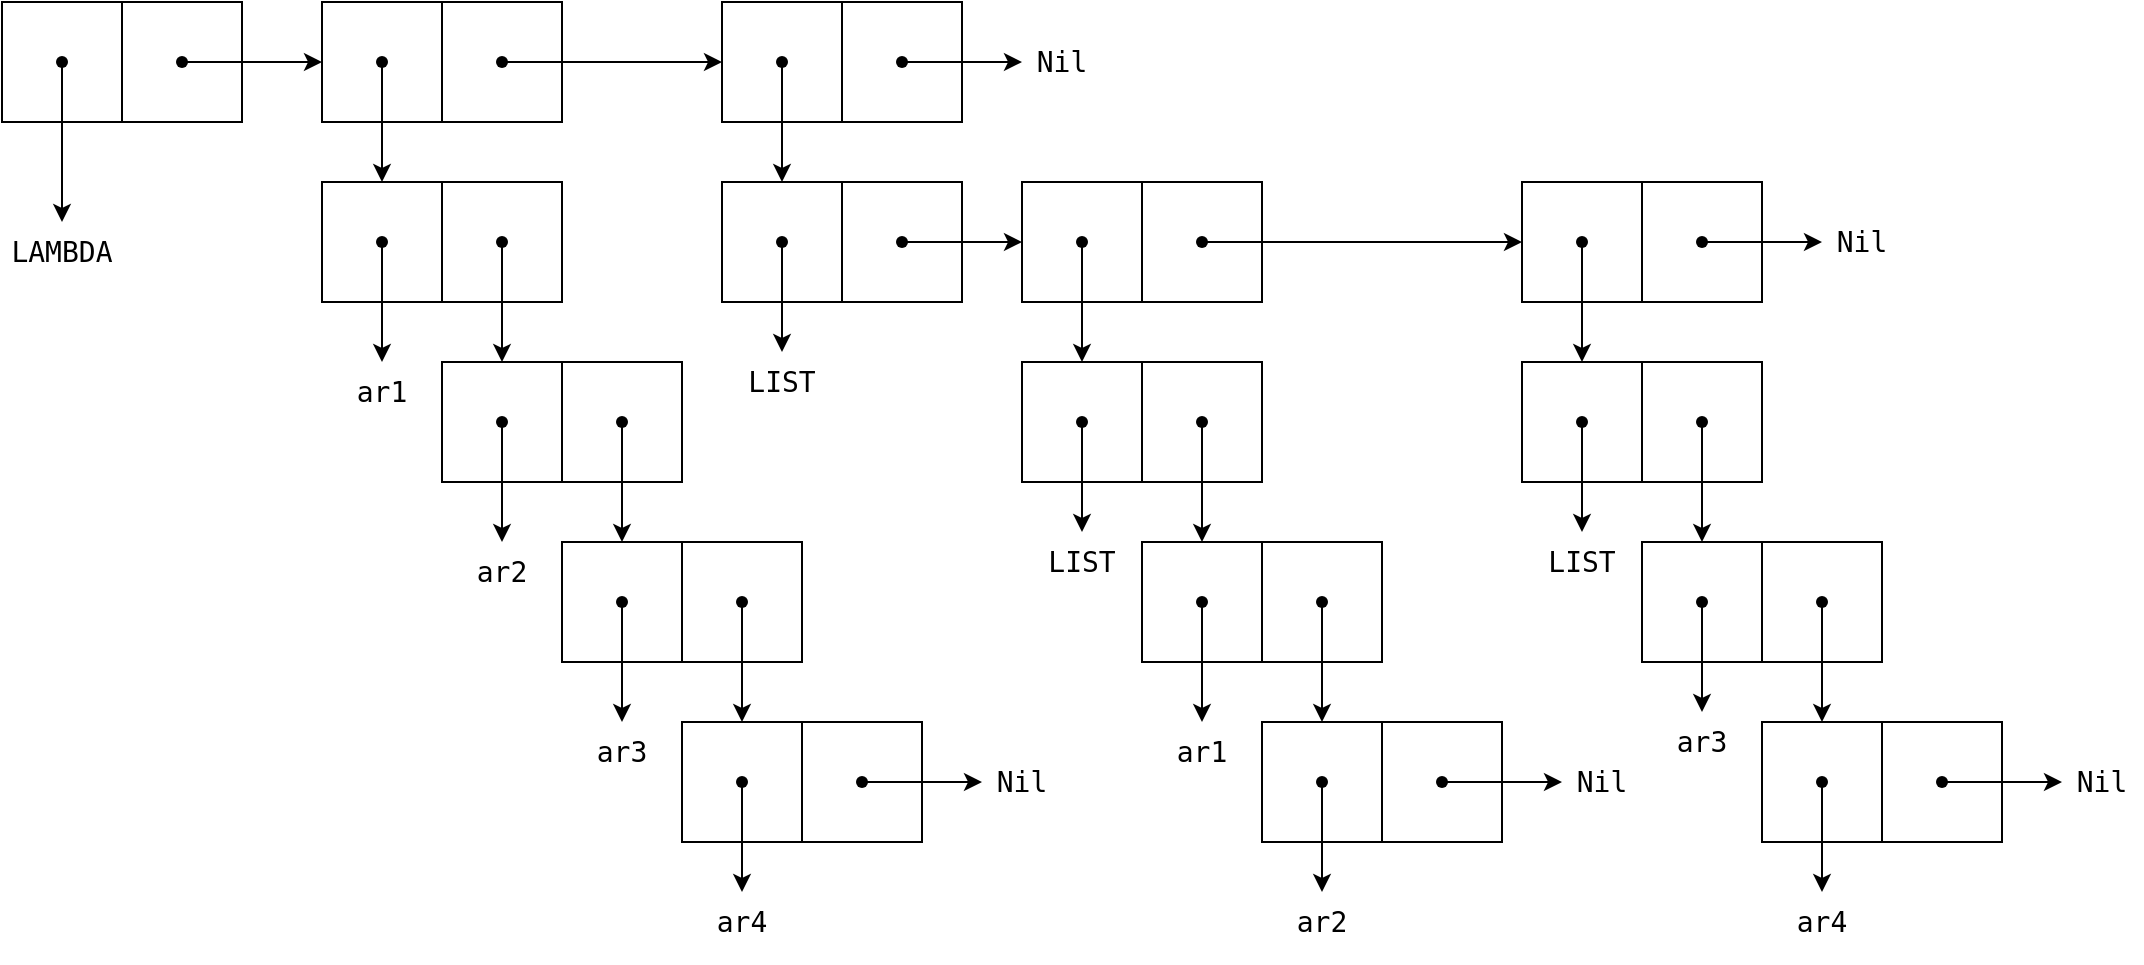 <mxfile version="16.5.6" type="device" pages="5"><diagram id="a_VlCFafYZmzVRWzwqGs" name="1-lambda"><mxGraphModel dx="1209" dy="622" grid="1" gridSize="10" guides="1" tooltips="1" connect="1" arrows="1" fold="1" page="1" pageScale="1" pageWidth="827" pageHeight="1169" math="0" shadow="0"><root><mxCell id="0"/><mxCell id="1" parent="0"/><mxCell id="KUQepgsPGVJIzumgU8qe-38" value="" style="group" parent="1" vertex="1" connectable="0"><mxGeometry x="80" y="120" width="120" height="60" as="geometry"/></mxCell><mxCell id="KUQepgsPGVJIzumgU8qe-1" value="" style="rounded=0;whiteSpace=wrap;html=1;" parent="KUQepgsPGVJIzumgU8qe-38" vertex="1"><mxGeometry width="60" height="60" as="geometry"/></mxCell><mxCell id="KUQepgsPGVJIzumgU8qe-22" value="" style="shape=waypoint;sketch=0;fillStyle=solid;size=6;pointerEvents=1;points=[];fillColor=none;resizable=0;rotatable=0;perimeter=centerPerimeter;snapToPoint=1;" parent="KUQepgsPGVJIzumgU8qe-38" vertex="1"><mxGeometry x="10" y="10" width="40" height="40" as="geometry"/></mxCell><mxCell id="KUQepgsPGVJIzumgU8qe-32" value="" style="rounded=0;whiteSpace=wrap;html=1;" parent="KUQepgsPGVJIzumgU8qe-38" vertex="1"><mxGeometry x="60" width="60" height="60" as="geometry"/></mxCell><mxCell id="KUQepgsPGVJIzumgU8qe-33" value="" style="shape=waypoint;sketch=0;fillStyle=solid;size=6;pointerEvents=1;points=[];fillColor=none;resizable=0;rotatable=0;perimeter=centerPerimeter;snapToPoint=1;" parent="KUQepgsPGVJIzumgU8qe-38" vertex="1"><mxGeometry x="70" y="10" width="40" height="40" as="geometry"/></mxCell><mxCell id="KUQepgsPGVJIzumgU8qe-39" value="" style="group" parent="1" vertex="1" connectable="0"><mxGeometry x="240" y="120" width="120" height="60" as="geometry"/></mxCell><mxCell id="KUQepgsPGVJIzumgU8qe-40" value="" style="rounded=0;whiteSpace=wrap;html=1;" parent="KUQepgsPGVJIzumgU8qe-39" vertex="1"><mxGeometry width="60" height="60" as="geometry"/></mxCell><mxCell id="KUQepgsPGVJIzumgU8qe-41" value="" style="shape=waypoint;sketch=0;fillStyle=solid;size=6;pointerEvents=1;points=[];fillColor=none;resizable=0;rotatable=0;perimeter=centerPerimeter;snapToPoint=1;" parent="KUQepgsPGVJIzumgU8qe-39" vertex="1"><mxGeometry x="10" y="10" width="40" height="40" as="geometry"/></mxCell><mxCell id="KUQepgsPGVJIzumgU8qe-42" value="" style="rounded=0;whiteSpace=wrap;html=1;" parent="KUQepgsPGVJIzumgU8qe-39" vertex="1"><mxGeometry x="60" width="60" height="60" as="geometry"/></mxCell><mxCell id="KUQepgsPGVJIzumgU8qe-43" value="" style="shape=waypoint;sketch=0;fillStyle=solid;size=6;pointerEvents=1;points=[];fillColor=none;resizable=0;rotatable=0;perimeter=centerPerimeter;snapToPoint=1;" parent="KUQepgsPGVJIzumgU8qe-39" vertex="1"><mxGeometry x="70" y="10" width="40" height="40" as="geometry"/></mxCell><mxCell id="KUQepgsPGVJIzumgU8qe-46" value="&lt;pre&gt;&lt;font style=&quot;font-size: 14px&quot;&gt;LAMBDA&lt;/font&gt;&lt;/pre&gt;" style="text;html=1;strokeColor=none;fillColor=none;align=center;verticalAlign=middle;whiteSpace=wrap;rounded=0;" parent="1" vertex="1"><mxGeometry x="80" y="230" width="60" height="30" as="geometry"/></mxCell><mxCell id="2s3q8VNxkDT_lHqaSEfH-1" style="edgeStyle=orthogonalEdgeStyle;rounded=0;orthogonalLoop=1;jettySize=auto;html=1;fontSize=14;" parent="1" source="KUQepgsPGVJIzumgU8qe-22" target="KUQepgsPGVJIzumgU8qe-46" edge="1"><mxGeometry relative="1" as="geometry"/></mxCell><mxCell id="2s3q8VNxkDT_lHqaSEfH-2" style="edgeStyle=orthogonalEdgeStyle;rounded=0;orthogonalLoop=1;jettySize=auto;html=1;entryX=0;entryY=0.5;entryDx=0;entryDy=0;fontSize=14;" parent="1" source="KUQepgsPGVJIzumgU8qe-33" target="KUQepgsPGVJIzumgU8qe-40" edge="1"><mxGeometry relative="1" as="geometry"/></mxCell><mxCell id="2s3q8VNxkDT_lHqaSEfH-3" value="" style="group" parent="1" vertex="1" connectable="0"><mxGeometry x="240" y="210" width="120" height="60" as="geometry"/></mxCell><mxCell id="2s3q8VNxkDT_lHqaSEfH-4" value="" style="rounded=0;whiteSpace=wrap;html=1;" parent="2s3q8VNxkDT_lHqaSEfH-3" vertex="1"><mxGeometry width="60" height="60" as="geometry"/></mxCell><mxCell id="2s3q8VNxkDT_lHqaSEfH-5" value="" style="shape=waypoint;sketch=0;fillStyle=solid;size=6;pointerEvents=1;points=[];fillColor=none;resizable=0;rotatable=0;perimeter=centerPerimeter;snapToPoint=1;" parent="2s3q8VNxkDT_lHqaSEfH-3" vertex="1"><mxGeometry x="10" y="10" width="40" height="40" as="geometry"/></mxCell><mxCell id="2s3q8VNxkDT_lHqaSEfH-6" value="" style="rounded=0;whiteSpace=wrap;html=1;" parent="2s3q8VNxkDT_lHqaSEfH-3" vertex="1"><mxGeometry x="60" width="60" height="60" as="geometry"/></mxCell><mxCell id="2s3q8VNxkDT_lHqaSEfH-7" value="" style="shape=waypoint;sketch=0;fillStyle=solid;size=6;pointerEvents=1;points=[];fillColor=none;resizable=0;rotatable=0;perimeter=centerPerimeter;snapToPoint=1;" parent="2s3q8VNxkDT_lHqaSEfH-3" vertex="1"><mxGeometry x="70" y="10" width="40" height="40" as="geometry"/></mxCell><mxCell id="2s3q8VNxkDT_lHqaSEfH-8" value="" style="group" parent="1" vertex="1" connectable="0"><mxGeometry x="300" y="300" width="120" height="60" as="geometry"/></mxCell><mxCell id="2s3q8VNxkDT_lHqaSEfH-9" value="" style="rounded=0;whiteSpace=wrap;html=1;" parent="2s3q8VNxkDT_lHqaSEfH-8" vertex="1"><mxGeometry width="60" height="60" as="geometry"/></mxCell><mxCell id="2s3q8VNxkDT_lHqaSEfH-10" value="" style="shape=waypoint;sketch=0;fillStyle=solid;size=6;pointerEvents=1;points=[];fillColor=none;resizable=0;rotatable=0;perimeter=centerPerimeter;snapToPoint=1;" parent="2s3q8VNxkDT_lHqaSEfH-8" vertex="1"><mxGeometry x="10" y="10" width="40" height="40" as="geometry"/></mxCell><mxCell id="2s3q8VNxkDT_lHqaSEfH-11" value="" style="rounded=0;whiteSpace=wrap;html=1;" parent="2s3q8VNxkDT_lHqaSEfH-8" vertex="1"><mxGeometry x="60" width="60" height="60" as="geometry"/></mxCell><mxCell id="2s3q8VNxkDT_lHqaSEfH-12" value="" style="shape=waypoint;sketch=0;fillStyle=solid;size=6;pointerEvents=1;points=[];fillColor=none;resizable=0;rotatable=0;perimeter=centerPerimeter;snapToPoint=1;" parent="2s3q8VNxkDT_lHqaSEfH-8" vertex="1"><mxGeometry x="70" y="10" width="40" height="40" as="geometry"/></mxCell><mxCell id="2s3q8VNxkDT_lHqaSEfH-13" value="" style="group" parent="1" vertex="1" connectable="0"><mxGeometry x="360" y="390" width="120" height="60" as="geometry"/></mxCell><mxCell id="2s3q8VNxkDT_lHqaSEfH-14" value="" style="rounded=0;whiteSpace=wrap;html=1;" parent="2s3q8VNxkDT_lHqaSEfH-13" vertex="1"><mxGeometry width="60" height="60" as="geometry"/></mxCell><mxCell id="2s3q8VNxkDT_lHqaSEfH-15" value="" style="shape=waypoint;sketch=0;fillStyle=solid;size=6;pointerEvents=1;points=[];fillColor=none;resizable=0;rotatable=0;perimeter=centerPerimeter;snapToPoint=1;" parent="2s3q8VNxkDT_lHqaSEfH-13" vertex="1"><mxGeometry x="10" y="10" width="40" height="40" as="geometry"/></mxCell><mxCell id="2s3q8VNxkDT_lHqaSEfH-16" value="" style="rounded=0;whiteSpace=wrap;html=1;" parent="2s3q8VNxkDT_lHqaSEfH-13" vertex="1"><mxGeometry x="60" width="60" height="60" as="geometry"/></mxCell><mxCell id="2s3q8VNxkDT_lHqaSEfH-17" value="" style="shape=waypoint;sketch=0;fillStyle=solid;size=6;pointerEvents=1;points=[];fillColor=none;resizable=0;rotatable=0;perimeter=centerPerimeter;snapToPoint=1;" parent="2s3q8VNxkDT_lHqaSEfH-13" vertex="1"><mxGeometry x="70" y="10" width="40" height="40" as="geometry"/></mxCell><mxCell id="2s3q8VNxkDT_lHqaSEfH-18" style="edgeStyle=orthogonalEdgeStyle;rounded=0;orthogonalLoop=1;jettySize=auto;html=1;entryX=0.5;entryY=0;entryDx=0;entryDy=0;fontSize=14;" parent="1" source="KUQepgsPGVJIzumgU8qe-41" target="2s3q8VNxkDT_lHqaSEfH-4" edge="1"><mxGeometry relative="1" as="geometry"/></mxCell><mxCell id="2s3q8VNxkDT_lHqaSEfH-19" style="edgeStyle=orthogonalEdgeStyle;rounded=0;orthogonalLoop=1;jettySize=auto;html=1;entryX=0.5;entryY=0;entryDx=0;entryDy=0;fontSize=14;" parent="1" source="2s3q8VNxkDT_lHqaSEfH-7" target="2s3q8VNxkDT_lHqaSEfH-9" edge="1"><mxGeometry relative="1" as="geometry"/></mxCell><mxCell id="2s3q8VNxkDT_lHqaSEfH-20" style="edgeStyle=orthogonalEdgeStyle;rounded=0;orthogonalLoop=1;jettySize=auto;html=1;entryX=0.5;entryY=0;entryDx=0;entryDy=0;fontSize=14;" parent="1" source="2s3q8VNxkDT_lHqaSEfH-12" target="2s3q8VNxkDT_lHqaSEfH-14" edge="1"><mxGeometry relative="1" as="geometry"/></mxCell><mxCell id="2s3q8VNxkDT_lHqaSEfH-21" value="&lt;pre&gt;&lt;font style=&quot;font-size: 14px&quot;&gt;ar1&lt;/font&gt;&lt;/pre&gt;" style="text;html=1;strokeColor=none;fillColor=none;align=center;verticalAlign=middle;whiteSpace=wrap;rounded=0;" parent="1" vertex="1"><mxGeometry x="240" y="300" width="60" height="30" as="geometry"/></mxCell><mxCell id="2s3q8VNxkDT_lHqaSEfH-22" style="edgeStyle=orthogonalEdgeStyle;rounded=0;orthogonalLoop=1;jettySize=auto;html=1;fontSize=14;" parent="1" source="2s3q8VNxkDT_lHqaSEfH-5" target="2s3q8VNxkDT_lHqaSEfH-21" edge="1"><mxGeometry relative="1" as="geometry"/></mxCell><mxCell id="2s3q8VNxkDT_lHqaSEfH-23" value="&lt;pre&gt;&lt;font style=&quot;font-size: 14px&quot;&gt;ar2&lt;/font&gt;&lt;/pre&gt;" style="text;html=1;strokeColor=none;fillColor=none;align=center;verticalAlign=middle;whiteSpace=wrap;rounded=0;" parent="1" vertex="1"><mxGeometry x="300" y="390" width="60" height="30" as="geometry"/></mxCell><mxCell id="2s3q8VNxkDT_lHqaSEfH-24" style="edgeStyle=orthogonalEdgeStyle;rounded=0;orthogonalLoop=1;jettySize=auto;html=1;entryX=0.5;entryY=0;entryDx=0;entryDy=0;fontSize=14;" parent="1" source="2s3q8VNxkDT_lHqaSEfH-10" target="2s3q8VNxkDT_lHqaSEfH-23" edge="1"><mxGeometry relative="1" as="geometry"/></mxCell><mxCell id="2s3q8VNxkDT_lHqaSEfH-25" value="&lt;pre&gt;&lt;font style=&quot;font-size: 14px&quot;&gt;ar3&lt;/font&gt;&lt;/pre&gt;" style="text;html=1;strokeColor=none;fillColor=none;align=center;verticalAlign=middle;whiteSpace=wrap;rounded=0;" parent="1" vertex="1"><mxGeometry x="360" y="480" width="60" height="30" as="geometry"/></mxCell><mxCell id="2s3q8VNxkDT_lHqaSEfH-26" style="edgeStyle=orthogonalEdgeStyle;rounded=0;orthogonalLoop=1;jettySize=auto;html=1;fontSize=14;entryX=0.5;entryY=0;entryDx=0;entryDy=0;" parent="1" source="2s3q8VNxkDT_lHqaSEfH-15" target="2s3q8VNxkDT_lHqaSEfH-25" edge="1"><mxGeometry relative="1" as="geometry"><mxPoint x="390" y="470" as="targetPoint"/></mxGeometry></mxCell><mxCell id="2s3q8VNxkDT_lHqaSEfH-27" value="" style="group" parent="1" vertex="1" connectable="0"><mxGeometry x="420" y="480" width="120" height="60" as="geometry"/></mxCell><mxCell id="2s3q8VNxkDT_lHqaSEfH-28" value="" style="rounded=0;whiteSpace=wrap;html=1;" parent="2s3q8VNxkDT_lHqaSEfH-27" vertex="1"><mxGeometry width="60" height="60" as="geometry"/></mxCell><mxCell id="2s3q8VNxkDT_lHqaSEfH-29" value="" style="shape=waypoint;sketch=0;fillStyle=solid;size=6;pointerEvents=1;points=[];fillColor=none;resizable=0;rotatable=0;perimeter=centerPerimeter;snapToPoint=1;" parent="2s3q8VNxkDT_lHqaSEfH-27" vertex="1"><mxGeometry x="10" y="10" width="40" height="40" as="geometry"/></mxCell><mxCell id="2s3q8VNxkDT_lHqaSEfH-30" value="" style="rounded=0;whiteSpace=wrap;html=1;" parent="2s3q8VNxkDT_lHqaSEfH-27" vertex="1"><mxGeometry x="60" width="60" height="60" as="geometry"/></mxCell><mxCell id="2s3q8VNxkDT_lHqaSEfH-31" value="" style="shape=waypoint;sketch=0;fillStyle=solid;size=6;pointerEvents=1;points=[];fillColor=none;resizable=0;rotatable=0;perimeter=centerPerimeter;snapToPoint=1;" parent="2s3q8VNxkDT_lHqaSEfH-27" vertex="1"><mxGeometry x="70" y="10" width="40" height="40" as="geometry"/></mxCell><mxCell id="2s3q8VNxkDT_lHqaSEfH-32" style="edgeStyle=orthogonalEdgeStyle;rounded=0;orthogonalLoop=1;jettySize=auto;html=1;fontSize=14;entryX=0.5;entryY=0;entryDx=0;entryDy=0;exitX=0.671;exitY=0.641;exitDx=0;exitDy=0;exitPerimeter=0;" parent="1" source="2s3q8VNxkDT_lHqaSEfH-29" target="2s3q8VNxkDT_lHqaSEfH-33" edge="1"><mxGeometry relative="1" as="geometry"><mxPoint x="450" y="560" as="targetPoint"/></mxGeometry></mxCell><mxCell id="2s3q8VNxkDT_lHqaSEfH-33" value="&lt;pre&gt;&lt;font style=&quot;font-size: 14px&quot;&gt;ar4&lt;/font&gt;&lt;/pre&gt;" style="text;html=1;strokeColor=none;fillColor=none;align=center;verticalAlign=middle;whiteSpace=wrap;rounded=0;" parent="1" vertex="1"><mxGeometry x="420" y="565" width="60" height="30" as="geometry"/></mxCell><mxCell id="2s3q8VNxkDT_lHqaSEfH-34" style="edgeStyle=orthogonalEdgeStyle;rounded=0;orthogonalLoop=1;jettySize=auto;html=1;entryX=0.5;entryY=0;entryDx=0;entryDy=0;fontSize=14;" parent="1" source="2s3q8VNxkDT_lHqaSEfH-17" target="2s3q8VNxkDT_lHqaSEfH-28" edge="1"><mxGeometry relative="1" as="geometry"/></mxCell><mxCell id="2s3q8VNxkDT_lHqaSEfH-35" value="&lt;pre&gt;&lt;font style=&quot;font-size: 14px&quot;&gt;Nil&lt;/font&gt;&lt;/pre&gt;" style="text;html=1;strokeColor=none;fillColor=none;align=center;verticalAlign=middle;whiteSpace=wrap;rounded=0;" parent="1" vertex="1"><mxGeometry x="570" y="495" width="40" height="30" as="geometry"/></mxCell><mxCell id="2s3q8VNxkDT_lHqaSEfH-36" style="edgeStyle=orthogonalEdgeStyle;rounded=0;orthogonalLoop=1;jettySize=auto;html=1;entryX=0;entryY=0.5;entryDx=0;entryDy=0;fontSize=14;" parent="1" source="2s3q8VNxkDT_lHqaSEfH-31" target="2s3q8VNxkDT_lHqaSEfH-35" edge="1"><mxGeometry relative="1" as="geometry"/></mxCell><mxCell id="2s3q8VNxkDT_lHqaSEfH-37" value="" style="group" parent="1" vertex="1" connectable="0"><mxGeometry x="440" y="120" width="120" height="60" as="geometry"/></mxCell><mxCell id="2s3q8VNxkDT_lHqaSEfH-38" value="" style="rounded=0;whiteSpace=wrap;html=1;" parent="2s3q8VNxkDT_lHqaSEfH-37" vertex="1"><mxGeometry width="60" height="60" as="geometry"/></mxCell><mxCell id="2s3q8VNxkDT_lHqaSEfH-39" value="" style="shape=waypoint;sketch=0;fillStyle=solid;size=6;pointerEvents=1;points=[];fillColor=none;resizable=0;rotatable=0;perimeter=centerPerimeter;snapToPoint=1;" parent="2s3q8VNxkDT_lHqaSEfH-37" vertex="1"><mxGeometry x="10" y="10" width="40" height="40" as="geometry"/></mxCell><mxCell id="2s3q8VNxkDT_lHqaSEfH-40" value="" style="rounded=0;whiteSpace=wrap;html=1;" parent="2s3q8VNxkDT_lHqaSEfH-37" vertex="1"><mxGeometry x="60" width="60" height="60" as="geometry"/></mxCell><mxCell id="2s3q8VNxkDT_lHqaSEfH-41" value="" style="shape=waypoint;sketch=0;fillStyle=solid;size=6;pointerEvents=1;points=[];fillColor=none;resizable=0;rotatable=0;perimeter=centerPerimeter;snapToPoint=1;" parent="2s3q8VNxkDT_lHqaSEfH-37" vertex="1"><mxGeometry x="70" y="10" width="40" height="40" as="geometry"/></mxCell><mxCell id="2s3q8VNxkDT_lHqaSEfH-42" style="edgeStyle=orthogonalEdgeStyle;rounded=0;orthogonalLoop=1;jettySize=auto;html=1;entryX=0;entryY=0.5;entryDx=0;entryDy=0;fontSize=14;" parent="1" source="KUQepgsPGVJIzumgU8qe-43" target="2s3q8VNxkDT_lHqaSEfH-38" edge="1"><mxGeometry relative="1" as="geometry"/></mxCell><mxCell id="2s3q8VNxkDT_lHqaSEfH-43" value="" style="group" parent="1" vertex="1" connectable="0"><mxGeometry x="440" y="210" width="120" height="60" as="geometry"/></mxCell><mxCell id="2s3q8VNxkDT_lHqaSEfH-44" value="" style="rounded=0;whiteSpace=wrap;html=1;" parent="2s3q8VNxkDT_lHqaSEfH-43" vertex="1"><mxGeometry width="60" height="60" as="geometry"/></mxCell><mxCell id="2s3q8VNxkDT_lHqaSEfH-45" value="" style="shape=waypoint;sketch=0;fillStyle=solid;size=6;pointerEvents=1;points=[];fillColor=none;resizable=0;rotatable=0;perimeter=centerPerimeter;snapToPoint=1;" parent="2s3q8VNxkDT_lHqaSEfH-43" vertex="1"><mxGeometry x="10" y="10" width="40" height="40" as="geometry"/></mxCell><mxCell id="2s3q8VNxkDT_lHqaSEfH-46" value="" style="rounded=0;whiteSpace=wrap;html=1;" parent="2s3q8VNxkDT_lHqaSEfH-43" vertex="1"><mxGeometry x="60" width="60" height="60" as="geometry"/></mxCell><mxCell id="2s3q8VNxkDT_lHqaSEfH-47" value="" style="shape=waypoint;sketch=0;fillStyle=solid;size=6;pointerEvents=1;points=[];fillColor=none;resizable=0;rotatable=0;perimeter=centerPerimeter;snapToPoint=1;" parent="2s3q8VNxkDT_lHqaSEfH-43" vertex="1"><mxGeometry x="70" y="10" width="40" height="40" as="geometry"/></mxCell><mxCell id="2s3q8VNxkDT_lHqaSEfH-48" style="edgeStyle=orthogonalEdgeStyle;rounded=0;orthogonalLoop=1;jettySize=auto;html=1;fontSize=14;" parent="1" source="2s3q8VNxkDT_lHqaSEfH-45" target="2s3q8VNxkDT_lHqaSEfH-49" edge="1"><mxGeometry relative="1" as="geometry"><mxPoint x="470" y="310" as="targetPoint"/></mxGeometry></mxCell><mxCell id="2s3q8VNxkDT_lHqaSEfH-49" value="&lt;pre&gt;&lt;span style=&quot;font-size: 14px&quot;&gt;LIST&lt;/span&gt;&lt;/pre&gt;" style="text;html=1;strokeColor=none;fillColor=none;align=center;verticalAlign=middle;whiteSpace=wrap;rounded=0;" parent="1" vertex="1"><mxGeometry x="440" y="295" width="60" height="30" as="geometry"/></mxCell><mxCell id="2s3q8VNxkDT_lHqaSEfH-50" style="edgeStyle=orthogonalEdgeStyle;rounded=0;orthogonalLoop=1;jettySize=auto;html=1;entryX=0.5;entryY=0;entryDx=0;entryDy=0;fontSize=14;" parent="1" source="2s3q8VNxkDT_lHqaSEfH-39" target="2s3q8VNxkDT_lHqaSEfH-44" edge="1"><mxGeometry relative="1" as="geometry"/></mxCell><mxCell id="2s3q8VNxkDT_lHqaSEfH-59" value="" style="group" parent="1" vertex="1" connectable="0"><mxGeometry x="590" y="210" width="120" height="60" as="geometry"/></mxCell><mxCell id="2s3q8VNxkDT_lHqaSEfH-60" value="" style="rounded=0;whiteSpace=wrap;html=1;" parent="2s3q8VNxkDT_lHqaSEfH-59" vertex="1"><mxGeometry width="60" height="60" as="geometry"/></mxCell><mxCell id="2s3q8VNxkDT_lHqaSEfH-61" value="" style="shape=waypoint;sketch=0;fillStyle=solid;size=6;pointerEvents=1;points=[];fillColor=none;resizable=0;rotatable=0;perimeter=centerPerimeter;snapToPoint=1;" parent="2s3q8VNxkDT_lHqaSEfH-59" vertex="1"><mxGeometry x="10" y="10" width="40" height="40" as="geometry"/></mxCell><mxCell id="2s3q8VNxkDT_lHqaSEfH-62" value="" style="rounded=0;whiteSpace=wrap;html=1;" parent="2s3q8VNxkDT_lHqaSEfH-59" vertex="1"><mxGeometry x="60" width="60" height="60" as="geometry"/></mxCell><mxCell id="2s3q8VNxkDT_lHqaSEfH-63" value="" style="shape=waypoint;sketch=0;fillStyle=solid;size=6;pointerEvents=1;points=[];fillColor=none;resizable=0;rotatable=0;perimeter=centerPerimeter;snapToPoint=1;" parent="2s3q8VNxkDT_lHqaSEfH-59" vertex="1"><mxGeometry x="70" y="10" width="40" height="40" as="geometry"/></mxCell><mxCell id="2s3q8VNxkDT_lHqaSEfH-64" style="edgeStyle=orthogonalEdgeStyle;rounded=0;orthogonalLoop=1;jettySize=auto;html=1;entryX=0;entryY=0.5;entryDx=0;entryDy=0;fontSize=14;" parent="1" source="2s3q8VNxkDT_lHqaSEfH-47" target="2s3q8VNxkDT_lHqaSEfH-60" edge="1"><mxGeometry relative="1" as="geometry"/></mxCell><mxCell id="2s3q8VNxkDT_lHqaSEfH-65" value="" style="group" parent="1" vertex="1" connectable="0"><mxGeometry x="590" y="300" width="120" height="60" as="geometry"/></mxCell><mxCell id="2s3q8VNxkDT_lHqaSEfH-66" value="" style="rounded=0;whiteSpace=wrap;html=1;" parent="2s3q8VNxkDT_lHqaSEfH-65" vertex="1"><mxGeometry width="60" height="60" as="geometry"/></mxCell><mxCell id="2s3q8VNxkDT_lHqaSEfH-67" value="" style="shape=waypoint;sketch=0;fillStyle=solid;size=6;pointerEvents=1;points=[];fillColor=none;resizable=0;rotatable=0;perimeter=centerPerimeter;snapToPoint=1;" parent="2s3q8VNxkDT_lHqaSEfH-65" vertex="1"><mxGeometry x="10" y="10" width="40" height="40" as="geometry"/></mxCell><mxCell id="2s3q8VNxkDT_lHqaSEfH-68" value="" style="rounded=0;whiteSpace=wrap;html=1;" parent="2s3q8VNxkDT_lHqaSEfH-65" vertex="1"><mxGeometry x="60" width="60" height="60" as="geometry"/></mxCell><mxCell id="2s3q8VNxkDT_lHqaSEfH-69" value="" style="shape=waypoint;sketch=0;fillStyle=solid;size=6;pointerEvents=1;points=[];fillColor=none;resizable=0;rotatable=0;perimeter=centerPerimeter;snapToPoint=1;" parent="2s3q8VNxkDT_lHqaSEfH-65" vertex="1"><mxGeometry x="70" y="10" width="40" height="40" as="geometry"/></mxCell><mxCell id="2s3q8VNxkDT_lHqaSEfH-70" style="edgeStyle=orthogonalEdgeStyle;rounded=0;orthogonalLoop=1;jettySize=auto;html=1;fontSize=14;" parent="1" source="2s3q8VNxkDT_lHqaSEfH-67" edge="1"><mxGeometry relative="1" as="geometry"><mxPoint x="620" y="385" as="targetPoint"/></mxGeometry></mxCell><mxCell id="2s3q8VNxkDT_lHqaSEfH-71" value="&lt;pre&gt;&lt;font style=&quot;font-size: 14px&quot;&gt;LIST&lt;/font&gt;&lt;/pre&gt;" style="text;html=1;strokeColor=none;fillColor=none;align=center;verticalAlign=middle;whiteSpace=wrap;rounded=0;" parent="1" vertex="1"><mxGeometry x="590" y="385" width="60" height="30" as="geometry"/></mxCell><mxCell id="2s3q8VNxkDT_lHqaSEfH-72" value="&lt;pre&gt;&lt;font style=&quot;font-size: 14px&quot;&gt;Nil&lt;/font&gt;&lt;/pre&gt;" style="text;html=1;strokeColor=none;fillColor=none;align=center;verticalAlign=middle;whiteSpace=wrap;rounded=0;" parent="1" vertex="1"><mxGeometry x="590" y="135" width="40" height="30" as="geometry"/></mxCell><mxCell id="2s3q8VNxkDT_lHqaSEfH-73" style="edgeStyle=orthogonalEdgeStyle;rounded=0;orthogonalLoop=1;jettySize=auto;html=1;fontSize=14;" parent="1" source="2s3q8VNxkDT_lHqaSEfH-41" target="2s3q8VNxkDT_lHqaSEfH-72" edge="1"><mxGeometry relative="1" as="geometry"/></mxCell><mxCell id="2s3q8VNxkDT_lHqaSEfH-74" value="" style="group" parent="1" vertex="1" connectable="0"><mxGeometry x="840" y="210" width="120" height="60" as="geometry"/></mxCell><mxCell id="2s3q8VNxkDT_lHqaSEfH-75" value="" style="rounded=0;whiteSpace=wrap;html=1;" parent="2s3q8VNxkDT_lHqaSEfH-74" vertex="1"><mxGeometry width="60" height="60" as="geometry"/></mxCell><mxCell id="2s3q8VNxkDT_lHqaSEfH-76" value="" style="shape=waypoint;sketch=0;fillStyle=solid;size=6;pointerEvents=1;points=[];fillColor=none;resizable=0;rotatable=0;perimeter=centerPerimeter;snapToPoint=1;" parent="2s3q8VNxkDT_lHqaSEfH-74" vertex="1"><mxGeometry x="10" y="10" width="40" height="40" as="geometry"/></mxCell><mxCell id="2s3q8VNxkDT_lHqaSEfH-77" value="" style="rounded=0;whiteSpace=wrap;html=1;" parent="2s3q8VNxkDT_lHqaSEfH-74" vertex="1"><mxGeometry x="60" width="60" height="60" as="geometry"/></mxCell><mxCell id="2s3q8VNxkDT_lHqaSEfH-78" value="" style="shape=waypoint;sketch=0;fillStyle=solid;size=6;pointerEvents=1;points=[];fillColor=none;resizable=0;rotatable=0;perimeter=centerPerimeter;snapToPoint=1;" parent="2s3q8VNxkDT_lHqaSEfH-74" vertex="1"><mxGeometry x="70" y="10" width="40" height="40" as="geometry"/></mxCell><mxCell id="2s3q8VNxkDT_lHqaSEfH-79" style="edgeStyle=orthogonalEdgeStyle;rounded=0;orthogonalLoop=1;jettySize=auto;html=1;fontSize=14;entryX=0;entryY=0.5;entryDx=0;entryDy=0;" parent="1" source="2s3q8VNxkDT_lHqaSEfH-63" target="2s3q8VNxkDT_lHqaSEfH-75" edge="1"><mxGeometry relative="1" as="geometry"><mxPoint x="920" y="250" as="targetPoint"/></mxGeometry></mxCell><mxCell id="2s3q8VNxkDT_lHqaSEfH-86" value="&lt;pre&gt;&lt;font style=&quot;font-size: 14px&quot;&gt;Nil&lt;/font&gt;&lt;/pre&gt;" style="text;html=1;strokeColor=none;fillColor=none;align=center;verticalAlign=middle;whiteSpace=wrap;rounded=0;" parent="1" vertex="1"><mxGeometry x="990" y="225" width="40" height="30" as="geometry"/></mxCell><mxCell id="2s3q8VNxkDT_lHqaSEfH-87" style="edgeStyle=orthogonalEdgeStyle;rounded=0;orthogonalLoop=1;jettySize=auto;html=1;entryX=0;entryY=0.5;entryDx=0;entryDy=0;fontSize=14;" parent="1" source="2s3q8VNxkDT_lHqaSEfH-78" target="2s3q8VNxkDT_lHqaSEfH-86" edge="1"><mxGeometry relative="1" as="geometry"><mxPoint x="980" y="240" as="targetPoint"/></mxGeometry></mxCell><mxCell id="2s3q8VNxkDT_lHqaSEfH-88" style="edgeStyle=orthogonalEdgeStyle;rounded=0;orthogonalLoop=1;jettySize=auto;html=1;entryX=0.5;entryY=0;entryDx=0;entryDy=0;fontSize=14;" parent="1" source="2s3q8VNxkDT_lHqaSEfH-61" target="2s3q8VNxkDT_lHqaSEfH-66" edge="1"><mxGeometry relative="1" as="geometry"/></mxCell><mxCell id="2s3q8VNxkDT_lHqaSEfH-89" value="" style="group" parent="1" vertex="1" connectable="0"><mxGeometry x="840" y="300" width="120" height="60" as="geometry"/></mxCell><mxCell id="2s3q8VNxkDT_lHqaSEfH-90" value="" style="rounded=0;whiteSpace=wrap;html=1;" parent="2s3q8VNxkDT_lHqaSEfH-89" vertex="1"><mxGeometry width="60" height="60" as="geometry"/></mxCell><mxCell id="2s3q8VNxkDT_lHqaSEfH-91" value="" style="shape=waypoint;sketch=0;fillStyle=solid;size=6;pointerEvents=1;points=[];fillColor=none;resizable=0;rotatable=0;perimeter=centerPerimeter;snapToPoint=1;" parent="2s3q8VNxkDT_lHqaSEfH-89" vertex="1"><mxGeometry x="10" y="10" width="40" height="40" as="geometry"/></mxCell><mxCell id="2s3q8VNxkDT_lHqaSEfH-92" value="" style="rounded=0;whiteSpace=wrap;html=1;" parent="2s3q8VNxkDT_lHqaSEfH-89" vertex="1"><mxGeometry x="60" width="60" height="60" as="geometry"/></mxCell><mxCell id="2s3q8VNxkDT_lHqaSEfH-93" value="" style="shape=waypoint;sketch=0;fillStyle=solid;size=6;pointerEvents=1;points=[];fillColor=none;resizable=0;rotatable=0;perimeter=centerPerimeter;snapToPoint=1;" parent="2s3q8VNxkDT_lHqaSEfH-89" vertex="1"><mxGeometry x="70" y="10" width="40" height="40" as="geometry"/></mxCell><mxCell id="2s3q8VNxkDT_lHqaSEfH-94" style="edgeStyle=orthogonalEdgeStyle;rounded=0;orthogonalLoop=1;jettySize=auto;html=1;fontSize=14;" parent="1" source="2s3q8VNxkDT_lHqaSEfH-91" edge="1"><mxGeometry relative="1" as="geometry"><mxPoint x="870" y="385" as="targetPoint"/></mxGeometry></mxCell><mxCell id="2s3q8VNxkDT_lHqaSEfH-95" value="&lt;pre&gt;&lt;font style=&quot;font-size: 14px&quot;&gt;LIST&lt;/font&gt;&lt;/pre&gt;" style="text;html=1;strokeColor=none;fillColor=none;align=center;verticalAlign=middle;whiteSpace=wrap;rounded=0;" parent="1" vertex="1"><mxGeometry x="840" y="385" width="60" height="30" as="geometry"/></mxCell><mxCell id="2s3q8VNxkDT_lHqaSEfH-96" style="edgeStyle=orthogonalEdgeStyle;rounded=0;orthogonalLoop=1;jettySize=auto;html=1;entryX=0.5;entryY=0;entryDx=0;entryDy=0;fontSize=14;" parent="1" source="2s3q8VNxkDT_lHqaSEfH-76" target="2s3q8VNxkDT_lHqaSEfH-90" edge="1"><mxGeometry relative="1" as="geometry"/></mxCell><mxCell id="2s3q8VNxkDT_lHqaSEfH-97" value="" style="group" parent="1" vertex="1" connectable="0"><mxGeometry x="650" y="390" width="120" height="60" as="geometry"/></mxCell><mxCell id="2s3q8VNxkDT_lHqaSEfH-98" value="" style="rounded=0;whiteSpace=wrap;html=1;" parent="2s3q8VNxkDT_lHqaSEfH-97" vertex="1"><mxGeometry width="60" height="60" as="geometry"/></mxCell><mxCell id="2s3q8VNxkDT_lHqaSEfH-99" value="" style="shape=waypoint;sketch=0;fillStyle=solid;size=6;pointerEvents=1;points=[];fillColor=none;resizable=0;rotatable=0;perimeter=centerPerimeter;snapToPoint=1;" parent="2s3q8VNxkDT_lHqaSEfH-97" vertex="1"><mxGeometry x="10" y="10" width="40" height="40" as="geometry"/></mxCell><mxCell id="2s3q8VNxkDT_lHqaSEfH-100" value="" style="rounded=0;whiteSpace=wrap;html=1;" parent="2s3q8VNxkDT_lHqaSEfH-97" vertex="1"><mxGeometry x="60" width="60" height="60" as="geometry"/></mxCell><mxCell id="2s3q8VNxkDT_lHqaSEfH-101" value="" style="shape=waypoint;sketch=0;fillStyle=solid;size=6;pointerEvents=1;points=[];fillColor=none;resizable=0;rotatable=0;perimeter=centerPerimeter;snapToPoint=1;" parent="2s3q8VNxkDT_lHqaSEfH-97" vertex="1"><mxGeometry x="70" y="10" width="40" height="40" as="geometry"/></mxCell><mxCell id="2s3q8VNxkDT_lHqaSEfH-102" style="edgeStyle=orthogonalEdgeStyle;rounded=0;orthogonalLoop=1;jettySize=auto;html=1;fontSize=14;entryX=0.5;entryY=0;entryDx=0;entryDy=0;" parent="1" source="2s3q8VNxkDT_lHqaSEfH-99" target="2s3q8VNxkDT_lHqaSEfH-103" edge="1"><mxGeometry relative="1" as="geometry"><mxPoint x="680" y="475" as="targetPoint"/></mxGeometry></mxCell><mxCell id="2s3q8VNxkDT_lHqaSEfH-103" value="&lt;pre&gt;&lt;font style=&quot;font-size: 14px&quot;&gt;ar1&lt;/font&gt;&lt;/pre&gt;" style="text;html=1;strokeColor=none;fillColor=none;align=center;verticalAlign=middle;whiteSpace=wrap;rounded=0;" parent="1" vertex="1"><mxGeometry x="650" y="480" width="60" height="30" as="geometry"/></mxCell><mxCell id="2s3q8VNxkDT_lHqaSEfH-104" style="edgeStyle=orthogonalEdgeStyle;rounded=0;orthogonalLoop=1;jettySize=auto;html=1;entryX=0.5;entryY=0;entryDx=0;entryDy=0;fontSize=14;" parent="1" source="2s3q8VNxkDT_lHqaSEfH-69" target="2s3q8VNxkDT_lHqaSEfH-98" edge="1"><mxGeometry relative="1" as="geometry"/></mxCell><mxCell id="2s3q8VNxkDT_lHqaSEfH-105" value="" style="group" parent="1" vertex="1" connectable="0"><mxGeometry x="860" y="490" width="120" height="60" as="geometry"/></mxCell><mxCell id="2s3q8VNxkDT_lHqaSEfH-106" value="" style="rounded=0;whiteSpace=wrap;html=1;" parent="2s3q8VNxkDT_lHqaSEfH-105" vertex="1"><mxGeometry x="-150" y="-10" width="60" height="60" as="geometry"/></mxCell><mxCell id="2s3q8VNxkDT_lHqaSEfH-107" value="" style="shape=waypoint;sketch=0;fillStyle=solid;size=6;pointerEvents=1;points=[];fillColor=none;resizable=0;rotatable=0;perimeter=centerPerimeter;snapToPoint=1;" parent="2s3q8VNxkDT_lHqaSEfH-105" vertex="1"><mxGeometry x="-140" width="40" height="40" as="geometry"/></mxCell><mxCell id="2s3q8VNxkDT_lHqaSEfH-108" value="" style="rounded=0;whiteSpace=wrap;html=1;" parent="2s3q8VNxkDT_lHqaSEfH-105" vertex="1"><mxGeometry x="-90" y="-10" width="60" height="60" as="geometry"/></mxCell><mxCell id="2s3q8VNxkDT_lHqaSEfH-109" value="" style="shape=waypoint;sketch=0;fillStyle=solid;size=6;pointerEvents=1;points=[];fillColor=none;resizable=0;rotatable=0;perimeter=centerPerimeter;snapToPoint=1;" parent="2s3q8VNxkDT_lHqaSEfH-105" vertex="1"><mxGeometry x="-80" width="40" height="40" as="geometry"/></mxCell><mxCell id="2s3q8VNxkDT_lHqaSEfH-110" style="edgeStyle=orthogonalEdgeStyle;rounded=0;orthogonalLoop=1;jettySize=auto;html=1;fontSize=14;" parent="1" source="2s3q8VNxkDT_lHqaSEfH-107" target="2s3q8VNxkDT_lHqaSEfH-111" edge="1"><mxGeometry relative="1" as="geometry"><mxPoint x="890" y="575" as="targetPoint"/></mxGeometry></mxCell><mxCell id="2s3q8VNxkDT_lHqaSEfH-111" value="&lt;pre&gt;&lt;font style=&quot;font-size: 14px&quot;&gt;ar2&lt;/font&gt;&lt;/pre&gt;" style="text;html=1;strokeColor=none;fillColor=none;align=center;verticalAlign=middle;whiteSpace=wrap;rounded=0;" parent="1" vertex="1"><mxGeometry x="710" y="565" width="60" height="30" as="geometry"/></mxCell><mxCell id="2s3q8VNxkDT_lHqaSEfH-112" style="edgeStyle=orthogonalEdgeStyle;rounded=0;orthogonalLoop=1;jettySize=auto;html=1;entryX=0.5;entryY=0;entryDx=0;entryDy=0;fontSize=14;" parent="1" source="2s3q8VNxkDT_lHqaSEfH-101" target="2s3q8VNxkDT_lHqaSEfH-106" edge="1"><mxGeometry relative="1" as="geometry"/></mxCell><mxCell id="2s3q8VNxkDT_lHqaSEfH-120" value="&lt;pre&gt;&lt;font style=&quot;font-size: 14px&quot;&gt;Nil&lt;/font&gt;&lt;/pre&gt;" style="text;html=1;strokeColor=none;fillColor=none;align=center;verticalAlign=middle;whiteSpace=wrap;rounded=0;" parent="1" vertex="1"><mxGeometry x="860" y="495" width="40" height="30" as="geometry"/></mxCell><mxCell id="2s3q8VNxkDT_lHqaSEfH-121" style="edgeStyle=orthogonalEdgeStyle;rounded=0;orthogonalLoop=1;jettySize=auto;html=1;entryX=0;entryY=0.5;entryDx=0;entryDy=0;fontSize=14;" parent="1" source="2s3q8VNxkDT_lHqaSEfH-109" target="2s3q8VNxkDT_lHqaSEfH-120" edge="1"><mxGeometry relative="1" as="geometry"/></mxCell><mxCell id="2s3q8VNxkDT_lHqaSEfH-140" value="" style="group" parent="1" vertex="1" connectable="0"><mxGeometry x="900" y="390" width="120" height="60" as="geometry"/></mxCell><mxCell id="2s3q8VNxkDT_lHqaSEfH-141" value="" style="rounded=0;whiteSpace=wrap;html=1;" parent="2s3q8VNxkDT_lHqaSEfH-140" vertex="1"><mxGeometry width="60" height="60" as="geometry"/></mxCell><mxCell id="2s3q8VNxkDT_lHqaSEfH-142" value="" style="shape=waypoint;sketch=0;fillStyle=solid;size=6;pointerEvents=1;points=[];fillColor=none;resizable=0;rotatable=0;perimeter=centerPerimeter;snapToPoint=1;" parent="2s3q8VNxkDT_lHqaSEfH-140" vertex="1"><mxGeometry x="10" y="10" width="40" height="40" as="geometry"/></mxCell><mxCell id="2s3q8VNxkDT_lHqaSEfH-143" value="" style="rounded=0;whiteSpace=wrap;html=1;" parent="2s3q8VNxkDT_lHqaSEfH-140" vertex="1"><mxGeometry x="60" width="60" height="60" as="geometry"/></mxCell><mxCell id="2s3q8VNxkDT_lHqaSEfH-144" value="" style="shape=waypoint;sketch=0;fillStyle=solid;size=6;pointerEvents=1;points=[];fillColor=none;resizable=0;rotatable=0;perimeter=centerPerimeter;snapToPoint=1;" parent="2s3q8VNxkDT_lHqaSEfH-140" vertex="1"><mxGeometry x="70" y="10" width="40" height="40" as="geometry"/></mxCell><mxCell id="2s3q8VNxkDT_lHqaSEfH-145" style="edgeStyle=orthogonalEdgeStyle;rounded=0;orthogonalLoop=1;jettySize=auto;html=1;fontSize=14;" parent="1" source="2s3q8VNxkDT_lHqaSEfH-142" edge="1"><mxGeometry relative="1" as="geometry"><mxPoint x="930" y="475" as="targetPoint"/></mxGeometry></mxCell><mxCell id="2s3q8VNxkDT_lHqaSEfH-147" value="" style="group" parent="1" vertex="1" connectable="0"><mxGeometry x="960" y="480" width="120" height="60" as="geometry"/></mxCell><mxCell id="2s3q8VNxkDT_lHqaSEfH-148" value="" style="rounded=0;whiteSpace=wrap;html=1;" parent="2s3q8VNxkDT_lHqaSEfH-147" vertex="1"><mxGeometry width="60" height="60" as="geometry"/></mxCell><mxCell id="2s3q8VNxkDT_lHqaSEfH-149" value="" style="shape=waypoint;sketch=0;fillStyle=solid;size=6;pointerEvents=1;points=[];fillColor=none;resizable=0;rotatable=0;perimeter=centerPerimeter;snapToPoint=1;" parent="2s3q8VNxkDT_lHqaSEfH-147" vertex="1"><mxGeometry x="10" y="10" width="40" height="40" as="geometry"/></mxCell><mxCell id="2s3q8VNxkDT_lHqaSEfH-150" value="" style="rounded=0;whiteSpace=wrap;html=1;" parent="2s3q8VNxkDT_lHqaSEfH-147" vertex="1"><mxGeometry x="60" width="60" height="60" as="geometry"/></mxCell><mxCell id="2s3q8VNxkDT_lHqaSEfH-151" value="" style="shape=waypoint;sketch=0;fillStyle=solid;size=6;pointerEvents=1;points=[];fillColor=none;resizable=0;rotatable=0;perimeter=centerPerimeter;snapToPoint=1;" parent="2s3q8VNxkDT_lHqaSEfH-147" vertex="1"><mxGeometry x="70" y="10" width="40" height="40" as="geometry"/></mxCell><mxCell id="2s3q8VNxkDT_lHqaSEfH-152" style="edgeStyle=orthogonalEdgeStyle;rounded=0;orthogonalLoop=1;jettySize=auto;html=1;fontSize=14;" parent="1" source="2s3q8VNxkDT_lHqaSEfH-149" edge="1"><mxGeometry relative="1" as="geometry"><mxPoint x="990" y="565.0" as="targetPoint"/></mxGeometry></mxCell><mxCell id="2s3q8VNxkDT_lHqaSEfH-153" style="edgeStyle=orthogonalEdgeStyle;rounded=0;orthogonalLoop=1;jettySize=auto;html=1;entryX=0.5;entryY=0;entryDx=0;entryDy=0;fontSize=14;" parent="1" source="2s3q8VNxkDT_lHqaSEfH-144" target="2s3q8VNxkDT_lHqaSEfH-148" edge="1"><mxGeometry relative="1" as="geometry"/></mxCell><mxCell id="2s3q8VNxkDT_lHqaSEfH-154" value="&lt;pre&gt;&lt;font style=&quot;font-size: 14px&quot;&gt;Nil&lt;/font&gt;&lt;/pre&gt;" style="text;html=1;strokeColor=none;fillColor=none;align=center;verticalAlign=middle;whiteSpace=wrap;rounded=0;" parent="1" vertex="1"><mxGeometry x="1110" y="495" width="40" height="30" as="geometry"/></mxCell><mxCell id="2s3q8VNxkDT_lHqaSEfH-155" style="edgeStyle=orthogonalEdgeStyle;rounded=0;orthogonalLoop=1;jettySize=auto;html=1;entryX=0;entryY=0.5;entryDx=0;entryDy=0;fontSize=14;" parent="1" source="2s3q8VNxkDT_lHqaSEfH-151" target="2s3q8VNxkDT_lHqaSEfH-154" edge="1"><mxGeometry relative="1" as="geometry"/></mxCell><mxCell id="2s3q8VNxkDT_lHqaSEfH-156" style="edgeStyle=orthogonalEdgeStyle;rounded=0;orthogonalLoop=1;jettySize=auto;html=1;entryX=0.5;entryY=0;entryDx=0;entryDy=0;fontSize=14;" parent="1" source="2s3q8VNxkDT_lHqaSEfH-93" target="2s3q8VNxkDT_lHqaSEfH-141" edge="1"><mxGeometry relative="1" as="geometry"/></mxCell><mxCell id="2s3q8VNxkDT_lHqaSEfH-173" value="&lt;pre&gt;&lt;font style=&quot;font-size: 14px&quot;&gt;ar3&lt;/font&gt;&lt;/pre&gt;" style="text;html=1;strokeColor=none;fillColor=none;align=center;verticalAlign=middle;whiteSpace=wrap;rounded=0;" parent="1" vertex="1"><mxGeometry x="900" y="475" width="60" height="30" as="geometry"/></mxCell><mxCell id="2s3q8VNxkDT_lHqaSEfH-174" value="&lt;pre&gt;&lt;font style=&quot;font-size: 14px&quot;&gt;ar4&lt;/font&gt;&lt;/pre&gt;" style="text;html=1;strokeColor=none;fillColor=none;align=center;verticalAlign=middle;whiteSpace=wrap;rounded=0;" parent="1" vertex="1"><mxGeometry x="960" y="565" width="60" height="30" as="geometry"/></mxCell></root></mxGraphModel></diagram><diagram name="2-defun" id="Uq7b_2CNoyvDwhxV0aw9"><mxGraphModel dx="2036" dy="622" grid="1" gridSize="10" guides="1" tooltips="1" connect="1" arrows="1" fold="1" page="1" pageScale="1" pageWidth="827" pageHeight="1169" math="0" shadow="0"><root><mxCell id="gzImyRjPUgpKq9LB8Kgv-0"/><mxCell id="gzImyRjPUgpKq9LB8Kgv-1" parent="gzImyRjPUgpKq9LB8Kgv-0"/><mxCell id="gzImyRjPUgpKq9LB8Kgv-2" value="" style="group" parent="gzImyRjPUgpKq9LB8Kgv-1" vertex="1" connectable="0"><mxGeometry x="80" y="130" width="120" height="60" as="geometry"/></mxCell><mxCell id="gzImyRjPUgpKq9LB8Kgv-3" value="" style="rounded=0;whiteSpace=wrap;html=1;" parent="gzImyRjPUgpKq9LB8Kgv-2" vertex="1"><mxGeometry width="60" height="60" as="geometry"/></mxCell><mxCell id="gzImyRjPUgpKq9LB8Kgv-4" value="" style="shape=waypoint;sketch=0;fillStyle=solid;size=6;pointerEvents=1;points=[];fillColor=none;resizable=0;rotatable=0;perimeter=centerPerimeter;snapToPoint=1;" parent="gzImyRjPUgpKq9LB8Kgv-2" vertex="1"><mxGeometry x="10" y="10" width="40" height="40" as="geometry"/></mxCell><mxCell id="gzImyRjPUgpKq9LB8Kgv-5" value="" style="rounded=0;whiteSpace=wrap;html=1;" parent="gzImyRjPUgpKq9LB8Kgv-2" vertex="1"><mxGeometry x="60" width="60" height="60" as="geometry"/></mxCell><mxCell id="gzImyRjPUgpKq9LB8Kgv-6" value="" style="shape=waypoint;sketch=0;fillStyle=solid;size=6;pointerEvents=1;points=[];fillColor=none;resizable=0;rotatable=0;perimeter=centerPerimeter;snapToPoint=1;" parent="gzImyRjPUgpKq9LB8Kgv-2" vertex="1"><mxGeometry x="70" y="10" width="40" height="40" as="geometry"/></mxCell><mxCell id="gzImyRjPUgpKq9LB8Kgv-7" value="" style="group" parent="gzImyRjPUgpKq9LB8Kgv-1" vertex="1" connectable="0"><mxGeometry x="240" y="130" width="120" height="60" as="geometry"/></mxCell><mxCell id="gzImyRjPUgpKq9LB8Kgv-8" value="" style="rounded=0;whiteSpace=wrap;html=1;" parent="gzImyRjPUgpKq9LB8Kgv-7" vertex="1"><mxGeometry width="60" height="60" as="geometry"/></mxCell><mxCell id="gzImyRjPUgpKq9LB8Kgv-9" value="" style="shape=waypoint;sketch=0;fillStyle=solid;size=6;pointerEvents=1;points=[];fillColor=none;resizable=0;rotatable=0;perimeter=centerPerimeter;snapToPoint=1;" parent="gzImyRjPUgpKq9LB8Kgv-7" vertex="1"><mxGeometry x="10" y="10" width="40" height="40" as="geometry"/></mxCell><mxCell id="gzImyRjPUgpKq9LB8Kgv-10" value="" style="rounded=0;whiteSpace=wrap;html=1;" parent="gzImyRjPUgpKq9LB8Kgv-7" vertex="1"><mxGeometry x="60" width="60" height="60" as="geometry"/></mxCell><mxCell id="gzImyRjPUgpKq9LB8Kgv-11" value="" style="shape=waypoint;sketch=0;fillStyle=solid;size=6;pointerEvents=1;points=[];fillColor=none;resizable=0;rotatable=0;perimeter=centerPerimeter;snapToPoint=1;" parent="gzImyRjPUgpKq9LB8Kgv-7" vertex="1"><mxGeometry x="70" y="10" width="40" height="40" as="geometry"/></mxCell><mxCell id="gzImyRjPUgpKq9LB8Kgv-12" value="&lt;pre&gt;&lt;font style=&quot;font-size: 14px&quot;&gt;F&lt;/font&gt;&lt;/pre&gt;" style="text;html=1;strokeColor=none;fillColor=none;align=center;verticalAlign=middle;whiteSpace=wrap;rounded=0;" parent="gzImyRjPUgpKq9LB8Kgv-1" vertex="1"><mxGeometry x="80" y="240" width="60" height="30" as="geometry"/></mxCell><mxCell id="gzImyRjPUgpKq9LB8Kgv-13" style="edgeStyle=orthogonalEdgeStyle;rounded=0;orthogonalLoop=1;jettySize=auto;html=1;fontSize=14;" parent="gzImyRjPUgpKq9LB8Kgv-1" source="gzImyRjPUgpKq9LB8Kgv-4" target="gzImyRjPUgpKq9LB8Kgv-12" edge="1"><mxGeometry relative="1" as="geometry"/></mxCell><mxCell id="gzImyRjPUgpKq9LB8Kgv-14" style="edgeStyle=orthogonalEdgeStyle;rounded=0;orthogonalLoop=1;jettySize=auto;html=1;entryX=0;entryY=0.5;entryDx=0;entryDy=0;fontSize=14;" parent="gzImyRjPUgpKq9LB8Kgv-1" source="gzImyRjPUgpKq9LB8Kgv-6" target="gzImyRjPUgpKq9LB8Kgv-8" edge="1"><mxGeometry relative="1" as="geometry"/></mxCell><mxCell id="gzImyRjPUgpKq9LB8Kgv-15" value="" style="group" parent="gzImyRjPUgpKq9LB8Kgv-1" vertex="1" connectable="0"><mxGeometry x="240" y="220" width="120" height="60" as="geometry"/></mxCell><mxCell id="gzImyRjPUgpKq9LB8Kgv-16" value="" style="rounded=0;whiteSpace=wrap;html=1;" parent="gzImyRjPUgpKq9LB8Kgv-15" vertex="1"><mxGeometry width="60" height="60" as="geometry"/></mxCell><mxCell id="gzImyRjPUgpKq9LB8Kgv-17" value="" style="shape=waypoint;sketch=0;fillStyle=solid;size=6;pointerEvents=1;points=[];fillColor=none;resizable=0;rotatable=0;perimeter=centerPerimeter;snapToPoint=1;" parent="gzImyRjPUgpKq9LB8Kgv-15" vertex="1"><mxGeometry x="10" y="10" width="40" height="40" as="geometry"/></mxCell><mxCell id="gzImyRjPUgpKq9LB8Kgv-18" value="" style="rounded=0;whiteSpace=wrap;html=1;" parent="gzImyRjPUgpKq9LB8Kgv-15" vertex="1"><mxGeometry x="60" width="60" height="60" as="geometry"/></mxCell><mxCell id="gzImyRjPUgpKq9LB8Kgv-19" value="" style="shape=waypoint;sketch=0;fillStyle=solid;size=6;pointerEvents=1;points=[];fillColor=none;resizable=0;rotatable=0;perimeter=centerPerimeter;snapToPoint=1;" parent="gzImyRjPUgpKq9LB8Kgv-15" vertex="1"><mxGeometry x="70" y="10" width="40" height="40" as="geometry"/></mxCell><mxCell id="gzImyRjPUgpKq9LB8Kgv-20" value="" style="group" parent="gzImyRjPUgpKq9LB8Kgv-1" vertex="1" connectable="0"><mxGeometry x="300" y="310" width="120" height="60" as="geometry"/></mxCell><mxCell id="gzImyRjPUgpKq9LB8Kgv-21" value="" style="rounded=0;whiteSpace=wrap;html=1;" parent="gzImyRjPUgpKq9LB8Kgv-20" vertex="1"><mxGeometry width="60" height="60" as="geometry"/></mxCell><mxCell id="gzImyRjPUgpKq9LB8Kgv-22" value="" style="shape=waypoint;sketch=0;fillStyle=solid;size=6;pointerEvents=1;points=[];fillColor=none;resizable=0;rotatable=0;perimeter=centerPerimeter;snapToPoint=1;" parent="gzImyRjPUgpKq9LB8Kgv-20" vertex="1"><mxGeometry x="10" y="10" width="40" height="40" as="geometry"/></mxCell><mxCell id="gzImyRjPUgpKq9LB8Kgv-23" value="" style="rounded=0;whiteSpace=wrap;html=1;" parent="gzImyRjPUgpKq9LB8Kgv-20" vertex="1"><mxGeometry x="60" width="60" height="60" as="geometry"/></mxCell><mxCell id="gzImyRjPUgpKq9LB8Kgv-24" value="" style="shape=waypoint;sketch=0;fillStyle=solid;size=6;pointerEvents=1;points=[];fillColor=none;resizable=0;rotatable=0;perimeter=centerPerimeter;snapToPoint=1;" parent="gzImyRjPUgpKq9LB8Kgv-20" vertex="1"><mxGeometry x="70" y="10" width="40" height="40" as="geometry"/></mxCell><mxCell id="gzImyRjPUgpKq9LB8Kgv-25" value="" style="group" parent="gzImyRjPUgpKq9LB8Kgv-1" vertex="1" connectable="0"><mxGeometry x="360" y="400" width="120" height="60" as="geometry"/></mxCell><mxCell id="gzImyRjPUgpKq9LB8Kgv-26" value="" style="rounded=0;whiteSpace=wrap;html=1;" parent="gzImyRjPUgpKq9LB8Kgv-25" vertex="1"><mxGeometry width="60" height="60" as="geometry"/></mxCell><mxCell id="gzImyRjPUgpKq9LB8Kgv-27" value="" style="shape=waypoint;sketch=0;fillStyle=solid;size=6;pointerEvents=1;points=[];fillColor=none;resizable=0;rotatable=0;perimeter=centerPerimeter;snapToPoint=1;" parent="gzImyRjPUgpKq9LB8Kgv-25" vertex="1"><mxGeometry x="10" y="10" width="40" height="40" as="geometry"/></mxCell><mxCell id="gzImyRjPUgpKq9LB8Kgv-28" value="" style="rounded=0;whiteSpace=wrap;html=1;" parent="gzImyRjPUgpKq9LB8Kgv-25" vertex="1"><mxGeometry x="60" width="60" height="60" as="geometry"/></mxCell><mxCell id="gzImyRjPUgpKq9LB8Kgv-29" value="" style="shape=waypoint;sketch=0;fillStyle=solid;size=6;pointerEvents=1;points=[];fillColor=none;resizable=0;rotatable=0;perimeter=centerPerimeter;snapToPoint=1;" parent="gzImyRjPUgpKq9LB8Kgv-25" vertex="1"><mxGeometry x="70" y="10" width="40" height="40" as="geometry"/></mxCell><mxCell id="gzImyRjPUgpKq9LB8Kgv-30" style="edgeStyle=orthogonalEdgeStyle;rounded=0;orthogonalLoop=1;jettySize=auto;html=1;entryX=0.5;entryY=0;entryDx=0;entryDy=0;fontSize=14;" parent="gzImyRjPUgpKq9LB8Kgv-1" source="gzImyRjPUgpKq9LB8Kgv-9" target="gzImyRjPUgpKq9LB8Kgv-16" edge="1"><mxGeometry relative="1" as="geometry"/></mxCell><mxCell id="gzImyRjPUgpKq9LB8Kgv-31" style="edgeStyle=orthogonalEdgeStyle;rounded=0;orthogonalLoop=1;jettySize=auto;html=1;entryX=0.5;entryY=0;entryDx=0;entryDy=0;fontSize=14;" parent="gzImyRjPUgpKq9LB8Kgv-1" source="gzImyRjPUgpKq9LB8Kgv-19" target="gzImyRjPUgpKq9LB8Kgv-21" edge="1"><mxGeometry relative="1" as="geometry"/></mxCell><mxCell id="gzImyRjPUgpKq9LB8Kgv-32" style="edgeStyle=orthogonalEdgeStyle;rounded=0;orthogonalLoop=1;jettySize=auto;html=1;entryX=0.5;entryY=0;entryDx=0;entryDy=0;fontSize=14;" parent="gzImyRjPUgpKq9LB8Kgv-1" source="gzImyRjPUgpKq9LB8Kgv-24" target="gzImyRjPUgpKq9LB8Kgv-26" edge="1"><mxGeometry relative="1" as="geometry"/></mxCell><mxCell id="gzImyRjPUgpKq9LB8Kgv-33" value="&lt;pre&gt;&lt;font style=&quot;font-size: 14px&quot;&gt;ar1&lt;/font&gt;&lt;/pre&gt;" style="text;html=1;strokeColor=none;fillColor=none;align=center;verticalAlign=middle;whiteSpace=wrap;rounded=0;" parent="gzImyRjPUgpKq9LB8Kgv-1" vertex="1"><mxGeometry x="240" y="310" width="60" height="30" as="geometry"/></mxCell><mxCell id="gzImyRjPUgpKq9LB8Kgv-34" style="edgeStyle=orthogonalEdgeStyle;rounded=0;orthogonalLoop=1;jettySize=auto;html=1;fontSize=14;" parent="gzImyRjPUgpKq9LB8Kgv-1" source="gzImyRjPUgpKq9LB8Kgv-17" target="gzImyRjPUgpKq9LB8Kgv-33" edge="1"><mxGeometry relative="1" as="geometry"/></mxCell><mxCell id="gzImyRjPUgpKq9LB8Kgv-35" value="&lt;pre&gt;&lt;font style=&quot;font-size: 14px&quot;&gt;ar2&lt;/font&gt;&lt;/pre&gt;" style="text;html=1;strokeColor=none;fillColor=none;align=center;verticalAlign=middle;whiteSpace=wrap;rounded=0;" parent="gzImyRjPUgpKq9LB8Kgv-1" vertex="1"><mxGeometry x="300" y="400" width="60" height="30" as="geometry"/></mxCell><mxCell id="gzImyRjPUgpKq9LB8Kgv-36" style="edgeStyle=orthogonalEdgeStyle;rounded=0;orthogonalLoop=1;jettySize=auto;html=1;entryX=0.5;entryY=0;entryDx=0;entryDy=0;fontSize=14;" parent="gzImyRjPUgpKq9LB8Kgv-1" source="gzImyRjPUgpKq9LB8Kgv-22" target="gzImyRjPUgpKq9LB8Kgv-35" edge="1"><mxGeometry relative="1" as="geometry"/></mxCell><mxCell id="gzImyRjPUgpKq9LB8Kgv-37" value="&lt;pre&gt;&lt;font style=&quot;font-size: 14px&quot;&gt;ar3&lt;/font&gt;&lt;/pre&gt;" style="text;html=1;strokeColor=none;fillColor=none;align=center;verticalAlign=middle;whiteSpace=wrap;rounded=0;" parent="gzImyRjPUgpKq9LB8Kgv-1" vertex="1"><mxGeometry x="360" y="490" width="60" height="30" as="geometry"/></mxCell><mxCell id="gzImyRjPUgpKq9LB8Kgv-38" style="edgeStyle=orthogonalEdgeStyle;rounded=0;orthogonalLoop=1;jettySize=auto;html=1;fontSize=14;entryX=0.5;entryY=0;entryDx=0;entryDy=0;" parent="gzImyRjPUgpKq9LB8Kgv-1" source="gzImyRjPUgpKq9LB8Kgv-27" target="gzImyRjPUgpKq9LB8Kgv-37" edge="1"><mxGeometry relative="1" as="geometry"><mxPoint x="390" y="480" as="targetPoint"/></mxGeometry></mxCell><mxCell id="gzImyRjPUgpKq9LB8Kgv-39" value="" style="group" parent="gzImyRjPUgpKq9LB8Kgv-1" vertex="1" connectable="0"><mxGeometry x="420" y="490" width="120" height="60" as="geometry"/></mxCell><mxCell id="gzImyRjPUgpKq9LB8Kgv-40" value="" style="rounded=0;whiteSpace=wrap;html=1;" parent="gzImyRjPUgpKq9LB8Kgv-39" vertex="1"><mxGeometry width="60" height="60" as="geometry"/></mxCell><mxCell id="gzImyRjPUgpKq9LB8Kgv-41" value="" style="shape=waypoint;sketch=0;fillStyle=solid;size=6;pointerEvents=1;points=[];fillColor=none;resizable=0;rotatable=0;perimeter=centerPerimeter;snapToPoint=1;" parent="gzImyRjPUgpKq9LB8Kgv-39" vertex="1"><mxGeometry x="10" y="10" width="40" height="40" as="geometry"/></mxCell><mxCell id="gzImyRjPUgpKq9LB8Kgv-42" value="" style="rounded=0;whiteSpace=wrap;html=1;" parent="gzImyRjPUgpKq9LB8Kgv-39" vertex="1"><mxGeometry x="60" width="60" height="60" as="geometry"/></mxCell><mxCell id="gzImyRjPUgpKq9LB8Kgv-43" value="" style="shape=waypoint;sketch=0;fillStyle=solid;size=6;pointerEvents=1;points=[];fillColor=none;resizable=0;rotatable=0;perimeter=centerPerimeter;snapToPoint=1;" parent="gzImyRjPUgpKq9LB8Kgv-39" vertex="1"><mxGeometry x="70" y="10" width="40" height="40" as="geometry"/></mxCell><mxCell id="gzImyRjPUgpKq9LB8Kgv-44" style="edgeStyle=orthogonalEdgeStyle;rounded=0;orthogonalLoop=1;jettySize=auto;html=1;fontSize=14;entryX=0.5;entryY=0;entryDx=0;entryDy=0;exitX=0.671;exitY=0.641;exitDx=0;exitDy=0;exitPerimeter=0;" parent="gzImyRjPUgpKq9LB8Kgv-1" source="gzImyRjPUgpKq9LB8Kgv-41" target="gzImyRjPUgpKq9LB8Kgv-45" edge="1"><mxGeometry relative="1" as="geometry"><mxPoint x="450" y="570" as="targetPoint"/></mxGeometry></mxCell><mxCell id="gzImyRjPUgpKq9LB8Kgv-45" value="&lt;pre&gt;&lt;font style=&quot;font-size: 14px&quot;&gt;ar4&lt;/font&gt;&lt;/pre&gt;" style="text;html=1;strokeColor=none;fillColor=none;align=center;verticalAlign=middle;whiteSpace=wrap;rounded=0;" parent="gzImyRjPUgpKq9LB8Kgv-1" vertex="1"><mxGeometry x="420" y="575" width="60" height="30" as="geometry"/></mxCell><mxCell id="gzImyRjPUgpKq9LB8Kgv-46" style="edgeStyle=orthogonalEdgeStyle;rounded=0;orthogonalLoop=1;jettySize=auto;html=1;entryX=0.5;entryY=0;entryDx=0;entryDy=0;fontSize=14;" parent="gzImyRjPUgpKq9LB8Kgv-1" source="gzImyRjPUgpKq9LB8Kgv-29" target="gzImyRjPUgpKq9LB8Kgv-40" edge="1"><mxGeometry relative="1" as="geometry"/></mxCell><mxCell id="gzImyRjPUgpKq9LB8Kgv-47" value="&lt;pre&gt;&lt;font style=&quot;font-size: 14px&quot;&gt;Nil&lt;/font&gt;&lt;/pre&gt;" style="text;html=1;strokeColor=none;fillColor=none;align=center;verticalAlign=middle;whiteSpace=wrap;rounded=0;" parent="gzImyRjPUgpKq9LB8Kgv-1" vertex="1"><mxGeometry x="570" y="505" width="40" height="30" as="geometry"/></mxCell><mxCell id="gzImyRjPUgpKq9LB8Kgv-48" style="edgeStyle=orthogonalEdgeStyle;rounded=0;orthogonalLoop=1;jettySize=auto;html=1;entryX=0;entryY=0.5;entryDx=0;entryDy=0;fontSize=14;" parent="gzImyRjPUgpKq9LB8Kgv-1" source="gzImyRjPUgpKq9LB8Kgv-43" target="gzImyRjPUgpKq9LB8Kgv-47" edge="1"><mxGeometry relative="1" as="geometry"/></mxCell><mxCell id="gzImyRjPUgpKq9LB8Kgv-49" value="" style="group" parent="gzImyRjPUgpKq9LB8Kgv-1" vertex="1" connectable="0"><mxGeometry x="440" y="130" width="120" height="60" as="geometry"/></mxCell><mxCell id="gzImyRjPUgpKq9LB8Kgv-50" value="" style="rounded=0;whiteSpace=wrap;html=1;" parent="gzImyRjPUgpKq9LB8Kgv-49" vertex="1"><mxGeometry width="60" height="60" as="geometry"/></mxCell><mxCell id="gzImyRjPUgpKq9LB8Kgv-51" value="" style="shape=waypoint;sketch=0;fillStyle=solid;size=6;pointerEvents=1;points=[];fillColor=none;resizable=0;rotatable=0;perimeter=centerPerimeter;snapToPoint=1;" parent="gzImyRjPUgpKq9LB8Kgv-49" vertex="1"><mxGeometry x="10" y="10" width="40" height="40" as="geometry"/></mxCell><mxCell id="gzImyRjPUgpKq9LB8Kgv-52" value="" style="rounded=0;whiteSpace=wrap;html=1;" parent="gzImyRjPUgpKq9LB8Kgv-49" vertex="1"><mxGeometry x="60" width="60" height="60" as="geometry"/></mxCell><mxCell id="gzImyRjPUgpKq9LB8Kgv-53" value="" style="shape=waypoint;sketch=0;fillStyle=solid;size=6;pointerEvents=1;points=[];fillColor=none;resizable=0;rotatable=0;perimeter=centerPerimeter;snapToPoint=1;" parent="gzImyRjPUgpKq9LB8Kgv-49" vertex="1"><mxGeometry x="70" y="10" width="40" height="40" as="geometry"/></mxCell><mxCell id="gzImyRjPUgpKq9LB8Kgv-54" style="edgeStyle=orthogonalEdgeStyle;rounded=0;orthogonalLoop=1;jettySize=auto;html=1;entryX=0;entryY=0.5;entryDx=0;entryDy=0;fontSize=14;" parent="gzImyRjPUgpKq9LB8Kgv-1" source="gzImyRjPUgpKq9LB8Kgv-11" target="gzImyRjPUgpKq9LB8Kgv-50" edge="1"><mxGeometry relative="1" as="geometry"/></mxCell><mxCell id="gzImyRjPUgpKq9LB8Kgv-55" value="" style="group" parent="gzImyRjPUgpKq9LB8Kgv-1" vertex="1" connectable="0"><mxGeometry x="440" y="220" width="120" height="60" as="geometry"/></mxCell><mxCell id="gzImyRjPUgpKq9LB8Kgv-56" value="" style="rounded=0;whiteSpace=wrap;html=1;" parent="gzImyRjPUgpKq9LB8Kgv-55" vertex="1"><mxGeometry width="60" height="60" as="geometry"/></mxCell><mxCell id="gzImyRjPUgpKq9LB8Kgv-57" value="" style="shape=waypoint;sketch=0;fillStyle=solid;size=6;pointerEvents=1;points=[];fillColor=none;resizable=0;rotatable=0;perimeter=centerPerimeter;snapToPoint=1;" parent="gzImyRjPUgpKq9LB8Kgv-55" vertex="1"><mxGeometry x="10" y="10" width="40" height="40" as="geometry"/></mxCell><mxCell id="gzImyRjPUgpKq9LB8Kgv-58" value="" style="rounded=0;whiteSpace=wrap;html=1;" parent="gzImyRjPUgpKq9LB8Kgv-55" vertex="1"><mxGeometry x="60" width="60" height="60" as="geometry"/></mxCell><mxCell id="gzImyRjPUgpKq9LB8Kgv-59" value="" style="shape=waypoint;sketch=0;fillStyle=solid;size=6;pointerEvents=1;points=[];fillColor=none;resizable=0;rotatable=0;perimeter=centerPerimeter;snapToPoint=1;" parent="gzImyRjPUgpKq9LB8Kgv-55" vertex="1"><mxGeometry x="70" y="10" width="40" height="40" as="geometry"/></mxCell><mxCell id="gzImyRjPUgpKq9LB8Kgv-60" style="edgeStyle=orthogonalEdgeStyle;rounded=0;orthogonalLoop=1;jettySize=auto;html=1;fontSize=14;" parent="gzImyRjPUgpKq9LB8Kgv-1" source="gzImyRjPUgpKq9LB8Kgv-57" target="gzImyRjPUgpKq9LB8Kgv-61" edge="1"><mxGeometry relative="1" as="geometry"><mxPoint x="470" y="320" as="targetPoint"/></mxGeometry></mxCell><mxCell id="gzImyRjPUgpKq9LB8Kgv-61" value="&lt;pre&gt;&lt;span style=&quot;font-size: 14px&quot;&gt;LIST&lt;/span&gt;&lt;/pre&gt;" style="text;html=1;strokeColor=none;fillColor=none;align=center;verticalAlign=middle;whiteSpace=wrap;rounded=0;" parent="gzImyRjPUgpKq9LB8Kgv-1" vertex="1"><mxGeometry x="440" y="305" width="60" height="30" as="geometry"/></mxCell><mxCell id="gzImyRjPUgpKq9LB8Kgv-62" style="edgeStyle=orthogonalEdgeStyle;rounded=0;orthogonalLoop=1;jettySize=auto;html=1;entryX=0.5;entryY=0;entryDx=0;entryDy=0;fontSize=14;" parent="gzImyRjPUgpKq9LB8Kgv-1" source="gzImyRjPUgpKq9LB8Kgv-51" target="gzImyRjPUgpKq9LB8Kgv-56" edge="1"><mxGeometry relative="1" as="geometry"/></mxCell><mxCell id="gzImyRjPUgpKq9LB8Kgv-63" value="" style="group" parent="gzImyRjPUgpKq9LB8Kgv-1" vertex="1" connectable="0"><mxGeometry x="590" y="220" width="120" height="60" as="geometry"/></mxCell><mxCell id="gzImyRjPUgpKq9LB8Kgv-64" value="" style="rounded=0;whiteSpace=wrap;html=1;" parent="gzImyRjPUgpKq9LB8Kgv-63" vertex="1"><mxGeometry width="60" height="60" as="geometry"/></mxCell><mxCell id="gzImyRjPUgpKq9LB8Kgv-65" value="" style="shape=waypoint;sketch=0;fillStyle=solid;size=6;pointerEvents=1;points=[];fillColor=none;resizable=0;rotatable=0;perimeter=centerPerimeter;snapToPoint=1;" parent="gzImyRjPUgpKq9LB8Kgv-63" vertex="1"><mxGeometry x="10" y="10" width="40" height="40" as="geometry"/></mxCell><mxCell id="gzImyRjPUgpKq9LB8Kgv-66" value="" style="rounded=0;whiteSpace=wrap;html=1;" parent="gzImyRjPUgpKq9LB8Kgv-63" vertex="1"><mxGeometry x="60" width="60" height="60" as="geometry"/></mxCell><mxCell id="gzImyRjPUgpKq9LB8Kgv-67" value="" style="shape=waypoint;sketch=0;fillStyle=solid;size=6;pointerEvents=1;points=[];fillColor=none;resizable=0;rotatable=0;perimeter=centerPerimeter;snapToPoint=1;" parent="gzImyRjPUgpKq9LB8Kgv-63" vertex="1"><mxGeometry x="70" y="10" width="40" height="40" as="geometry"/></mxCell><mxCell id="gzImyRjPUgpKq9LB8Kgv-68" style="edgeStyle=orthogonalEdgeStyle;rounded=0;orthogonalLoop=1;jettySize=auto;html=1;entryX=0;entryY=0.5;entryDx=0;entryDy=0;fontSize=14;" parent="gzImyRjPUgpKq9LB8Kgv-1" source="gzImyRjPUgpKq9LB8Kgv-59" target="gzImyRjPUgpKq9LB8Kgv-64" edge="1"><mxGeometry relative="1" as="geometry"/></mxCell><mxCell id="gzImyRjPUgpKq9LB8Kgv-69" value="" style="group" parent="gzImyRjPUgpKq9LB8Kgv-1" vertex="1" connectable="0"><mxGeometry x="590" y="310" width="120" height="60" as="geometry"/></mxCell><mxCell id="gzImyRjPUgpKq9LB8Kgv-70" value="" style="rounded=0;whiteSpace=wrap;html=1;" parent="gzImyRjPUgpKq9LB8Kgv-69" vertex="1"><mxGeometry width="60" height="60" as="geometry"/></mxCell><mxCell id="gzImyRjPUgpKq9LB8Kgv-71" value="" style="shape=waypoint;sketch=0;fillStyle=solid;size=6;pointerEvents=1;points=[];fillColor=none;resizable=0;rotatable=0;perimeter=centerPerimeter;snapToPoint=1;" parent="gzImyRjPUgpKq9LB8Kgv-69" vertex="1"><mxGeometry x="10" y="10" width="40" height="40" as="geometry"/></mxCell><mxCell id="gzImyRjPUgpKq9LB8Kgv-72" value="" style="rounded=0;whiteSpace=wrap;html=1;" parent="gzImyRjPUgpKq9LB8Kgv-69" vertex="1"><mxGeometry x="60" width="60" height="60" as="geometry"/></mxCell><mxCell id="gzImyRjPUgpKq9LB8Kgv-73" value="" style="shape=waypoint;sketch=0;fillStyle=solid;size=6;pointerEvents=1;points=[];fillColor=none;resizable=0;rotatable=0;perimeter=centerPerimeter;snapToPoint=1;" parent="gzImyRjPUgpKq9LB8Kgv-69" vertex="1"><mxGeometry x="70" y="10" width="40" height="40" as="geometry"/></mxCell><mxCell id="gzImyRjPUgpKq9LB8Kgv-74" style="edgeStyle=orthogonalEdgeStyle;rounded=0;orthogonalLoop=1;jettySize=auto;html=1;fontSize=14;" parent="gzImyRjPUgpKq9LB8Kgv-1" source="gzImyRjPUgpKq9LB8Kgv-71" edge="1"><mxGeometry relative="1" as="geometry"><mxPoint x="620" y="395" as="targetPoint"/></mxGeometry></mxCell><mxCell id="gzImyRjPUgpKq9LB8Kgv-75" value="&lt;pre&gt;&lt;font style=&quot;font-size: 14px&quot;&gt;LIST&lt;/font&gt;&lt;/pre&gt;" style="text;html=1;strokeColor=none;fillColor=none;align=center;verticalAlign=middle;whiteSpace=wrap;rounded=0;" parent="gzImyRjPUgpKq9LB8Kgv-1" vertex="1"><mxGeometry x="590" y="395" width="60" height="30" as="geometry"/></mxCell><mxCell id="gzImyRjPUgpKq9LB8Kgv-76" value="&lt;pre&gt;&lt;font style=&quot;font-size: 14px&quot;&gt;Nil&lt;/font&gt;&lt;/pre&gt;" style="text;html=1;strokeColor=none;fillColor=none;align=center;verticalAlign=middle;whiteSpace=wrap;rounded=0;" parent="gzImyRjPUgpKq9LB8Kgv-1" vertex="1"><mxGeometry x="590" y="145" width="40" height="30" as="geometry"/></mxCell><mxCell id="gzImyRjPUgpKq9LB8Kgv-77" style="edgeStyle=orthogonalEdgeStyle;rounded=0;orthogonalLoop=1;jettySize=auto;html=1;fontSize=14;" parent="gzImyRjPUgpKq9LB8Kgv-1" source="gzImyRjPUgpKq9LB8Kgv-53" target="gzImyRjPUgpKq9LB8Kgv-76" edge="1"><mxGeometry relative="1" as="geometry"/></mxCell><mxCell id="gzImyRjPUgpKq9LB8Kgv-78" value="" style="group" parent="gzImyRjPUgpKq9LB8Kgv-1" vertex="1" connectable="0"><mxGeometry x="840" y="220" width="120" height="60" as="geometry"/></mxCell><mxCell id="gzImyRjPUgpKq9LB8Kgv-79" value="" style="rounded=0;whiteSpace=wrap;html=1;" parent="gzImyRjPUgpKq9LB8Kgv-78" vertex="1"><mxGeometry width="60" height="60" as="geometry"/></mxCell><mxCell id="gzImyRjPUgpKq9LB8Kgv-80" value="" style="shape=waypoint;sketch=0;fillStyle=solid;size=6;pointerEvents=1;points=[];fillColor=none;resizable=0;rotatable=0;perimeter=centerPerimeter;snapToPoint=1;" parent="gzImyRjPUgpKq9LB8Kgv-78" vertex="1"><mxGeometry x="10" y="10" width="40" height="40" as="geometry"/></mxCell><mxCell id="gzImyRjPUgpKq9LB8Kgv-81" value="" style="rounded=0;whiteSpace=wrap;html=1;" parent="gzImyRjPUgpKq9LB8Kgv-78" vertex="1"><mxGeometry x="60" width="60" height="60" as="geometry"/></mxCell><mxCell id="gzImyRjPUgpKq9LB8Kgv-82" value="" style="shape=waypoint;sketch=0;fillStyle=solid;size=6;pointerEvents=1;points=[];fillColor=none;resizable=0;rotatable=0;perimeter=centerPerimeter;snapToPoint=1;" parent="gzImyRjPUgpKq9LB8Kgv-78" vertex="1"><mxGeometry x="70" y="10" width="40" height="40" as="geometry"/></mxCell><mxCell id="gzImyRjPUgpKq9LB8Kgv-83" style="edgeStyle=orthogonalEdgeStyle;rounded=0;orthogonalLoop=1;jettySize=auto;html=1;fontSize=14;entryX=0;entryY=0.5;entryDx=0;entryDy=0;" parent="gzImyRjPUgpKq9LB8Kgv-1" source="gzImyRjPUgpKq9LB8Kgv-67" target="gzImyRjPUgpKq9LB8Kgv-79" edge="1"><mxGeometry relative="1" as="geometry"><mxPoint x="920" y="260" as="targetPoint"/></mxGeometry></mxCell><mxCell id="gzImyRjPUgpKq9LB8Kgv-84" value="&lt;pre&gt;&lt;font style=&quot;font-size: 14px&quot;&gt;Nil&lt;/font&gt;&lt;/pre&gt;" style="text;html=1;strokeColor=none;fillColor=none;align=center;verticalAlign=middle;whiteSpace=wrap;rounded=0;" parent="gzImyRjPUgpKq9LB8Kgv-1" vertex="1"><mxGeometry x="990" y="235" width="40" height="30" as="geometry"/></mxCell><mxCell id="gzImyRjPUgpKq9LB8Kgv-85" style="edgeStyle=orthogonalEdgeStyle;rounded=0;orthogonalLoop=1;jettySize=auto;html=1;entryX=0;entryY=0.5;entryDx=0;entryDy=0;fontSize=14;" parent="gzImyRjPUgpKq9LB8Kgv-1" source="gzImyRjPUgpKq9LB8Kgv-82" target="gzImyRjPUgpKq9LB8Kgv-84" edge="1"><mxGeometry relative="1" as="geometry"><mxPoint x="980" y="250" as="targetPoint"/></mxGeometry></mxCell><mxCell id="gzImyRjPUgpKq9LB8Kgv-86" style="edgeStyle=orthogonalEdgeStyle;rounded=0;orthogonalLoop=1;jettySize=auto;html=1;entryX=0.5;entryY=0;entryDx=0;entryDy=0;fontSize=14;" parent="gzImyRjPUgpKq9LB8Kgv-1" source="gzImyRjPUgpKq9LB8Kgv-65" target="gzImyRjPUgpKq9LB8Kgv-70" edge="1"><mxGeometry relative="1" as="geometry"/></mxCell><mxCell id="gzImyRjPUgpKq9LB8Kgv-87" value="" style="group" parent="gzImyRjPUgpKq9LB8Kgv-1" vertex="1" connectable="0"><mxGeometry x="840" y="310" width="120" height="60" as="geometry"/></mxCell><mxCell id="gzImyRjPUgpKq9LB8Kgv-88" value="" style="rounded=0;whiteSpace=wrap;html=1;" parent="gzImyRjPUgpKq9LB8Kgv-87" vertex="1"><mxGeometry width="60" height="60" as="geometry"/></mxCell><mxCell id="gzImyRjPUgpKq9LB8Kgv-89" value="" style="shape=waypoint;sketch=0;fillStyle=solid;size=6;pointerEvents=1;points=[];fillColor=none;resizable=0;rotatable=0;perimeter=centerPerimeter;snapToPoint=1;" parent="gzImyRjPUgpKq9LB8Kgv-87" vertex="1"><mxGeometry x="10" y="10" width="40" height="40" as="geometry"/></mxCell><mxCell id="gzImyRjPUgpKq9LB8Kgv-90" value="" style="rounded=0;whiteSpace=wrap;html=1;" parent="gzImyRjPUgpKq9LB8Kgv-87" vertex="1"><mxGeometry x="60" width="60" height="60" as="geometry"/></mxCell><mxCell id="gzImyRjPUgpKq9LB8Kgv-91" value="" style="shape=waypoint;sketch=0;fillStyle=solid;size=6;pointerEvents=1;points=[];fillColor=none;resizable=0;rotatable=0;perimeter=centerPerimeter;snapToPoint=1;" parent="gzImyRjPUgpKq9LB8Kgv-87" vertex="1"><mxGeometry x="70" y="10" width="40" height="40" as="geometry"/></mxCell><mxCell id="gzImyRjPUgpKq9LB8Kgv-92" style="edgeStyle=orthogonalEdgeStyle;rounded=0;orthogonalLoop=1;jettySize=auto;html=1;fontSize=14;" parent="gzImyRjPUgpKq9LB8Kgv-1" source="gzImyRjPUgpKq9LB8Kgv-89" edge="1"><mxGeometry relative="1" as="geometry"><mxPoint x="870" y="395" as="targetPoint"/></mxGeometry></mxCell><mxCell id="gzImyRjPUgpKq9LB8Kgv-93" value="&lt;pre&gt;&lt;font style=&quot;font-size: 14px&quot;&gt;LIST&lt;/font&gt;&lt;/pre&gt;" style="text;html=1;strokeColor=none;fillColor=none;align=center;verticalAlign=middle;whiteSpace=wrap;rounded=0;" parent="gzImyRjPUgpKq9LB8Kgv-1" vertex="1"><mxGeometry x="840" y="395" width="60" height="30" as="geometry"/></mxCell><mxCell id="gzImyRjPUgpKq9LB8Kgv-94" style="edgeStyle=orthogonalEdgeStyle;rounded=0;orthogonalLoop=1;jettySize=auto;html=1;entryX=0.5;entryY=0;entryDx=0;entryDy=0;fontSize=14;" parent="gzImyRjPUgpKq9LB8Kgv-1" source="gzImyRjPUgpKq9LB8Kgv-80" target="gzImyRjPUgpKq9LB8Kgv-88" edge="1"><mxGeometry relative="1" as="geometry"/></mxCell><mxCell id="gzImyRjPUgpKq9LB8Kgv-95" value="" style="group" parent="gzImyRjPUgpKq9LB8Kgv-1" vertex="1" connectable="0"><mxGeometry x="650" y="400" width="120" height="60" as="geometry"/></mxCell><mxCell id="gzImyRjPUgpKq9LB8Kgv-96" value="" style="rounded=0;whiteSpace=wrap;html=1;" parent="gzImyRjPUgpKq9LB8Kgv-95" vertex="1"><mxGeometry width="60" height="60" as="geometry"/></mxCell><mxCell id="gzImyRjPUgpKq9LB8Kgv-97" value="" style="shape=waypoint;sketch=0;fillStyle=solid;size=6;pointerEvents=1;points=[];fillColor=none;resizable=0;rotatable=0;perimeter=centerPerimeter;snapToPoint=1;" parent="gzImyRjPUgpKq9LB8Kgv-95" vertex="1"><mxGeometry x="10" y="10" width="40" height="40" as="geometry"/></mxCell><mxCell id="gzImyRjPUgpKq9LB8Kgv-98" value="" style="rounded=0;whiteSpace=wrap;html=1;" parent="gzImyRjPUgpKq9LB8Kgv-95" vertex="1"><mxGeometry x="60" width="60" height="60" as="geometry"/></mxCell><mxCell id="gzImyRjPUgpKq9LB8Kgv-99" value="" style="shape=waypoint;sketch=0;fillStyle=solid;size=6;pointerEvents=1;points=[];fillColor=none;resizable=0;rotatable=0;perimeter=centerPerimeter;snapToPoint=1;" parent="gzImyRjPUgpKq9LB8Kgv-95" vertex="1"><mxGeometry x="70" y="10" width="40" height="40" as="geometry"/></mxCell><mxCell id="gzImyRjPUgpKq9LB8Kgv-100" style="edgeStyle=orthogonalEdgeStyle;rounded=0;orthogonalLoop=1;jettySize=auto;html=1;fontSize=14;entryX=0.5;entryY=0;entryDx=0;entryDy=0;" parent="gzImyRjPUgpKq9LB8Kgv-1" source="gzImyRjPUgpKq9LB8Kgv-97" target="gzImyRjPUgpKq9LB8Kgv-101" edge="1"><mxGeometry relative="1" as="geometry"><mxPoint x="680" y="485" as="targetPoint"/></mxGeometry></mxCell><mxCell id="gzImyRjPUgpKq9LB8Kgv-101" value="&lt;pre&gt;&lt;font style=&quot;font-size: 14px&quot;&gt;ar1&lt;/font&gt;&lt;/pre&gt;" style="text;html=1;strokeColor=none;fillColor=none;align=center;verticalAlign=middle;whiteSpace=wrap;rounded=0;" parent="gzImyRjPUgpKq9LB8Kgv-1" vertex="1"><mxGeometry x="650" y="490" width="60" height="30" as="geometry"/></mxCell><mxCell id="gzImyRjPUgpKq9LB8Kgv-102" style="edgeStyle=orthogonalEdgeStyle;rounded=0;orthogonalLoop=1;jettySize=auto;html=1;entryX=0.5;entryY=0;entryDx=0;entryDy=0;fontSize=14;" parent="gzImyRjPUgpKq9LB8Kgv-1" source="gzImyRjPUgpKq9LB8Kgv-73" target="gzImyRjPUgpKq9LB8Kgv-96" edge="1"><mxGeometry relative="1" as="geometry"/></mxCell><mxCell id="gzImyRjPUgpKq9LB8Kgv-103" value="" style="group" parent="gzImyRjPUgpKq9LB8Kgv-1" vertex="1" connectable="0"><mxGeometry x="860" y="500" width="120" height="60" as="geometry"/></mxCell><mxCell id="gzImyRjPUgpKq9LB8Kgv-104" value="" style="rounded=0;whiteSpace=wrap;html=1;" parent="gzImyRjPUgpKq9LB8Kgv-103" vertex="1"><mxGeometry x="-150" y="-10" width="60" height="60" as="geometry"/></mxCell><mxCell id="gzImyRjPUgpKq9LB8Kgv-105" value="" style="shape=waypoint;sketch=0;fillStyle=solid;size=6;pointerEvents=1;points=[];fillColor=none;resizable=0;rotatable=0;perimeter=centerPerimeter;snapToPoint=1;" parent="gzImyRjPUgpKq9LB8Kgv-103" vertex="1"><mxGeometry x="-140" width="40" height="40" as="geometry"/></mxCell><mxCell id="gzImyRjPUgpKq9LB8Kgv-106" value="" style="rounded=0;whiteSpace=wrap;html=1;" parent="gzImyRjPUgpKq9LB8Kgv-103" vertex="1"><mxGeometry x="-90" y="-10" width="60" height="60" as="geometry"/></mxCell><mxCell id="gzImyRjPUgpKq9LB8Kgv-107" value="" style="shape=waypoint;sketch=0;fillStyle=solid;size=6;pointerEvents=1;points=[];fillColor=none;resizable=0;rotatable=0;perimeter=centerPerimeter;snapToPoint=1;" parent="gzImyRjPUgpKq9LB8Kgv-103" vertex="1"><mxGeometry x="-80" width="40" height="40" as="geometry"/></mxCell><mxCell id="gzImyRjPUgpKq9LB8Kgv-108" style="edgeStyle=orthogonalEdgeStyle;rounded=0;orthogonalLoop=1;jettySize=auto;html=1;fontSize=14;" parent="gzImyRjPUgpKq9LB8Kgv-1" source="gzImyRjPUgpKq9LB8Kgv-105" target="gzImyRjPUgpKq9LB8Kgv-109" edge="1"><mxGeometry relative="1" as="geometry"><mxPoint x="890" y="585" as="targetPoint"/></mxGeometry></mxCell><mxCell id="gzImyRjPUgpKq9LB8Kgv-109" value="&lt;pre&gt;&lt;font style=&quot;font-size: 14px&quot;&gt;ar2&lt;/font&gt;&lt;/pre&gt;" style="text;html=1;strokeColor=none;fillColor=none;align=center;verticalAlign=middle;whiteSpace=wrap;rounded=0;" parent="gzImyRjPUgpKq9LB8Kgv-1" vertex="1"><mxGeometry x="710" y="575" width="60" height="30" as="geometry"/></mxCell><mxCell id="gzImyRjPUgpKq9LB8Kgv-110" style="edgeStyle=orthogonalEdgeStyle;rounded=0;orthogonalLoop=1;jettySize=auto;html=1;entryX=0.5;entryY=0;entryDx=0;entryDy=0;fontSize=14;" parent="gzImyRjPUgpKq9LB8Kgv-1" source="gzImyRjPUgpKq9LB8Kgv-99" target="gzImyRjPUgpKq9LB8Kgv-104" edge="1"><mxGeometry relative="1" as="geometry"/></mxCell><mxCell id="gzImyRjPUgpKq9LB8Kgv-111" value="&lt;pre&gt;&lt;font style=&quot;font-size: 14px&quot;&gt;Nil&lt;/font&gt;&lt;/pre&gt;" style="text;html=1;strokeColor=none;fillColor=none;align=center;verticalAlign=middle;whiteSpace=wrap;rounded=0;" parent="gzImyRjPUgpKq9LB8Kgv-1" vertex="1"><mxGeometry x="860" y="505" width="40" height="30" as="geometry"/></mxCell><mxCell id="gzImyRjPUgpKq9LB8Kgv-112" style="edgeStyle=orthogonalEdgeStyle;rounded=0;orthogonalLoop=1;jettySize=auto;html=1;entryX=0;entryY=0.5;entryDx=0;entryDy=0;fontSize=14;" parent="gzImyRjPUgpKq9LB8Kgv-1" source="gzImyRjPUgpKq9LB8Kgv-107" target="gzImyRjPUgpKq9LB8Kgv-111" edge="1"><mxGeometry relative="1" as="geometry"/></mxCell><mxCell id="gzImyRjPUgpKq9LB8Kgv-113" value="" style="group" parent="gzImyRjPUgpKq9LB8Kgv-1" vertex="1" connectable="0"><mxGeometry x="900" y="400" width="120" height="60" as="geometry"/></mxCell><mxCell id="gzImyRjPUgpKq9LB8Kgv-114" value="" style="rounded=0;whiteSpace=wrap;html=1;" parent="gzImyRjPUgpKq9LB8Kgv-113" vertex="1"><mxGeometry width="60" height="60" as="geometry"/></mxCell><mxCell id="gzImyRjPUgpKq9LB8Kgv-115" value="" style="shape=waypoint;sketch=0;fillStyle=solid;size=6;pointerEvents=1;points=[];fillColor=none;resizable=0;rotatable=0;perimeter=centerPerimeter;snapToPoint=1;" parent="gzImyRjPUgpKq9LB8Kgv-113" vertex="1"><mxGeometry x="10" y="10" width="40" height="40" as="geometry"/></mxCell><mxCell id="gzImyRjPUgpKq9LB8Kgv-116" value="" style="rounded=0;whiteSpace=wrap;html=1;" parent="gzImyRjPUgpKq9LB8Kgv-113" vertex="1"><mxGeometry x="60" width="60" height="60" as="geometry"/></mxCell><mxCell id="gzImyRjPUgpKq9LB8Kgv-117" value="" style="shape=waypoint;sketch=0;fillStyle=solid;size=6;pointerEvents=1;points=[];fillColor=none;resizable=0;rotatable=0;perimeter=centerPerimeter;snapToPoint=1;" parent="gzImyRjPUgpKq9LB8Kgv-113" vertex="1"><mxGeometry x="70" y="10" width="40" height="40" as="geometry"/></mxCell><mxCell id="gzImyRjPUgpKq9LB8Kgv-118" style="edgeStyle=orthogonalEdgeStyle;rounded=0;orthogonalLoop=1;jettySize=auto;html=1;fontSize=14;" parent="gzImyRjPUgpKq9LB8Kgv-1" source="gzImyRjPUgpKq9LB8Kgv-115" edge="1"><mxGeometry relative="1" as="geometry"><mxPoint x="930" y="485" as="targetPoint"/></mxGeometry></mxCell><mxCell id="gzImyRjPUgpKq9LB8Kgv-119" value="" style="group" parent="gzImyRjPUgpKq9LB8Kgv-1" vertex="1" connectable="0"><mxGeometry x="960" y="490" width="120" height="60" as="geometry"/></mxCell><mxCell id="gzImyRjPUgpKq9LB8Kgv-120" value="" style="rounded=0;whiteSpace=wrap;html=1;" parent="gzImyRjPUgpKq9LB8Kgv-119" vertex="1"><mxGeometry width="60" height="60" as="geometry"/></mxCell><mxCell id="gzImyRjPUgpKq9LB8Kgv-121" value="" style="shape=waypoint;sketch=0;fillStyle=solid;size=6;pointerEvents=1;points=[];fillColor=none;resizable=0;rotatable=0;perimeter=centerPerimeter;snapToPoint=1;" parent="gzImyRjPUgpKq9LB8Kgv-119" vertex="1"><mxGeometry x="10" y="10" width="40" height="40" as="geometry"/></mxCell><mxCell id="gzImyRjPUgpKq9LB8Kgv-122" value="" style="rounded=0;whiteSpace=wrap;html=1;" parent="gzImyRjPUgpKq9LB8Kgv-119" vertex="1"><mxGeometry x="60" width="60" height="60" as="geometry"/></mxCell><mxCell id="gzImyRjPUgpKq9LB8Kgv-123" value="" style="shape=waypoint;sketch=0;fillStyle=solid;size=6;pointerEvents=1;points=[];fillColor=none;resizable=0;rotatable=0;perimeter=centerPerimeter;snapToPoint=1;" parent="gzImyRjPUgpKq9LB8Kgv-119" vertex="1"><mxGeometry x="70" y="10" width="40" height="40" as="geometry"/></mxCell><mxCell id="gzImyRjPUgpKq9LB8Kgv-124" style="edgeStyle=orthogonalEdgeStyle;rounded=0;orthogonalLoop=1;jettySize=auto;html=1;fontSize=14;" parent="gzImyRjPUgpKq9LB8Kgv-1" source="gzImyRjPUgpKq9LB8Kgv-121" edge="1"><mxGeometry relative="1" as="geometry"><mxPoint x="990" y="575.0" as="targetPoint"/></mxGeometry></mxCell><mxCell id="gzImyRjPUgpKq9LB8Kgv-125" style="edgeStyle=orthogonalEdgeStyle;rounded=0;orthogonalLoop=1;jettySize=auto;html=1;entryX=0.5;entryY=0;entryDx=0;entryDy=0;fontSize=14;" parent="gzImyRjPUgpKq9LB8Kgv-1" source="gzImyRjPUgpKq9LB8Kgv-117" target="gzImyRjPUgpKq9LB8Kgv-120" edge="1"><mxGeometry relative="1" as="geometry"/></mxCell><mxCell id="gzImyRjPUgpKq9LB8Kgv-126" value="&lt;pre&gt;&lt;font style=&quot;font-size: 14px&quot;&gt;Nil&lt;/font&gt;&lt;/pre&gt;" style="text;html=1;strokeColor=none;fillColor=none;align=center;verticalAlign=middle;whiteSpace=wrap;rounded=0;" parent="gzImyRjPUgpKq9LB8Kgv-1" vertex="1"><mxGeometry x="1110" y="505" width="40" height="30" as="geometry"/></mxCell><mxCell id="gzImyRjPUgpKq9LB8Kgv-127" style="edgeStyle=orthogonalEdgeStyle;rounded=0;orthogonalLoop=1;jettySize=auto;html=1;entryX=0;entryY=0.5;entryDx=0;entryDy=0;fontSize=14;" parent="gzImyRjPUgpKq9LB8Kgv-1" source="gzImyRjPUgpKq9LB8Kgv-123" target="gzImyRjPUgpKq9LB8Kgv-126" edge="1"><mxGeometry relative="1" as="geometry"/></mxCell><mxCell id="gzImyRjPUgpKq9LB8Kgv-128" style="edgeStyle=orthogonalEdgeStyle;rounded=0;orthogonalLoop=1;jettySize=auto;html=1;entryX=0.5;entryY=0;entryDx=0;entryDy=0;fontSize=14;" parent="gzImyRjPUgpKq9LB8Kgv-1" source="gzImyRjPUgpKq9LB8Kgv-91" target="gzImyRjPUgpKq9LB8Kgv-114" edge="1"><mxGeometry relative="1" as="geometry"/></mxCell><mxCell id="gzImyRjPUgpKq9LB8Kgv-129" value="&lt;pre&gt;&lt;span style=&quot;font-size: 14px&quot;&gt;ar3&lt;/span&gt;&lt;/pre&gt;" style="text;html=1;strokeColor=none;fillColor=none;align=center;verticalAlign=middle;whiteSpace=wrap;rounded=0;" parent="gzImyRjPUgpKq9LB8Kgv-1" vertex="1"><mxGeometry x="900" y="485" width="60" height="30" as="geometry"/></mxCell><mxCell id="gzImyRjPUgpKq9LB8Kgv-130" value="&lt;pre&gt;&lt;font style=&quot;font-size: 14px&quot;&gt;ar4&lt;/font&gt;&lt;/pre&gt;" style="text;html=1;strokeColor=none;fillColor=none;align=center;verticalAlign=middle;whiteSpace=wrap;rounded=0;" parent="gzImyRjPUgpKq9LB8Kgv-1" vertex="1"><mxGeometry x="960" y="575" width="60" height="30" as="geometry"/></mxCell><mxCell id="1I15NMcQGh4PMFA4wqpF-0" value="" style="group" parent="gzImyRjPUgpKq9LB8Kgv-1" vertex="1" connectable="0"><mxGeometry x="-80" y="130" width="120" height="60" as="geometry"/></mxCell><mxCell id="1I15NMcQGh4PMFA4wqpF-1" value="" style="rounded=0;whiteSpace=wrap;html=1;" parent="1I15NMcQGh4PMFA4wqpF-0" vertex="1"><mxGeometry width="60" height="60" as="geometry"/></mxCell><mxCell id="1I15NMcQGh4PMFA4wqpF-2" value="" style="shape=waypoint;sketch=0;fillStyle=solid;size=6;pointerEvents=1;points=[];fillColor=none;resizable=0;rotatable=0;perimeter=centerPerimeter;snapToPoint=1;" parent="1I15NMcQGh4PMFA4wqpF-0" vertex="1"><mxGeometry x="10" y="10" width="40" height="40" as="geometry"/></mxCell><mxCell id="1I15NMcQGh4PMFA4wqpF-3" value="" style="rounded=0;whiteSpace=wrap;html=1;" parent="1I15NMcQGh4PMFA4wqpF-0" vertex="1"><mxGeometry x="60" width="60" height="60" as="geometry"/></mxCell><mxCell id="1I15NMcQGh4PMFA4wqpF-4" value="" style="shape=waypoint;sketch=0;fillStyle=solid;size=6;pointerEvents=1;points=[];fillColor=none;resizable=0;rotatable=0;perimeter=centerPerimeter;snapToPoint=1;" parent="1I15NMcQGh4PMFA4wqpF-0" vertex="1"><mxGeometry x="70" y="10" width="40" height="40" as="geometry"/></mxCell><mxCell id="1I15NMcQGh4PMFA4wqpF-5" value="&lt;pre&gt;&lt;font style=&quot;font-size: 14px&quot;&gt;DEFUN&lt;/font&gt;&lt;/pre&gt;" style="text;html=1;strokeColor=none;fillColor=none;align=center;verticalAlign=middle;whiteSpace=wrap;rounded=0;" parent="gzImyRjPUgpKq9LB8Kgv-1" vertex="1"><mxGeometry x="-80" y="240" width="60" height="30" as="geometry"/></mxCell><mxCell id="1I15NMcQGh4PMFA4wqpF-6" style="edgeStyle=orthogonalEdgeStyle;rounded=0;orthogonalLoop=1;jettySize=auto;html=1;fontSize=14;" parent="gzImyRjPUgpKq9LB8Kgv-1" source="1I15NMcQGh4PMFA4wqpF-2" target="1I15NMcQGh4PMFA4wqpF-5" edge="1"><mxGeometry relative="1" as="geometry"/></mxCell><mxCell id="1I15NMcQGh4PMFA4wqpF-8" style="edgeStyle=orthogonalEdgeStyle;rounded=0;orthogonalLoop=1;jettySize=auto;html=1;fontSize=14;" parent="gzImyRjPUgpKq9LB8Kgv-1" source="1I15NMcQGh4PMFA4wqpF-4" edge="1"><mxGeometry relative="1" as="geometry"><mxPoint x="80" y="160" as="targetPoint"/></mxGeometry></mxCell></root></mxGraphModel></diagram><diagram name="2-lambda" id="DPbX4rbID6QqMJjG20dF"><mxGraphModel dx="1209" dy="622" grid="1" gridSize="10" guides="1" tooltips="1" connect="1" arrows="1" fold="1" page="1" pageScale="1" pageWidth="827" pageHeight="1169" math="0" shadow="0"><root><mxCell id="NC6_PN4ilEHJ7B4qyVAg-0"/><mxCell id="NC6_PN4ilEHJ7B4qyVAg-1" parent="NC6_PN4ilEHJ7B4qyVAg-0"/><mxCell id="NC6_PN4ilEHJ7B4qyVAg-2" value="" style="group" parent="NC6_PN4ilEHJ7B4qyVAg-1" vertex="1" connectable="0"><mxGeometry x="80" y="130" width="120" height="60" as="geometry"/></mxCell><mxCell id="NC6_PN4ilEHJ7B4qyVAg-3" value="" style="rounded=0;whiteSpace=wrap;html=1;" parent="NC6_PN4ilEHJ7B4qyVAg-2" vertex="1"><mxGeometry width="60" height="60" as="geometry"/></mxCell><mxCell id="NC6_PN4ilEHJ7B4qyVAg-4" value="" style="shape=waypoint;sketch=0;fillStyle=solid;size=6;pointerEvents=1;points=[];fillColor=none;resizable=0;rotatable=0;perimeter=centerPerimeter;snapToPoint=1;" parent="NC6_PN4ilEHJ7B4qyVAg-2" vertex="1"><mxGeometry x="10" y="10" width="40" height="40" as="geometry"/></mxCell><mxCell id="NC6_PN4ilEHJ7B4qyVAg-5" value="" style="rounded=0;whiteSpace=wrap;html=1;" parent="NC6_PN4ilEHJ7B4qyVAg-2" vertex="1"><mxGeometry x="60" width="60" height="60" as="geometry"/></mxCell><mxCell id="NC6_PN4ilEHJ7B4qyVAg-6" value="" style="shape=waypoint;sketch=0;fillStyle=solid;size=6;pointerEvents=1;points=[];fillColor=none;resizable=0;rotatable=0;perimeter=centerPerimeter;snapToPoint=1;" parent="NC6_PN4ilEHJ7B4qyVAg-2" vertex="1"><mxGeometry x="70" y="10" width="40" height="40" as="geometry"/></mxCell><mxCell id="NC6_PN4ilEHJ7B4qyVAg-7" value="" style="group" parent="NC6_PN4ilEHJ7B4qyVAg-1" vertex="1" connectable="0"><mxGeometry x="240" y="130" width="120" height="60" as="geometry"/></mxCell><mxCell id="NC6_PN4ilEHJ7B4qyVAg-8" value="" style="rounded=0;whiteSpace=wrap;html=1;" parent="NC6_PN4ilEHJ7B4qyVAg-7" vertex="1"><mxGeometry width="60" height="60" as="geometry"/></mxCell><mxCell id="NC6_PN4ilEHJ7B4qyVAg-9" value="" style="shape=waypoint;sketch=0;fillStyle=solid;size=6;pointerEvents=1;points=[];fillColor=none;resizable=0;rotatable=0;perimeter=centerPerimeter;snapToPoint=1;" parent="NC6_PN4ilEHJ7B4qyVAg-7" vertex="1"><mxGeometry x="10" y="10" width="40" height="40" as="geometry"/></mxCell><mxCell id="NC6_PN4ilEHJ7B4qyVAg-10" value="" style="rounded=0;whiteSpace=wrap;html=1;" parent="NC6_PN4ilEHJ7B4qyVAg-7" vertex="1"><mxGeometry x="60" width="60" height="60" as="geometry"/></mxCell><mxCell id="NC6_PN4ilEHJ7B4qyVAg-11" value="" style="shape=waypoint;sketch=0;fillStyle=solid;size=6;pointerEvents=1;points=[];fillColor=none;resizable=0;rotatable=0;perimeter=centerPerimeter;snapToPoint=1;" parent="NC6_PN4ilEHJ7B4qyVAg-7" vertex="1"><mxGeometry x="70" y="10" width="40" height="40" as="geometry"/></mxCell><mxCell id="NC6_PN4ilEHJ7B4qyVAg-12" value="&lt;pre&gt;&lt;font style=&quot;font-size: 14px&quot;&gt;LAMBDA&lt;/font&gt;&lt;/pre&gt;" style="text;html=1;strokeColor=none;fillColor=none;align=center;verticalAlign=middle;whiteSpace=wrap;rounded=0;" parent="NC6_PN4ilEHJ7B4qyVAg-1" vertex="1"><mxGeometry x="80" y="240" width="60" height="30" as="geometry"/></mxCell><mxCell id="NC6_PN4ilEHJ7B4qyVAg-13" style="edgeStyle=orthogonalEdgeStyle;rounded=0;orthogonalLoop=1;jettySize=auto;html=1;fontSize=14;" parent="NC6_PN4ilEHJ7B4qyVAg-1" source="NC6_PN4ilEHJ7B4qyVAg-4" target="NC6_PN4ilEHJ7B4qyVAg-12" edge="1"><mxGeometry relative="1" as="geometry"/></mxCell><mxCell id="NC6_PN4ilEHJ7B4qyVAg-14" style="edgeStyle=orthogonalEdgeStyle;rounded=0;orthogonalLoop=1;jettySize=auto;html=1;entryX=0;entryY=0.5;entryDx=0;entryDy=0;fontSize=14;" parent="NC6_PN4ilEHJ7B4qyVAg-1" source="NC6_PN4ilEHJ7B4qyVAg-6" target="NC6_PN4ilEHJ7B4qyVAg-8" edge="1"><mxGeometry relative="1" as="geometry"/></mxCell><mxCell id="NC6_PN4ilEHJ7B4qyVAg-15" value="" style="group" parent="NC6_PN4ilEHJ7B4qyVAg-1" vertex="1" connectable="0"><mxGeometry x="240" y="220" width="120" height="60" as="geometry"/></mxCell><mxCell id="NC6_PN4ilEHJ7B4qyVAg-16" value="" style="rounded=0;whiteSpace=wrap;html=1;" parent="NC6_PN4ilEHJ7B4qyVAg-15" vertex="1"><mxGeometry width="60" height="60" as="geometry"/></mxCell><mxCell id="NC6_PN4ilEHJ7B4qyVAg-17" value="" style="shape=waypoint;sketch=0;fillStyle=solid;size=6;pointerEvents=1;points=[];fillColor=none;resizable=0;rotatable=0;perimeter=centerPerimeter;snapToPoint=1;" parent="NC6_PN4ilEHJ7B4qyVAg-15" vertex="1"><mxGeometry x="10" y="10" width="40" height="40" as="geometry"/></mxCell><mxCell id="NC6_PN4ilEHJ7B4qyVAg-18" value="" style="rounded=0;whiteSpace=wrap;html=1;" parent="NC6_PN4ilEHJ7B4qyVAg-15" vertex="1"><mxGeometry x="60" width="60" height="60" as="geometry"/></mxCell><mxCell id="NC6_PN4ilEHJ7B4qyVAg-19" value="" style="shape=waypoint;sketch=0;fillStyle=solid;size=6;pointerEvents=1;points=[];fillColor=none;resizable=0;rotatable=0;perimeter=centerPerimeter;snapToPoint=1;" parent="NC6_PN4ilEHJ7B4qyVAg-15" vertex="1"><mxGeometry x="70" y="10" width="40" height="40" as="geometry"/></mxCell><mxCell id="NC6_PN4ilEHJ7B4qyVAg-20" value="" style="group" parent="NC6_PN4ilEHJ7B4qyVAg-1" vertex="1" connectable="0"><mxGeometry x="300" y="310" width="120" height="60" as="geometry"/></mxCell><mxCell id="NC6_PN4ilEHJ7B4qyVAg-21" value="" style="rounded=0;whiteSpace=wrap;html=1;" parent="NC6_PN4ilEHJ7B4qyVAg-20" vertex="1"><mxGeometry width="60" height="60" as="geometry"/></mxCell><mxCell id="NC6_PN4ilEHJ7B4qyVAg-22" value="" style="shape=waypoint;sketch=0;fillStyle=solid;size=6;pointerEvents=1;points=[];fillColor=none;resizable=0;rotatable=0;perimeter=centerPerimeter;snapToPoint=1;" parent="NC6_PN4ilEHJ7B4qyVAg-20" vertex="1"><mxGeometry x="10" y="10" width="40" height="40" as="geometry"/></mxCell><mxCell id="NC6_PN4ilEHJ7B4qyVAg-23" value="" style="rounded=0;whiteSpace=wrap;html=1;" parent="NC6_PN4ilEHJ7B4qyVAg-20" vertex="1"><mxGeometry x="60" width="60" height="60" as="geometry"/></mxCell><mxCell id="NC6_PN4ilEHJ7B4qyVAg-24" value="" style="shape=waypoint;sketch=0;fillStyle=solid;size=6;pointerEvents=1;points=[];fillColor=none;resizable=0;rotatable=0;perimeter=centerPerimeter;snapToPoint=1;" parent="NC6_PN4ilEHJ7B4qyVAg-20" vertex="1"><mxGeometry x="70" y="10" width="40" height="40" as="geometry"/></mxCell><mxCell id="NC6_PN4ilEHJ7B4qyVAg-30" style="edgeStyle=orthogonalEdgeStyle;rounded=0;orthogonalLoop=1;jettySize=auto;html=1;entryX=0.5;entryY=0;entryDx=0;entryDy=0;fontSize=14;" parent="NC6_PN4ilEHJ7B4qyVAg-1" source="NC6_PN4ilEHJ7B4qyVAg-9" target="NC6_PN4ilEHJ7B4qyVAg-16" edge="1"><mxGeometry relative="1" as="geometry"/></mxCell><mxCell id="NC6_PN4ilEHJ7B4qyVAg-31" style="edgeStyle=orthogonalEdgeStyle;rounded=0;orthogonalLoop=1;jettySize=auto;html=1;entryX=0.5;entryY=0;entryDx=0;entryDy=0;fontSize=14;" parent="NC6_PN4ilEHJ7B4qyVAg-1" source="NC6_PN4ilEHJ7B4qyVAg-19" target="NC6_PN4ilEHJ7B4qyVAg-21" edge="1"><mxGeometry relative="1" as="geometry"/></mxCell><mxCell id="NC6_PN4ilEHJ7B4qyVAg-33" value="&lt;pre&gt;&lt;font style=&quot;font-size: 14px&quot;&gt;ar1&lt;/font&gt;&lt;/pre&gt;" style="text;html=1;strokeColor=none;fillColor=none;align=center;verticalAlign=middle;whiteSpace=wrap;rounded=0;" parent="NC6_PN4ilEHJ7B4qyVAg-1" vertex="1"><mxGeometry x="240" y="310" width="60" height="30" as="geometry"/></mxCell><mxCell id="NC6_PN4ilEHJ7B4qyVAg-34" style="edgeStyle=orthogonalEdgeStyle;rounded=0;orthogonalLoop=1;jettySize=auto;html=1;fontSize=14;" parent="NC6_PN4ilEHJ7B4qyVAg-1" source="NC6_PN4ilEHJ7B4qyVAg-17" target="NC6_PN4ilEHJ7B4qyVAg-33" edge="1"><mxGeometry relative="1" as="geometry"/></mxCell><mxCell id="NC6_PN4ilEHJ7B4qyVAg-35" value="&lt;pre&gt;&lt;font style=&quot;font-size: 14px&quot;&gt;ar2&lt;/font&gt;&lt;/pre&gt;" style="text;html=1;strokeColor=none;fillColor=none;align=center;verticalAlign=middle;whiteSpace=wrap;rounded=0;" parent="NC6_PN4ilEHJ7B4qyVAg-1" vertex="1"><mxGeometry x="300" y="400" width="60" height="30" as="geometry"/></mxCell><mxCell id="NC6_PN4ilEHJ7B4qyVAg-36" style="edgeStyle=orthogonalEdgeStyle;rounded=0;orthogonalLoop=1;jettySize=auto;html=1;entryX=0.5;entryY=0;entryDx=0;entryDy=0;fontSize=14;" parent="NC6_PN4ilEHJ7B4qyVAg-1" source="NC6_PN4ilEHJ7B4qyVAg-22" target="NC6_PN4ilEHJ7B4qyVAg-35" edge="1"><mxGeometry relative="1" as="geometry"/></mxCell><mxCell id="NC6_PN4ilEHJ7B4qyVAg-47" value="&lt;pre&gt;&lt;font style=&quot;font-size: 14px&quot;&gt;Nil&lt;/font&gt;&lt;/pre&gt;" style="text;html=1;strokeColor=none;fillColor=none;align=center;verticalAlign=middle;whiteSpace=wrap;rounded=0;" parent="NC6_PN4ilEHJ7B4qyVAg-1" vertex="1"><mxGeometry x="370" y="400" width="40" height="30" as="geometry"/></mxCell><mxCell id="NC6_PN4ilEHJ7B4qyVAg-49" value="" style="group" parent="NC6_PN4ilEHJ7B4qyVAg-1" vertex="1" connectable="0"><mxGeometry x="440" y="130" width="120" height="60" as="geometry"/></mxCell><mxCell id="NC6_PN4ilEHJ7B4qyVAg-50" value="" style="rounded=0;whiteSpace=wrap;html=1;" parent="NC6_PN4ilEHJ7B4qyVAg-49" vertex="1"><mxGeometry width="60" height="60" as="geometry"/></mxCell><mxCell id="NC6_PN4ilEHJ7B4qyVAg-51" value="" style="shape=waypoint;sketch=0;fillStyle=solid;size=6;pointerEvents=1;points=[];fillColor=none;resizable=0;rotatable=0;perimeter=centerPerimeter;snapToPoint=1;" parent="NC6_PN4ilEHJ7B4qyVAg-49" vertex="1"><mxGeometry x="10" y="10" width="40" height="40" as="geometry"/></mxCell><mxCell id="NC6_PN4ilEHJ7B4qyVAg-52" value="" style="rounded=0;whiteSpace=wrap;html=1;" parent="NC6_PN4ilEHJ7B4qyVAg-49" vertex="1"><mxGeometry x="60" width="60" height="60" as="geometry"/></mxCell><mxCell id="NC6_PN4ilEHJ7B4qyVAg-53" value="" style="shape=waypoint;sketch=0;fillStyle=solid;size=6;pointerEvents=1;points=[];fillColor=none;resizable=0;rotatable=0;perimeter=centerPerimeter;snapToPoint=1;" parent="NC6_PN4ilEHJ7B4qyVAg-49" vertex="1"><mxGeometry x="70" y="10" width="40" height="40" as="geometry"/></mxCell><mxCell id="NC6_PN4ilEHJ7B4qyVAg-54" style="edgeStyle=orthogonalEdgeStyle;rounded=0;orthogonalLoop=1;jettySize=auto;html=1;entryX=0;entryY=0.5;entryDx=0;entryDy=0;fontSize=14;" parent="NC6_PN4ilEHJ7B4qyVAg-1" source="NC6_PN4ilEHJ7B4qyVAg-11" target="NC6_PN4ilEHJ7B4qyVAg-50" edge="1"><mxGeometry relative="1" as="geometry"/></mxCell><mxCell id="NC6_PN4ilEHJ7B4qyVAg-55" value="" style="group" parent="NC6_PN4ilEHJ7B4qyVAg-1" vertex="1" connectable="0"><mxGeometry x="440" y="220" width="120" height="60" as="geometry"/></mxCell><mxCell id="NC6_PN4ilEHJ7B4qyVAg-56" value="" style="rounded=0;whiteSpace=wrap;html=1;" parent="NC6_PN4ilEHJ7B4qyVAg-55" vertex="1"><mxGeometry width="60" height="60" as="geometry"/></mxCell><mxCell id="NC6_PN4ilEHJ7B4qyVAg-57" value="" style="shape=waypoint;sketch=0;fillStyle=solid;size=6;pointerEvents=1;points=[];fillColor=none;resizable=0;rotatable=0;perimeter=centerPerimeter;snapToPoint=1;" parent="NC6_PN4ilEHJ7B4qyVAg-55" vertex="1"><mxGeometry x="10" y="10" width="40" height="40" as="geometry"/></mxCell><mxCell id="NC6_PN4ilEHJ7B4qyVAg-58" value="" style="rounded=0;whiteSpace=wrap;html=1;" parent="NC6_PN4ilEHJ7B4qyVAg-55" vertex="1"><mxGeometry x="60" width="60" height="60" as="geometry"/></mxCell><mxCell id="NC6_PN4ilEHJ7B4qyVAg-59" value="" style="shape=waypoint;sketch=0;fillStyle=solid;size=6;pointerEvents=1;points=[];fillColor=none;resizable=0;rotatable=0;perimeter=centerPerimeter;snapToPoint=1;" parent="NC6_PN4ilEHJ7B4qyVAg-55" vertex="1"><mxGeometry x="70" y="10" width="40" height="40" as="geometry"/></mxCell><mxCell id="NC6_PN4ilEHJ7B4qyVAg-60" style="edgeStyle=orthogonalEdgeStyle;rounded=0;orthogonalLoop=1;jettySize=auto;html=1;fontSize=14;" parent="NC6_PN4ilEHJ7B4qyVAg-1" source="NC6_PN4ilEHJ7B4qyVAg-57" target="NC6_PN4ilEHJ7B4qyVAg-61" edge="1"><mxGeometry relative="1" as="geometry"><mxPoint x="470" y="320" as="targetPoint"/></mxGeometry></mxCell><mxCell id="NC6_PN4ilEHJ7B4qyVAg-61" value="&lt;pre&gt;&lt;span style=&quot;font-size: 14px&quot;&gt;LIST&lt;/span&gt;&lt;/pre&gt;" style="text;html=1;strokeColor=none;fillColor=none;align=center;verticalAlign=middle;whiteSpace=wrap;rounded=0;" parent="NC6_PN4ilEHJ7B4qyVAg-1" vertex="1"><mxGeometry x="440" y="305" width="60" height="30" as="geometry"/></mxCell><mxCell id="NC6_PN4ilEHJ7B4qyVAg-62" style="edgeStyle=orthogonalEdgeStyle;rounded=0;orthogonalLoop=1;jettySize=auto;html=1;entryX=0.5;entryY=0;entryDx=0;entryDy=0;fontSize=14;" parent="NC6_PN4ilEHJ7B4qyVAg-1" source="NC6_PN4ilEHJ7B4qyVAg-51" target="NC6_PN4ilEHJ7B4qyVAg-56" edge="1"><mxGeometry relative="1" as="geometry"/></mxCell><mxCell id="NC6_PN4ilEHJ7B4qyVAg-63" value="" style="group" parent="NC6_PN4ilEHJ7B4qyVAg-1" vertex="1" connectable="0"><mxGeometry x="590" y="220" width="120" height="60" as="geometry"/></mxCell><mxCell id="NC6_PN4ilEHJ7B4qyVAg-64" value="" style="rounded=0;whiteSpace=wrap;html=1;" parent="NC6_PN4ilEHJ7B4qyVAg-63" vertex="1"><mxGeometry width="60" height="60" as="geometry"/></mxCell><mxCell id="NC6_PN4ilEHJ7B4qyVAg-65" value="" style="shape=waypoint;sketch=0;fillStyle=solid;size=6;pointerEvents=1;points=[];fillColor=none;resizable=0;rotatable=0;perimeter=centerPerimeter;snapToPoint=1;" parent="NC6_PN4ilEHJ7B4qyVAg-63" vertex="1"><mxGeometry x="10" y="10" width="40" height="40" as="geometry"/></mxCell><mxCell id="NC6_PN4ilEHJ7B4qyVAg-66" value="" style="rounded=0;whiteSpace=wrap;html=1;" parent="NC6_PN4ilEHJ7B4qyVAg-63" vertex="1"><mxGeometry x="60" width="60" height="60" as="geometry"/></mxCell><mxCell id="NC6_PN4ilEHJ7B4qyVAg-67" value="" style="shape=waypoint;sketch=0;fillStyle=solid;size=6;pointerEvents=1;points=[];fillColor=none;resizable=0;rotatable=0;perimeter=centerPerimeter;snapToPoint=1;" parent="NC6_PN4ilEHJ7B4qyVAg-63" vertex="1"><mxGeometry x="70" y="10" width="40" height="40" as="geometry"/></mxCell><mxCell id="NC6_PN4ilEHJ7B4qyVAg-68" style="edgeStyle=orthogonalEdgeStyle;rounded=0;orthogonalLoop=1;jettySize=auto;html=1;entryX=0;entryY=0.5;entryDx=0;entryDy=0;fontSize=14;" parent="NC6_PN4ilEHJ7B4qyVAg-1" source="NC6_PN4ilEHJ7B4qyVAg-59" target="NC6_PN4ilEHJ7B4qyVAg-64" edge="1"><mxGeometry relative="1" as="geometry"/></mxCell><mxCell id="NC6_PN4ilEHJ7B4qyVAg-69" value="" style="group" parent="NC6_PN4ilEHJ7B4qyVAg-1" vertex="1" connectable="0"><mxGeometry x="470" y="310" width="120" height="60" as="geometry"/></mxCell><mxCell id="NC6_PN4ilEHJ7B4qyVAg-70" value="" style="rounded=0;whiteSpace=wrap;html=1;" parent="NC6_PN4ilEHJ7B4qyVAg-69" vertex="1"><mxGeometry x="120" width="60" height="60" as="geometry"/></mxCell><mxCell id="NC6_PN4ilEHJ7B4qyVAg-71" value="" style="shape=waypoint;sketch=0;fillStyle=solid;size=6;pointerEvents=1;points=[];fillColor=none;resizable=0;rotatable=0;perimeter=centerPerimeter;snapToPoint=1;" parent="NC6_PN4ilEHJ7B4qyVAg-69" vertex="1"><mxGeometry x="130" y="10" width="40" height="40" as="geometry"/></mxCell><mxCell id="NC6_PN4ilEHJ7B4qyVAg-72" value="" style="rounded=0;whiteSpace=wrap;html=1;" parent="NC6_PN4ilEHJ7B4qyVAg-69" vertex="1"><mxGeometry x="180" width="60" height="60" as="geometry"/></mxCell><mxCell id="NC6_PN4ilEHJ7B4qyVAg-73" value="" style="shape=waypoint;sketch=0;fillStyle=solid;size=6;pointerEvents=1;points=[];fillColor=none;resizable=0;rotatable=0;perimeter=centerPerimeter;snapToPoint=1;" parent="NC6_PN4ilEHJ7B4qyVAg-69" vertex="1"><mxGeometry x="190" y="10" width="40" height="40" as="geometry"/></mxCell><mxCell id="NC6_PN4ilEHJ7B4qyVAg-74" style="edgeStyle=orthogonalEdgeStyle;rounded=0;orthogonalLoop=1;jettySize=auto;html=1;fontSize=14;" parent="NC6_PN4ilEHJ7B4qyVAg-1" source="NC6_PN4ilEHJ7B4qyVAg-71" edge="1"><mxGeometry relative="1" as="geometry"><mxPoint x="620" y="395" as="targetPoint"/></mxGeometry></mxCell><mxCell id="NC6_PN4ilEHJ7B4qyVAg-75" value="&lt;pre&gt;&lt;font style=&quot;font-size: 14px&quot;&gt;LIST&lt;/font&gt;&lt;/pre&gt;" style="text;html=1;strokeColor=none;fillColor=none;align=center;verticalAlign=middle;whiteSpace=wrap;rounded=0;" parent="NC6_PN4ilEHJ7B4qyVAg-1" vertex="1"><mxGeometry x="590" y="395" width="60" height="30" as="geometry"/></mxCell><mxCell id="NC6_PN4ilEHJ7B4qyVAg-76" value="&lt;pre&gt;&lt;font style=&quot;font-size: 14px&quot;&gt;Nil&lt;/font&gt;&lt;/pre&gt;" style="text;html=1;strokeColor=none;fillColor=none;align=center;verticalAlign=middle;whiteSpace=wrap;rounded=0;" parent="NC6_PN4ilEHJ7B4qyVAg-1" vertex="1"><mxGeometry x="590" y="145" width="40" height="30" as="geometry"/></mxCell><mxCell id="NC6_PN4ilEHJ7B4qyVAg-77" style="edgeStyle=orthogonalEdgeStyle;rounded=0;orthogonalLoop=1;jettySize=auto;html=1;fontSize=14;" parent="NC6_PN4ilEHJ7B4qyVAg-1" source="NC6_PN4ilEHJ7B4qyVAg-53" target="NC6_PN4ilEHJ7B4qyVAg-76" edge="1"><mxGeometry relative="1" as="geometry"/></mxCell><mxCell id="NC6_PN4ilEHJ7B4qyVAg-78" value="" style="group" parent="NC6_PN4ilEHJ7B4qyVAg-1" vertex="1" connectable="0"><mxGeometry x="790" y="220" width="120" height="60" as="geometry"/></mxCell><mxCell id="NC6_PN4ilEHJ7B4qyVAg-79" value="" style="rounded=0;whiteSpace=wrap;html=1;" parent="NC6_PN4ilEHJ7B4qyVAg-78" vertex="1"><mxGeometry width="60" height="60" as="geometry"/></mxCell><mxCell id="NC6_PN4ilEHJ7B4qyVAg-80" value="" style="shape=waypoint;sketch=0;fillStyle=solid;size=6;pointerEvents=1;points=[];fillColor=none;resizable=0;rotatable=0;perimeter=centerPerimeter;snapToPoint=1;" parent="NC6_PN4ilEHJ7B4qyVAg-78" vertex="1"><mxGeometry x="10" y="10" width="40" height="40" as="geometry"/></mxCell><mxCell id="NC6_PN4ilEHJ7B4qyVAg-81" value="" style="rounded=0;whiteSpace=wrap;html=1;" parent="NC6_PN4ilEHJ7B4qyVAg-78" vertex="1"><mxGeometry x="60" width="60" height="60" as="geometry"/></mxCell><mxCell id="NC6_PN4ilEHJ7B4qyVAg-82" value="" style="shape=waypoint;sketch=0;fillStyle=solid;size=6;pointerEvents=1;points=[];fillColor=none;resizable=0;rotatable=0;perimeter=centerPerimeter;snapToPoint=1;" parent="NC6_PN4ilEHJ7B4qyVAg-78" vertex="1"><mxGeometry x="70" y="10" width="40" height="40" as="geometry"/></mxCell><mxCell id="NC6_PN4ilEHJ7B4qyVAg-83" style="edgeStyle=orthogonalEdgeStyle;rounded=0;orthogonalLoop=1;jettySize=auto;html=1;fontSize=14;entryX=0;entryY=0.5;entryDx=0;entryDy=0;" parent="NC6_PN4ilEHJ7B4qyVAg-1" source="NC6_PN4ilEHJ7B4qyVAg-67" target="NC6_PN4ilEHJ7B4qyVAg-79" edge="1"><mxGeometry relative="1" as="geometry"><mxPoint x="920" y="260" as="targetPoint"/></mxGeometry></mxCell><mxCell id="NC6_PN4ilEHJ7B4qyVAg-84" value="&lt;pre&gt;&lt;font style=&quot;font-size: 14px&quot;&gt;Nil&lt;/font&gt;&lt;/pre&gt;" style="text;html=1;strokeColor=none;fillColor=none;align=center;verticalAlign=middle;whiteSpace=wrap;rounded=0;" parent="NC6_PN4ilEHJ7B4qyVAg-1" vertex="1"><mxGeometry x="940" y="235" width="40" height="30" as="geometry"/></mxCell><mxCell id="NC6_PN4ilEHJ7B4qyVAg-85" style="edgeStyle=orthogonalEdgeStyle;rounded=0;orthogonalLoop=1;jettySize=auto;html=1;entryX=0;entryY=0.5;entryDx=0;entryDy=0;fontSize=14;" parent="NC6_PN4ilEHJ7B4qyVAg-1" source="NC6_PN4ilEHJ7B4qyVAg-82" target="NC6_PN4ilEHJ7B4qyVAg-84" edge="1"><mxGeometry relative="1" as="geometry"><mxPoint x="810" y="250" as="targetPoint"/></mxGeometry></mxCell><mxCell id="NC6_PN4ilEHJ7B4qyVAg-86" style="edgeStyle=orthogonalEdgeStyle;rounded=0;orthogonalLoop=1;jettySize=auto;html=1;entryX=0.5;entryY=0;entryDx=0;entryDy=0;fontSize=14;" parent="NC6_PN4ilEHJ7B4qyVAg-1" source="NC6_PN4ilEHJ7B4qyVAg-65" target="NC6_PN4ilEHJ7B4qyVAg-70" edge="1"><mxGeometry relative="1" as="geometry"/></mxCell><mxCell id="NC6_PN4ilEHJ7B4qyVAg-87" value="" style="group" parent="NC6_PN4ilEHJ7B4qyVAg-1" vertex="1" connectable="0"><mxGeometry x="790" y="310" width="120" height="60" as="geometry"/></mxCell><mxCell id="NC6_PN4ilEHJ7B4qyVAg-88" value="" style="rounded=0;whiteSpace=wrap;html=1;" parent="NC6_PN4ilEHJ7B4qyVAg-87" vertex="1"><mxGeometry width="60" height="60" as="geometry"/></mxCell><mxCell id="NC6_PN4ilEHJ7B4qyVAg-89" value="" style="shape=waypoint;sketch=0;fillStyle=solid;size=6;pointerEvents=1;points=[];fillColor=none;resizable=0;rotatable=0;perimeter=centerPerimeter;snapToPoint=1;" parent="NC6_PN4ilEHJ7B4qyVAg-87" vertex="1"><mxGeometry x="10" y="10" width="40" height="40" as="geometry"/></mxCell><mxCell id="NC6_PN4ilEHJ7B4qyVAg-90" value="" style="rounded=0;whiteSpace=wrap;html=1;" parent="NC6_PN4ilEHJ7B4qyVAg-87" vertex="1"><mxGeometry x="60" width="60" height="60" as="geometry"/></mxCell><mxCell id="NC6_PN4ilEHJ7B4qyVAg-91" value="" style="shape=waypoint;sketch=0;fillStyle=solid;size=6;pointerEvents=1;points=[];fillColor=none;resizable=0;rotatable=0;perimeter=centerPerimeter;snapToPoint=1;" parent="NC6_PN4ilEHJ7B4qyVAg-87" vertex="1"><mxGeometry x="70" y="10" width="40" height="40" as="geometry"/></mxCell><mxCell id="NC6_PN4ilEHJ7B4qyVAg-92" style="edgeStyle=orthogonalEdgeStyle;rounded=0;orthogonalLoop=1;jettySize=auto;html=1;fontSize=14;" parent="NC6_PN4ilEHJ7B4qyVAg-1" source="NC6_PN4ilEHJ7B4qyVAg-89" edge="1"><mxGeometry relative="1" as="geometry"><mxPoint x="820" y="395" as="targetPoint"/></mxGeometry></mxCell><mxCell id="NC6_PN4ilEHJ7B4qyVAg-93" value="&lt;pre&gt;&lt;font style=&quot;font-size: 14px&quot;&gt;LIST&lt;/font&gt;&lt;/pre&gt;" style="text;html=1;strokeColor=none;fillColor=none;align=center;verticalAlign=middle;whiteSpace=wrap;rounded=0;" parent="NC6_PN4ilEHJ7B4qyVAg-1" vertex="1"><mxGeometry x="790" y="395" width="60" height="30" as="geometry"/></mxCell><mxCell id="NC6_PN4ilEHJ7B4qyVAg-94" style="edgeStyle=orthogonalEdgeStyle;rounded=0;orthogonalLoop=1;jettySize=auto;html=1;entryX=0.5;entryY=0;entryDx=0;entryDy=0;fontSize=14;" parent="NC6_PN4ilEHJ7B4qyVAg-1" source="NC6_PN4ilEHJ7B4qyVAg-80" target="NC6_PN4ilEHJ7B4qyVAg-88" edge="1"><mxGeometry relative="1" as="geometry"/></mxCell><mxCell id="NC6_PN4ilEHJ7B4qyVAg-95" value="" style="group" parent="NC6_PN4ilEHJ7B4qyVAg-1" vertex="1" connectable="0"><mxGeometry x="650" y="400" width="120" height="60" as="geometry"/></mxCell><mxCell id="NC6_PN4ilEHJ7B4qyVAg-96" value="" style="rounded=0;whiteSpace=wrap;html=1;" parent="NC6_PN4ilEHJ7B4qyVAg-95" vertex="1"><mxGeometry width="60" height="60" as="geometry"/></mxCell><mxCell id="NC6_PN4ilEHJ7B4qyVAg-97" value="" style="shape=waypoint;sketch=0;fillStyle=solid;size=6;pointerEvents=1;points=[];fillColor=none;resizable=0;rotatable=0;perimeter=centerPerimeter;snapToPoint=1;" parent="NC6_PN4ilEHJ7B4qyVAg-95" vertex="1"><mxGeometry x="10" y="10" width="40" height="40" as="geometry"/></mxCell><mxCell id="NC6_PN4ilEHJ7B4qyVAg-98" value="" style="rounded=0;whiteSpace=wrap;html=1;" parent="NC6_PN4ilEHJ7B4qyVAg-95" vertex="1"><mxGeometry x="60" width="60" height="60" as="geometry"/></mxCell><mxCell id="NC6_PN4ilEHJ7B4qyVAg-99" value="" style="shape=waypoint;sketch=0;fillStyle=solid;size=6;pointerEvents=1;points=[];fillColor=none;resizable=0;rotatable=0;perimeter=centerPerimeter;snapToPoint=1;" parent="NC6_PN4ilEHJ7B4qyVAg-95" vertex="1"><mxGeometry x="70" y="10" width="40" height="40" as="geometry"/></mxCell><mxCell id="NC6_PN4ilEHJ7B4qyVAg-100" style="edgeStyle=orthogonalEdgeStyle;rounded=0;orthogonalLoop=1;jettySize=auto;html=1;fontSize=14;entryX=0.5;entryY=0;entryDx=0;entryDy=0;" parent="NC6_PN4ilEHJ7B4qyVAg-1" source="NC6_PN4ilEHJ7B4qyVAg-97" target="NC6_PN4ilEHJ7B4qyVAg-101" edge="1"><mxGeometry relative="1" as="geometry"><mxPoint x="680" y="485" as="targetPoint"/></mxGeometry></mxCell><mxCell id="NC6_PN4ilEHJ7B4qyVAg-101" value="&lt;pre&gt;&lt;font style=&quot;font-size: 14px&quot;&gt;ar1&lt;/font&gt;&lt;/pre&gt;" style="text;html=1;strokeColor=none;fillColor=none;align=center;verticalAlign=middle;whiteSpace=wrap;rounded=0;" parent="NC6_PN4ilEHJ7B4qyVAg-1" vertex="1"><mxGeometry x="650" y="490" width="60" height="30" as="geometry"/></mxCell><mxCell id="NC6_PN4ilEHJ7B4qyVAg-102" style="edgeStyle=orthogonalEdgeStyle;rounded=0;orthogonalLoop=1;jettySize=auto;html=1;entryX=0.5;entryY=0;entryDx=0;entryDy=0;fontSize=14;" parent="NC6_PN4ilEHJ7B4qyVAg-1" source="NC6_PN4ilEHJ7B4qyVAg-73" target="NC6_PN4ilEHJ7B4qyVAg-96" edge="1"><mxGeometry relative="1" as="geometry"/></mxCell><mxCell id="NC6_PN4ilEHJ7B4qyVAg-110" style="edgeStyle=orthogonalEdgeStyle;rounded=0;orthogonalLoop=1;jettySize=auto;html=1;entryX=0.5;entryY=0;entryDx=0;entryDy=0;fontSize=14;" parent="NC6_PN4ilEHJ7B4qyVAg-1" source="NC6_PN4ilEHJ7B4qyVAg-99" edge="1"><mxGeometry relative="1" as="geometry"><mxPoint x="740.0" y="490" as="targetPoint"/></mxGeometry></mxCell><mxCell id="NC6_PN4ilEHJ7B4qyVAg-113" value="" style="group" parent="NC6_PN4ilEHJ7B4qyVAg-1" vertex="1" connectable="0"><mxGeometry x="850" y="400" width="120" height="60" as="geometry"/></mxCell><mxCell id="NC6_PN4ilEHJ7B4qyVAg-114" value="" style="rounded=0;whiteSpace=wrap;html=1;" parent="NC6_PN4ilEHJ7B4qyVAg-113" vertex="1"><mxGeometry width="60" height="60" as="geometry"/></mxCell><mxCell id="NC6_PN4ilEHJ7B4qyVAg-115" value="" style="shape=waypoint;sketch=0;fillStyle=solid;size=6;pointerEvents=1;points=[];fillColor=none;resizable=0;rotatable=0;perimeter=centerPerimeter;snapToPoint=1;" parent="NC6_PN4ilEHJ7B4qyVAg-113" vertex="1"><mxGeometry x="10" y="10" width="40" height="40" as="geometry"/></mxCell><mxCell id="NC6_PN4ilEHJ7B4qyVAg-116" value="" style="rounded=0;whiteSpace=wrap;html=1;" parent="NC6_PN4ilEHJ7B4qyVAg-113" vertex="1"><mxGeometry x="60" width="60" height="60" as="geometry"/></mxCell><mxCell id="NC6_PN4ilEHJ7B4qyVAg-117" value="" style="shape=waypoint;sketch=0;fillStyle=solid;size=6;pointerEvents=1;points=[];fillColor=none;resizable=0;rotatable=0;perimeter=centerPerimeter;snapToPoint=1;" parent="NC6_PN4ilEHJ7B4qyVAg-113" vertex="1"><mxGeometry x="70" y="10" width="40" height="40" as="geometry"/></mxCell><mxCell id="NC6_PN4ilEHJ7B4qyVAg-118" style="edgeStyle=orthogonalEdgeStyle;rounded=0;orthogonalLoop=1;jettySize=auto;html=1;fontSize=14;" parent="NC6_PN4ilEHJ7B4qyVAg-1" source="NC6_PN4ilEHJ7B4qyVAg-115" edge="1"><mxGeometry relative="1" as="geometry"><mxPoint x="880" y="485" as="targetPoint"/></mxGeometry></mxCell><mxCell id="NC6_PN4ilEHJ7B4qyVAg-125" style="edgeStyle=orthogonalEdgeStyle;rounded=0;orthogonalLoop=1;jettySize=auto;html=1;entryX=0.5;entryY=0;entryDx=0;entryDy=0;fontSize=14;" parent="NC6_PN4ilEHJ7B4qyVAg-1" source="NC6_PN4ilEHJ7B4qyVAg-117" edge="1"><mxGeometry relative="1" as="geometry"><mxPoint x="940" y="490" as="targetPoint"/></mxGeometry></mxCell><mxCell id="NC6_PN4ilEHJ7B4qyVAg-126" value="&lt;pre&gt;&lt;font style=&quot;font-size: 14px&quot;&gt;Nil&lt;/font&gt;&lt;/pre&gt;" style="text;html=1;strokeColor=none;fillColor=none;align=center;verticalAlign=middle;whiteSpace=wrap;rounded=0;" parent="NC6_PN4ilEHJ7B4qyVAg-1" vertex="1"><mxGeometry x="920" y="485" width="40" height="30" as="geometry"/></mxCell><mxCell id="NC6_PN4ilEHJ7B4qyVAg-128" style="edgeStyle=orthogonalEdgeStyle;rounded=0;orthogonalLoop=1;jettySize=auto;html=1;entryX=0.5;entryY=0;entryDx=0;entryDy=0;fontSize=14;" parent="NC6_PN4ilEHJ7B4qyVAg-1" source="NC6_PN4ilEHJ7B4qyVAg-91" target="NC6_PN4ilEHJ7B4qyVAg-114" edge="1"><mxGeometry relative="1" as="geometry"/></mxCell><mxCell id="NC6_PN4ilEHJ7B4qyVAg-129" value="&lt;pre&gt;&lt;font style=&quot;font-size: 14px&quot;&gt;ar2&lt;/font&gt;&lt;/pre&gt;" style="text;html=1;strokeColor=none;fillColor=none;align=center;verticalAlign=middle;whiteSpace=wrap;rounded=0;" parent="NC6_PN4ilEHJ7B4qyVAg-1" vertex="1"><mxGeometry x="850" y="485" width="60" height="30" as="geometry"/></mxCell><mxCell id="NC6_PN4ilEHJ7B4qyVAg-132" style="edgeStyle=orthogonalEdgeStyle;rounded=0;orthogonalLoop=1;jettySize=auto;html=1;fontSize=14;" parent="NC6_PN4ilEHJ7B4qyVAg-1" source="NC6_PN4ilEHJ7B4qyVAg-24" target="NC6_PN4ilEHJ7B4qyVAg-47" edge="1"><mxGeometry relative="1" as="geometry"/></mxCell><mxCell id="NC6_PN4ilEHJ7B4qyVAg-133" value="&lt;pre&gt;&lt;font style=&quot;font-size: 14px&quot;&gt;Nil&lt;/font&gt;&lt;/pre&gt;" style="text;html=1;strokeColor=none;fillColor=none;align=center;verticalAlign=middle;whiteSpace=wrap;rounded=0;" parent="NC6_PN4ilEHJ7B4qyVAg-1" vertex="1"><mxGeometry x="720" y="490" width="40" height="30" as="geometry"/></mxCell></root></mxGraphModel></diagram><diagram name="3-lambda" id="8xxLj3EU26sgW7ggx8pk"><mxGraphModel dx="1209" dy="622" grid="1" gridSize="10" guides="1" tooltips="1" connect="1" arrows="1" fold="1" page="1" pageScale="1" pageWidth="827" pageHeight="1169" math="0" shadow="0"><root><mxCell id="Wl3YewFRx1TPyb3B7Q68-0"/><mxCell id="Wl3YewFRx1TPyb3B7Q68-1" parent="Wl3YewFRx1TPyb3B7Q68-0"/><mxCell id="Wl3YewFRx1TPyb3B7Q68-2" value="" style="group" parent="Wl3YewFRx1TPyb3B7Q68-1" vertex="1" connectable="0"><mxGeometry x="80" y="130" width="120" height="60" as="geometry"/></mxCell><mxCell id="Wl3YewFRx1TPyb3B7Q68-3" value="" style="rounded=0;whiteSpace=wrap;html=1;" parent="Wl3YewFRx1TPyb3B7Q68-2" vertex="1"><mxGeometry width="60" height="60" as="geometry"/></mxCell><mxCell id="Wl3YewFRx1TPyb3B7Q68-4" value="" style="shape=waypoint;sketch=0;fillStyle=solid;size=6;pointerEvents=1;points=[];fillColor=none;resizable=0;rotatable=0;perimeter=centerPerimeter;snapToPoint=1;" parent="Wl3YewFRx1TPyb3B7Q68-2" vertex="1"><mxGeometry x="10" y="10" width="40" height="40" as="geometry"/></mxCell><mxCell id="Wl3YewFRx1TPyb3B7Q68-5" value="" style="rounded=0;whiteSpace=wrap;html=1;" parent="Wl3YewFRx1TPyb3B7Q68-2" vertex="1"><mxGeometry x="60" width="60" height="60" as="geometry"/></mxCell><mxCell id="Wl3YewFRx1TPyb3B7Q68-6" value="" style="shape=waypoint;sketch=0;fillStyle=solid;size=6;pointerEvents=1;points=[];fillColor=none;resizable=0;rotatable=0;perimeter=centerPerimeter;snapToPoint=1;" parent="Wl3YewFRx1TPyb3B7Q68-2" vertex="1"><mxGeometry x="70" y="10" width="40" height="40" as="geometry"/></mxCell><mxCell id="Wl3YewFRx1TPyb3B7Q68-7" value="" style="group" parent="Wl3YewFRx1TPyb3B7Q68-1" vertex="1" connectable="0"><mxGeometry x="240" y="130" width="120" height="60" as="geometry"/></mxCell><mxCell id="Wl3YewFRx1TPyb3B7Q68-8" value="" style="rounded=0;whiteSpace=wrap;html=1;" parent="Wl3YewFRx1TPyb3B7Q68-7" vertex="1"><mxGeometry width="60" height="60" as="geometry"/></mxCell><mxCell id="Wl3YewFRx1TPyb3B7Q68-9" value="" style="shape=waypoint;sketch=0;fillStyle=solid;size=6;pointerEvents=1;points=[];fillColor=none;resizable=0;rotatable=0;perimeter=centerPerimeter;snapToPoint=1;" parent="Wl3YewFRx1TPyb3B7Q68-7" vertex="1"><mxGeometry x="10" y="10" width="40" height="40" as="geometry"/></mxCell><mxCell id="Wl3YewFRx1TPyb3B7Q68-10" value="" style="rounded=0;whiteSpace=wrap;html=1;" parent="Wl3YewFRx1TPyb3B7Q68-7" vertex="1"><mxGeometry x="60" width="60" height="60" as="geometry"/></mxCell><mxCell id="Wl3YewFRx1TPyb3B7Q68-11" value="" style="shape=waypoint;sketch=0;fillStyle=solid;size=6;pointerEvents=1;points=[];fillColor=none;resizable=0;rotatable=0;perimeter=centerPerimeter;snapToPoint=1;" parent="Wl3YewFRx1TPyb3B7Q68-7" vertex="1"><mxGeometry x="70" y="10" width="40" height="40" as="geometry"/></mxCell><mxCell id="Wl3YewFRx1TPyb3B7Q68-12" value="&lt;pre&gt;&lt;font style=&quot;font-size: 14px&quot;&gt;LAMBDA&lt;/font&gt;&lt;/pre&gt;" style="text;html=1;strokeColor=none;fillColor=none;align=center;verticalAlign=middle;whiteSpace=wrap;rounded=0;" parent="Wl3YewFRx1TPyb3B7Q68-1" vertex="1"><mxGeometry x="80" y="240" width="60" height="30" as="geometry"/></mxCell><mxCell id="Wl3YewFRx1TPyb3B7Q68-13" style="edgeStyle=orthogonalEdgeStyle;rounded=0;orthogonalLoop=1;jettySize=auto;html=1;fontSize=14;" parent="Wl3YewFRx1TPyb3B7Q68-1" source="Wl3YewFRx1TPyb3B7Q68-4" target="Wl3YewFRx1TPyb3B7Q68-12" edge="1"><mxGeometry relative="1" as="geometry"/></mxCell><mxCell id="Wl3YewFRx1TPyb3B7Q68-14" style="edgeStyle=orthogonalEdgeStyle;rounded=0;orthogonalLoop=1;jettySize=auto;html=1;entryX=0;entryY=0.5;entryDx=0;entryDy=0;fontSize=14;" parent="Wl3YewFRx1TPyb3B7Q68-1" source="Wl3YewFRx1TPyb3B7Q68-6" target="Wl3YewFRx1TPyb3B7Q68-8" edge="1"><mxGeometry relative="1" as="geometry"/></mxCell><mxCell id="Wl3YewFRx1TPyb3B7Q68-15" value="" style="group" parent="Wl3YewFRx1TPyb3B7Q68-1" vertex="1" connectable="0"><mxGeometry x="240" y="220" width="120" height="60" as="geometry"/></mxCell><mxCell id="Wl3YewFRx1TPyb3B7Q68-16" value="" style="rounded=0;whiteSpace=wrap;html=1;" parent="Wl3YewFRx1TPyb3B7Q68-15" vertex="1"><mxGeometry width="60" height="60" as="geometry"/></mxCell><mxCell id="Wl3YewFRx1TPyb3B7Q68-17" value="" style="shape=waypoint;sketch=0;fillStyle=solid;size=6;pointerEvents=1;points=[];fillColor=none;resizable=0;rotatable=0;perimeter=centerPerimeter;snapToPoint=1;" parent="Wl3YewFRx1TPyb3B7Q68-15" vertex="1"><mxGeometry x="10" y="10" width="40" height="40" as="geometry"/></mxCell><mxCell id="Wl3YewFRx1TPyb3B7Q68-18" value="" style="rounded=0;whiteSpace=wrap;html=1;" parent="Wl3YewFRx1TPyb3B7Q68-15" vertex="1"><mxGeometry x="60" width="60" height="60" as="geometry"/></mxCell><mxCell id="Wl3YewFRx1TPyb3B7Q68-19" value="" style="shape=waypoint;sketch=0;fillStyle=solid;size=6;pointerEvents=1;points=[];fillColor=none;resizable=0;rotatable=0;perimeter=centerPerimeter;snapToPoint=1;" parent="Wl3YewFRx1TPyb3B7Q68-15" vertex="1"><mxGeometry x="70" y="10" width="40" height="40" as="geometry"/></mxCell><mxCell id="Wl3YewFRx1TPyb3B7Q68-25" style="edgeStyle=orthogonalEdgeStyle;rounded=0;orthogonalLoop=1;jettySize=auto;html=1;entryX=0.5;entryY=0;entryDx=0;entryDy=0;fontSize=14;" parent="Wl3YewFRx1TPyb3B7Q68-1" source="Wl3YewFRx1TPyb3B7Q68-9" target="Wl3YewFRx1TPyb3B7Q68-16" edge="1"><mxGeometry relative="1" as="geometry"/></mxCell><mxCell id="Wl3YewFRx1TPyb3B7Q68-26" style="edgeStyle=orthogonalEdgeStyle;rounded=0;orthogonalLoop=1;jettySize=auto;html=1;entryX=0.5;entryY=0;entryDx=0;entryDy=0;fontSize=14;" parent="Wl3YewFRx1TPyb3B7Q68-1" source="Wl3YewFRx1TPyb3B7Q68-19" edge="1"><mxGeometry relative="1" as="geometry"><mxPoint x="330" y="310" as="targetPoint"/></mxGeometry></mxCell><mxCell id="Wl3YewFRx1TPyb3B7Q68-27" value="&lt;pre&gt;&lt;font style=&quot;font-size: 14px&quot;&gt;ar1&lt;/font&gt;&lt;/pre&gt;" style="text;html=1;strokeColor=none;fillColor=none;align=center;verticalAlign=middle;whiteSpace=wrap;rounded=0;" parent="Wl3YewFRx1TPyb3B7Q68-1" vertex="1"><mxGeometry x="240" y="310" width="60" height="30" as="geometry"/></mxCell><mxCell id="Wl3YewFRx1TPyb3B7Q68-28" style="edgeStyle=orthogonalEdgeStyle;rounded=0;orthogonalLoop=1;jettySize=auto;html=1;fontSize=14;" parent="Wl3YewFRx1TPyb3B7Q68-1" source="Wl3YewFRx1TPyb3B7Q68-17" target="Wl3YewFRx1TPyb3B7Q68-27" edge="1"><mxGeometry relative="1" as="geometry"/></mxCell><mxCell id="Wl3YewFRx1TPyb3B7Q68-31" value="&lt;pre&gt;&lt;font style=&quot;font-size: 14px&quot;&gt;Nil&lt;/font&gt;&lt;/pre&gt;" style="text;html=1;strokeColor=none;fillColor=none;align=center;verticalAlign=middle;whiteSpace=wrap;rounded=0;" parent="Wl3YewFRx1TPyb3B7Q68-1" vertex="1"><mxGeometry x="310" y="310" width="40" height="30" as="geometry"/></mxCell><mxCell id="Wl3YewFRx1TPyb3B7Q68-32" value="" style="group" parent="Wl3YewFRx1TPyb3B7Q68-1" vertex="1" connectable="0"><mxGeometry x="440" y="130" width="120" height="60" as="geometry"/></mxCell><mxCell id="Wl3YewFRx1TPyb3B7Q68-33" value="" style="rounded=0;whiteSpace=wrap;html=1;" parent="Wl3YewFRx1TPyb3B7Q68-32" vertex="1"><mxGeometry width="60" height="60" as="geometry"/></mxCell><mxCell id="Wl3YewFRx1TPyb3B7Q68-34" value="" style="shape=waypoint;sketch=0;fillStyle=solid;size=6;pointerEvents=1;points=[];fillColor=none;resizable=0;rotatable=0;perimeter=centerPerimeter;snapToPoint=1;" parent="Wl3YewFRx1TPyb3B7Q68-32" vertex="1"><mxGeometry x="10" y="10" width="40" height="40" as="geometry"/></mxCell><mxCell id="Wl3YewFRx1TPyb3B7Q68-35" value="" style="rounded=0;whiteSpace=wrap;html=1;" parent="Wl3YewFRx1TPyb3B7Q68-32" vertex="1"><mxGeometry x="60" width="60" height="60" as="geometry"/></mxCell><mxCell id="Wl3YewFRx1TPyb3B7Q68-36" value="" style="shape=waypoint;sketch=0;fillStyle=solid;size=6;pointerEvents=1;points=[];fillColor=none;resizable=0;rotatable=0;perimeter=centerPerimeter;snapToPoint=1;" parent="Wl3YewFRx1TPyb3B7Q68-32" vertex="1"><mxGeometry x="70" y="10" width="40" height="40" as="geometry"/></mxCell><mxCell id="Wl3YewFRx1TPyb3B7Q68-37" style="edgeStyle=orthogonalEdgeStyle;rounded=0;orthogonalLoop=1;jettySize=auto;html=1;entryX=0;entryY=0.5;entryDx=0;entryDy=0;fontSize=14;" parent="Wl3YewFRx1TPyb3B7Q68-1" source="Wl3YewFRx1TPyb3B7Q68-11" target="Wl3YewFRx1TPyb3B7Q68-33" edge="1"><mxGeometry relative="1" as="geometry"/></mxCell><mxCell id="Wl3YewFRx1TPyb3B7Q68-38" value="" style="group" parent="Wl3YewFRx1TPyb3B7Q68-1" vertex="1" connectable="0"><mxGeometry x="440" y="220" width="120" height="60" as="geometry"/></mxCell><mxCell id="Wl3YewFRx1TPyb3B7Q68-39" value="" style="rounded=0;whiteSpace=wrap;html=1;" parent="Wl3YewFRx1TPyb3B7Q68-38" vertex="1"><mxGeometry width="60" height="60" as="geometry"/></mxCell><mxCell id="Wl3YewFRx1TPyb3B7Q68-40" value="" style="shape=waypoint;sketch=0;fillStyle=solid;size=6;pointerEvents=1;points=[];fillColor=none;resizable=0;rotatable=0;perimeter=centerPerimeter;snapToPoint=1;" parent="Wl3YewFRx1TPyb3B7Q68-38" vertex="1"><mxGeometry x="10" y="10" width="40" height="40" as="geometry"/></mxCell><mxCell id="Wl3YewFRx1TPyb3B7Q68-41" value="" style="rounded=0;whiteSpace=wrap;html=1;" parent="Wl3YewFRx1TPyb3B7Q68-38" vertex="1"><mxGeometry x="60" width="60" height="60" as="geometry"/></mxCell><mxCell id="Wl3YewFRx1TPyb3B7Q68-42" value="" style="shape=waypoint;sketch=0;fillStyle=solid;size=6;pointerEvents=1;points=[];fillColor=none;resizable=0;rotatable=0;perimeter=centerPerimeter;snapToPoint=1;" parent="Wl3YewFRx1TPyb3B7Q68-38" vertex="1"><mxGeometry x="70" y="10" width="40" height="40" as="geometry"/></mxCell><mxCell id="Wl3YewFRx1TPyb3B7Q68-43" style="edgeStyle=orthogonalEdgeStyle;rounded=0;orthogonalLoop=1;jettySize=auto;html=1;fontSize=14;" parent="Wl3YewFRx1TPyb3B7Q68-1" source="Wl3YewFRx1TPyb3B7Q68-40" target="Wl3YewFRx1TPyb3B7Q68-44" edge="1"><mxGeometry relative="1" as="geometry"><mxPoint x="470" y="320" as="targetPoint"/></mxGeometry></mxCell><mxCell id="Wl3YewFRx1TPyb3B7Q68-44" value="&lt;pre&gt;&lt;span style=&quot;font-size: 14px&quot;&gt;LIST&lt;/span&gt;&lt;/pre&gt;" style="text;html=1;strokeColor=none;fillColor=none;align=center;verticalAlign=middle;whiteSpace=wrap;rounded=0;" parent="Wl3YewFRx1TPyb3B7Q68-1" vertex="1"><mxGeometry x="440" y="305" width="60" height="30" as="geometry"/></mxCell><mxCell id="Wl3YewFRx1TPyb3B7Q68-45" style="edgeStyle=orthogonalEdgeStyle;rounded=0;orthogonalLoop=1;jettySize=auto;html=1;entryX=0.5;entryY=0;entryDx=0;entryDy=0;fontSize=14;" parent="Wl3YewFRx1TPyb3B7Q68-1" source="Wl3YewFRx1TPyb3B7Q68-34" target="Wl3YewFRx1TPyb3B7Q68-39" edge="1"><mxGeometry relative="1" as="geometry"/></mxCell><mxCell id="Wl3YewFRx1TPyb3B7Q68-46" value="" style="group" parent="Wl3YewFRx1TPyb3B7Q68-1" vertex="1" connectable="0"><mxGeometry x="590" y="220" width="120" height="60" as="geometry"/></mxCell><mxCell id="Wl3YewFRx1TPyb3B7Q68-47" value="" style="rounded=0;whiteSpace=wrap;html=1;" parent="Wl3YewFRx1TPyb3B7Q68-46" vertex="1"><mxGeometry width="60" height="60" as="geometry"/></mxCell><mxCell id="Wl3YewFRx1TPyb3B7Q68-48" value="" style="shape=waypoint;sketch=0;fillStyle=solid;size=6;pointerEvents=1;points=[];fillColor=none;resizable=0;rotatable=0;perimeter=centerPerimeter;snapToPoint=1;" parent="Wl3YewFRx1TPyb3B7Q68-46" vertex="1"><mxGeometry x="10" y="10" width="40" height="40" as="geometry"/></mxCell><mxCell id="Wl3YewFRx1TPyb3B7Q68-49" value="" style="rounded=0;whiteSpace=wrap;html=1;" parent="Wl3YewFRx1TPyb3B7Q68-46" vertex="1"><mxGeometry x="60" width="60" height="60" as="geometry"/></mxCell><mxCell id="Wl3YewFRx1TPyb3B7Q68-50" value="" style="shape=waypoint;sketch=0;fillStyle=solid;size=6;pointerEvents=1;points=[];fillColor=none;resizable=0;rotatable=0;perimeter=centerPerimeter;snapToPoint=1;" parent="Wl3YewFRx1TPyb3B7Q68-46" vertex="1"><mxGeometry x="70" y="10" width="40" height="40" as="geometry"/></mxCell><mxCell id="Wl3YewFRx1TPyb3B7Q68-51" style="edgeStyle=orthogonalEdgeStyle;rounded=0;orthogonalLoop=1;jettySize=auto;html=1;entryX=0;entryY=0.5;entryDx=0;entryDy=0;fontSize=14;" parent="Wl3YewFRx1TPyb3B7Q68-1" source="Wl3YewFRx1TPyb3B7Q68-42" target="Wl3YewFRx1TPyb3B7Q68-47" edge="1"><mxGeometry relative="1" as="geometry"/></mxCell><mxCell id="Wl3YewFRx1TPyb3B7Q68-52" value="" style="group" parent="Wl3YewFRx1TPyb3B7Q68-1" vertex="1" connectable="0"><mxGeometry x="470" y="310" width="120" height="60" as="geometry"/></mxCell><mxCell id="Wl3YewFRx1TPyb3B7Q68-53" value="" style="rounded=0;whiteSpace=wrap;html=1;" parent="Wl3YewFRx1TPyb3B7Q68-52" vertex="1"><mxGeometry x="120" width="60" height="60" as="geometry"/></mxCell><mxCell id="Wl3YewFRx1TPyb3B7Q68-54" value="" style="shape=waypoint;sketch=0;fillStyle=solid;size=6;pointerEvents=1;points=[];fillColor=none;resizable=0;rotatable=0;perimeter=centerPerimeter;snapToPoint=1;" parent="Wl3YewFRx1TPyb3B7Q68-52" vertex="1"><mxGeometry x="130" y="10" width="40" height="40" as="geometry"/></mxCell><mxCell id="Wl3YewFRx1TPyb3B7Q68-55" value="" style="rounded=0;whiteSpace=wrap;html=1;" parent="Wl3YewFRx1TPyb3B7Q68-52" vertex="1"><mxGeometry x="180" width="60" height="60" as="geometry"/></mxCell><mxCell id="Wl3YewFRx1TPyb3B7Q68-56" value="" style="shape=waypoint;sketch=0;fillStyle=solid;size=6;pointerEvents=1;points=[];fillColor=none;resizable=0;rotatable=0;perimeter=centerPerimeter;snapToPoint=1;" parent="Wl3YewFRx1TPyb3B7Q68-52" vertex="1"><mxGeometry x="190" y="10" width="40" height="40" as="geometry"/></mxCell><mxCell id="Wl3YewFRx1TPyb3B7Q68-57" style="edgeStyle=orthogonalEdgeStyle;rounded=0;orthogonalLoop=1;jettySize=auto;html=1;fontSize=14;" parent="Wl3YewFRx1TPyb3B7Q68-1" source="Wl3YewFRx1TPyb3B7Q68-54" edge="1"><mxGeometry relative="1" as="geometry"><mxPoint x="620" y="395" as="targetPoint"/></mxGeometry></mxCell><mxCell id="Wl3YewFRx1TPyb3B7Q68-58" value="&lt;pre&gt;&lt;font style=&quot;font-size: 14px&quot;&gt;LIST&lt;/font&gt;&lt;/pre&gt;" style="text;html=1;strokeColor=none;fillColor=none;align=center;verticalAlign=middle;whiteSpace=wrap;rounded=0;" parent="Wl3YewFRx1TPyb3B7Q68-1" vertex="1"><mxGeometry x="590" y="395" width="60" height="30" as="geometry"/></mxCell><mxCell id="Wl3YewFRx1TPyb3B7Q68-59" value="&lt;pre&gt;&lt;font style=&quot;font-size: 14px&quot;&gt;Nil&lt;/font&gt;&lt;/pre&gt;" style="text;html=1;strokeColor=none;fillColor=none;align=center;verticalAlign=middle;whiteSpace=wrap;rounded=0;" parent="Wl3YewFRx1TPyb3B7Q68-1" vertex="1"><mxGeometry x="590" y="145" width="40" height="30" as="geometry"/></mxCell><mxCell id="Wl3YewFRx1TPyb3B7Q68-60" style="edgeStyle=orthogonalEdgeStyle;rounded=0;orthogonalLoop=1;jettySize=auto;html=1;fontSize=14;" parent="Wl3YewFRx1TPyb3B7Q68-1" source="Wl3YewFRx1TPyb3B7Q68-36" target="Wl3YewFRx1TPyb3B7Q68-59" edge="1"><mxGeometry relative="1" as="geometry"/></mxCell><mxCell id="Wl3YewFRx1TPyb3B7Q68-66" style="edgeStyle=orthogonalEdgeStyle;rounded=0;orthogonalLoop=1;jettySize=auto;html=1;fontSize=14;" parent="Wl3YewFRx1TPyb3B7Q68-1" source="Wl3YewFRx1TPyb3B7Q68-50" edge="1"><mxGeometry relative="1" as="geometry"><mxPoint x="730" y="250" as="targetPoint"/></mxGeometry></mxCell><mxCell id="Wl3YewFRx1TPyb3B7Q68-67" value="&lt;pre&gt;&lt;font style=&quot;font-size: 14px&quot;&gt;Nil&lt;/font&gt;&lt;/pre&gt;" style="text;html=1;strokeColor=none;fillColor=none;align=center;verticalAlign=middle;whiteSpace=wrap;rounded=0;" parent="Wl3YewFRx1TPyb3B7Q68-1" vertex="1"><mxGeometry x="730" y="235" width="40" height="30" as="geometry"/></mxCell><mxCell id="Wl3YewFRx1TPyb3B7Q68-69" style="edgeStyle=orthogonalEdgeStyle;rounded=0;orthogonalLoop=1;jettySize=auto;html=1;entryX=0.5;entryY=0;entryDx=0;entryDy=0;fontSize=14;" parent="Wl3YewFRx1TPyb3B7Q68-1" source="Wl3YewFRx1TPyb3B7Q68-48" target="Wl3YewFRx1TPyb3B7Q68-53" edge="1"><mxGeometry relative="1" as="geometry"/></mxCell><mxCell id="Wl3YewFRx1TPyb3B7Q68-84" value="&lt;pre&gt;&lt;font style=&quot;font-size: 14px&quot;&gt;ar1&lt;/font&gt;&lt;/pre&gt;" style="text;html=1;strokeColor=none;fillColor=none;align=center;verticalAlign=middle;whiteSpace=wrap;rounded=0;" parent="Wl3YewFRx1TPyb3B7Q68-1" vertex="1"><mxGeometry x="930" y="480" width="60" height="30" as="geometry"/></mxCell><mxCell id="HX702dTjFHjpKxc8HJW0-1" value="" style="rounded=0;whiteSpace=wrap;html=1;" parent="Wl3YewFRx1TPyb3B7Q68-1" vertex="1"><mxGeometry x="760" y="310" width="60" height="60" as="geometry"/></mxCell><mxCell id="HX702dTjFHjpKxc8HJW0-2" value="" style="shape=waypoint;sketch=0;fillStyle=solid;size=6;pointerEvents=1;points=[];fillColor=none;resizable=0;rotatable=0;perimeter=centerPerimeter;snapToPoint=1;" parent="Wl3YewFRx1TPyb3B7Q68-1" vertex="1"><mxGeometry x="770" y="320" width="40" height="40" as="geometry"/></mxCell><mxCell id="HX702dTjFHjpKxc8HJW0-3" value="" style="rounded=0;whiteSpace=wrap;html=1;" parent="Wl3YewFRx1TPyb3B7Q68-1" vertex="1"><mxGeometry x="820" y="310" width="60" height="60" as="geometry"/></mxCell><mxCell id="HX702dTjFHjpKxc8HJW0-17" style="edgeStyle=orthogonalEdgeStyle;rounded=0;orthogonalLoop=1;jettySize=auto;html=1;fontSize=14;" parent="Wl3YewFRx1TPyb3B7Q68-1" source="HX702dTjFHjpKxc8HJW0-4" target="HX702dTjFHjpKxc8HJW0-16" edge="1"><mxGeometry relative="1" as="geometry"/></mxCell><mxCell id="HX702dTjFHjpKxc8HJW0-4" value="" style="shape=waypoint;sketch=0;fillStyle=solid;size=6;pointerEvents=1;points=[];fillColor=none;resizable=0;rotatable=0;perimeter=centerPerimeter;snapToPoint=1;" parent="Wl3YewFRx1TPyb3B7Q68-1" vertex="1"><mxGeometry x="830" y="320" width="40" height="40" as="geometry"/></mxCell><mxCell id="HX702dTjFHjpKxc8HJW0-5" style="edgeStyle=orthogonalEdgeStyle;rounded=0;orthogonalLoop=1;jettySize=auto;html=1;fontSize=14;" parent="Wl3YewFRx1TPyb3B7Q68-1" source="HX702dTjFHjpKxc8HJW0-2" edge="1"><mxGeometry relative="1" as="geometry"><mxPoint x="790" y="395" as="targetPoint"/></mxGeometry></mxCell><mxCell id="HX702dTjFHjpKxc8HJW0-7" style="edgeStyle=orthogonalEdgeStyle;rounded=0;orthogonalLoop=1;jettySize=auto;html=1;entryX=0;entryY=0.5;entryDx=0;entryDy=0;fontSize=14;" parent="Wl3YewFRx1TPyb3B7Q68-1" source="Wl3YewFRx1TPyb3B7Q68-56" target="HX702dTjFHjpKxc8HJW0-1" edge="1"><mxGeometry relative="1" as="geometry"/></mxCell><mxCell id="HX702dTjFHjpKxc8HJW0-14" value="&lt;pre&gt;&lt;font style=&quot;font-size: 14px&quot;&gt;LIST&lt;/font&gt;&lt;/pre&gt;" style="text;html=1;strokeColor=none;fillColor=none;align=center;verticalAlign=middle;whiteSpace=wrap;rounded=0;" parent="Wl3YewFRx1TPyb3B7Q68-1" vertex="1"><mxGeometry x="760" y="485" width="60" height="30" as="geometry"/></mxCell><mxCell id="HX702dTjFHjpKxc8HJW0-16" value="&lt;pre&gt;&lt;font style=&quot;font-size: 14px&quot;&gt;Nil&lt;/font&gt;&lt;/pre&gt;" style="text;html=1;strokeColor=none;fillColor=none;align=center;verticalAlign=middle;whiteSpace=wrap;rounded=0;" parent="Wl3YewFRx1TPyb3B7Q68-1" vertex="1"><mxGeometry x="910" y="325" width="40" height="30" as="geometry"/></mxCell><mxCell id="HX702dTjFHjpKxc8HJW0-18" value="" style="rounded=0;whiteSpace=wrap;html=1;" parent="Wl3YewFRx1TPyb3B7Q68-1" vertex="1"><mxGeometry x="760" y="395" width="60" height="60" as="geometry"/></mxCell><mxCell id="HX702dTjFHjpKxc8HJW0-19" value="" style="shape=waypoint;sketch=0;fillStyle=solid;size=6;pointerEvents=1;points=[];fillColor=none;resizable=0;rotatable=0;perimeter=centerPerimeter;snapToPoint=1;" parent="Wl3YewFRx1TPyb3B7Q68-1" vertex="1"><mxGeometry x="770" y="405" width="40" height="40" as="geometry"/></mxCell><mxCell id="HX702dTjFHjpKxc8HJW0-20" value="" style="rounded=0;whiteSpace=wrap;html=1;" parent="Wl3YewFRx1TPyb3B7Q68-1" vertex="1"><mxGeometry x="820" y="395" width="60" height="60" as="geometry"/></mxCell><mxCell id="HX702dTjFHjpKxc8HJW0-21" value="" style="shape=waypoint;sketch=0;fillStyle=solid;size=6;pointerEvents=1;points=[];fillColor=none;resizable=0;rotatable=0;perimeter=centerPerimeter;snapToPoint=1;" parent="Wl3YewFRx1TPyb3B7Q68-1" vertex="1"><mxGeometry x="830" y="405" width="40" height="40" as="geometry"/></mxCell><mxCell id="HX702dTjFHjpKxc8HJW0-22" style="edgeStyle=orthogonalEdgeStyle;rounded=0;orthogonalLoop=1;jettySize=auto;html=1;fontSize=14;" parent="Wl3YewFRx1TPyb3B7Q68-1" source="HX702dTjFHjpKxc8HJW0-19" edge="1"><mxGeometry relative="1" as="geometry"><mxPoint x="790.0" y="480" as="targetPoint"/></mxGeometry></mxCell><mxCell id="HX702dTjFHjpKxc8HJW0-23" value="" style="rounded=0;whiteSpace=wrap;html=1;" parent="Wl3YewFRx1TPyb3B7Q68-1" vertex="1"><mxGeometry x="930" y="395" width="60" height="60" as="geometry"/></mxCell><mxCell id="HX702dTjFHjpKxc8HJW0-24" value="" style="shape=waypoint;sketch=0;fillStyle=solid;size=6;pointerEvents=1;points=[];fillColor=none;resizable=0;rotatable=0;perimeter=centerPerimeter;snapToPoint=1;" parent="Wl3YewFRx1TPyb3B7Q68-1" vertex="1"><mxGeometry x="940" y="405" width="40" height="40" as="geometry"/></mxCell><mxCell id="HX702dTjFHjpKxc8HJW0-25" value="" style="rounded=0;whiteSpace=wrap;html=1;" parent="Wl3YewFRx1TPyb3B7Q68-1" vertex="1"><mxGeometry x="990" y="395" width="60" height="60" as="geometry"/></mxCell><mxCell id="HX702dTjFHjpKxc8HJW0-26" style="edgeStyle=orthogonalEdgeStyle;rounded=0;orthogonalLoop=1;jettySize=auto;html=1;fontSize=14;" parent="Wl3YewFRx1TPyb3B7Q68-1" source="HX702dTjFHjpKxc8HJW0-27" target="HX702dTjFHjpKxc8HJW0-30" edge="1"><mxGeometry relative="1" as="geometry"/></mxCell><mxCell id="HX702dTjFHjpKxc8HJW0-27" value="" style="shape=waypoint;sketch=0;fillStyle=solid;size=6;pointerEvents=1;points=[];fillColor=none;resizable=0;rotatable=0;perimeter=centerPerimeter;snapToPoint=1;" parent="Wl3YewFRx1TPyb3B7Q68-1" vertex="1"><mxGeometry x="1000" y="405" width="40" height="40" as="geometry"/></mxCell><mxCell id="HX702dTjFHjpKxc8HJW0-28" style="edgeStyle=orthogonalEdgeStyle;rounded=0;orthogonalLoop=1;jettySize=auto;html=1;fontSize=14;" parent="Wl3YewFRx1TPyb3B7Q68-1" source="HX702dTjFHjpKxc8HJW0-24" edge="1"><mxGeometry relative="1" as="geometry"><mxPoint x="960.0" y="480" as="targetPoint"/></mxGeometry></mxCell><mxCell id="HX702dTjFHjpKxc8HJW0-29" style="edgeStyle=orthogonalEdgeStyle;rounded=0;orthogonalLoop=1;jettySize=auto;html=1;entryX=0;entryY=0.5;entryDx=0;entryDy=0;fontSize=14;" parent="Wl3YewFRx1TPyb3B7Q68-1" source="HX702dTjFHjpKxc8HJW0-21" target="HX702dTjFHjpKxc8HJW0-23" edge="1"><mxGeometry relative="1" as="geometry"/></mxCell><mxCell id="HX702dTjFHjpKxc8HJW0-30" value="&lt;pre&gt;&lt;font style=&quot;font-size: 14px&quot;&gt;Nil&lt;/font&gt;&lt;/pre&gt;" style="text;html=1;strokeColor=none;fillColor=none;align=center;verticalAlign=middle;whiteSpace=wrap;rounded=0;" parent="Wl3YewFRx1TPyb3B7Q68-1" vertex="1"><mxGeometry x="1080" y="410" width="40" height="30" as="geometry"/></mxCell></root></mxGraphModel></diagram><diagram name="3-defun" id="XKCAgopX6CH_2EmGyd4B"><mxGraphModel dx="2036" dy="622" grid="1" gridSize="10" guides="1" tooltips="1" connect="1" arrows="1" fold="1" page="1" pageScale="1" pageWidth="827" pageHeight="1169" math="0" shadow="0"><root><mxCell id="X-zeAAKQEZ7h9H8qkfKl-0"/><mxCell id="X-zeAAKQEZ7h9H8qkfKl-1" parent="X-zeAAKQEZ7h9H8qkfKl-0"/><mxCell id="dB_2AF6p95vnK_-GD3zV-0" value="" style="group" parent="X-zeAAKQEZ7h9H8qkfKl-1" vertex="1" connectable="0"><mxGeometry x="80" y="130" width="120" height="60" as="geometry"/></mxCell><mxCell id="dB_2AF6p95vnK_-GD3zV-1" value="" style="rounded=0;whiteSpace=wrap;html=1;" parent="dB_2AF6p95vnK_-GD3zV-0" vertex="1"><mxGeometry width="60" height="60" as="geometry"/></mxCell><mxCell id="dB_2AF6p95vnK_-GD3zV-2" value="" style="shape=waypoint;sketch=0;fillStyle=solid;size=6;pointerEvents=1;points=[];fillColor=none;resizable=0;rotatable=0;perimeter=centerPerimeter;snapToPoint=1;" parent="dB_2AF6p95vnK_-GD3zV-0" vertex="1"><mxGeometry x="10" y="10" width="40" height="40" as="geometry"/></mxCell><mxCell id="dB_2AF6p95vnK_-GD3zV-3" value="" style="rounded=0;whiteSpace=wrap;html=1;" parent="dB_2AF6p95vnK_-GD3zV-0" vertex="1"><mxGeometry x="60" width="60" height="60" as="geometry"/></mxCell><mxCell id="dB_2AF6p95vnK_-GD3zV-4" value="" style="shape=waypoint;sketch=0;fillStyle=solid;size=6;pointerEvents=1;points=[];fillColor=none;resizable=0;rotatable=0;perimeter=centerPerimeter;snapToPoint=1;" parent="dB_2AF6p95vnK_-GD3zV-0" vertex="1"><mxGeometry x="70" y="10" width="40" height="40" as="geometry"/></mxCell><mxCell id="dB_2AF6p95vnK_-GD3zV-5" value="" style="group" parent="X-zeAAKQEZ7h9H8qkfKl-1" vertex="1" connectable="0"><mxGeometry x="240" y="130" width="120" height="60" as="geometry"/></mxCell><mxCell id="dB_2AF6p95vnK_-GD3zV-6" value="" style="rounded=0;whiteSpace=wrap;html=1;" parent="dB_2AF6p95vnK_-GD3zV-5" vertex="1"><mxGeometry width="60" height="60" as="geometry"/></mxCell><mxCell id="dB_2AF6p95vnK_-GD3zV-7" value="" style="shape=waypoint;sketch=0;fillStyle=solid;size=6;pointerEvents=1;points=[];fillColor=none;resizable=0;rotatable=0;perimeter=centerPerimeter;snapToPoint=1;" parent="dB_2AF6p95vnK_-GD3zV-5" vertex="1"><mxGeometry x="10" y="10" width="40" height="40" as="geometry"/></mxCell><mxCell id="dB_2AF6p95vnK_-GD3zV-8" value="" style="rounded=0;whiteSpace=wrap;html=1;" parent="dB_2AF6p95vnK_-GD3zV-5" vertex="1"><mxGeometry x="60" width="60" height="60" as="geometry"/></mxCell><mxCell id="dB_2AF6p95vnK_-GD3zV-9" value="" style="shape=waypoint;sketch=0;fillStyle=solid;size=6;pointerEvents=1;points=[];fillColor=none;resizable=0;rotatable=0;perimeter=centerPerimeter;snapToPoint=1;" parent="dB_2AF6p95vnK_-GD3zV-5" vertex="1"><mxGeometry x="70" y="10" width="40" height="40" as="geometry"/></mxCell><mxCell id="dB_2AF6p95vnK_-GD3zV-10" value="&lt;pre&gt;&lt;font style=&quot;font-size: 14px&quot;&gt;F&lt;/font&gt;&lt;/pre&gt;" style="text;html=1;strokeColor=none;fillColor=none;align=center;verticalAlign=middle;whiteSpace=wrap;rounded=0;" parent="X-zeAAKQEZ7h9H8qkfKl-1" vertex="1"><mxGeometry x="80" y="240" width="60" height="30" as="geometry"/></mxCell><mxCell id="dB_2AF6p95vnK_-GD3zV-11" style="edgeStyle=orthogonalEdgeStyle;rounded=0;orthogonalLoop=1;jettySize=auto;html=1;fontSize=14;" parent="X-zeAAKQEZ7h9H8qkfKl-1" source="dB_2AF6p95vnK_-GD3zV-2" target="dB_2AF6p95vnK_-GD3zV-10" edge="1"><mxGeometry relative="1" as="geometry"/></mxCell><mxCell id="dB_2AF6p95vnK_-GD3zV-12" style="edgeStyle=orthogonalEdgeStyle;rounded=0;orthogonalLoop=1;jettySize=auto;html=1;entryX=0;entryY=0.5;entryDx=0;entryDy=0;fontSize=14;" parent="X-zeAAKQEZ7h9H8qkfKl-1" source="dB_2AF6p95vnK_-GD3zV-4" target="dB_2AF6p95vnK_-GD3zV-6" edge="1"><mxGeometry relative="1" as="geometry"/></mxCell><mxCell id="dB_2AF6p95vnK_-GD3zV-13" value="" style="group" parent="X-zeAAKQEZ7h9H8qkfKl-1" vertex="1" connectable="0"><mxGeometry x="240" y="220" width="120" height="60" as="geometry"/></mxCell><mxCell id="dB_2AF6p95vnK_-GD3zV-14" value="" style="rounded=0;whiteSpace=wrap;html=1;" parent="dB_2AF6p95vnK_-GD3zV-13" vertex="1"><mxGeometry width="60" height="60" as="geometry"/></mxCell><mxCell id="dB_2AF6p95vnK_-GD3zV-15" value="" style="shape=waypoint;sketch=0;fillStyle=solid;size=6;pointerEvents=1;points=[];fillColor=none;resizable=0;rotatable=0;perimeter=centerPerimeter;snapToPoint=1;" parent="dB_2AF6p95vnK_-GD3zV-13" vertex="1"><mxGeometry x="10" y="10" width="40" height="40" as="geometry"/></mxCell><mxCell id="dB_2AF6p95vnK_-GD3zV-16" value="" style="rounded=0;whiteSpace=wrap;html=1;" parent="dB_2AF6p95vnK_-GD3zV-13" vertex="1"><mxGeometry x="60" width="60" height="60" as="geometry"/></mxCell><mxCell id="dB_2AF6p95vnK_-GD3zV-17" value="" style="shape=waypoint;sketch=0;fillStyle=solid;size=6;pointerEvents=1;points=[];fillColor=none;resizable=0;rotatable=0;perimeter=centerPerimeter;snapToPoint=1;" parent="dB_2AF6p95vnK_-GD3zV-13" vertex="1"><mxGeometry x="70" y="10" width="40" height="40" as="geometry"/></mxCell><mxCell id="dB_2AF6p95vnK_-GD3zV-18" style="edgeStyle=orthogonalEdgeStyle;rounded=0;orthogonalLoop=1;jettySize=auto;html=1;entryX=0.5;entryY=0;entryDx=0;entryDy=0;fontSize=14;" parent="X-zeAAKQEZ7h9H8qkfKl-1" source="dB_2AF6p95vnK_-GD3zV-7" target="dB_2AF6p95vnK_-GD3zV-14" edge="1"><mxGeometry relative="1" as="geometry"/></mxCell><mxCell id="dB_2AF6p95vnK_-GD3zV-19" style="edgeStyle=orthogonalEdgeStyle;rounded=0;orthogonalLoop=1;jettySize=auto;html=1;entryX=0.5;entryY=0;entryDx=0;entryDy=0;fontSize=14;" parent="X-zeAAKQEZ7h9H8qkfKl-1" source="dB_2AF6p95vnK_-GD3zV-17" edge="1"><mxGeometry relative="1" as="geometry"><mxPoint x="330" y="310" as="targetPoint"/></mxGeometry></mxCell><mxCell id="dB_2AF6p95vnK_-GD3zV-20" value="&lt;pre&gt;&lt;font style=&quot;font-size: 14px&quot;&gt;ar1&lt;/font&gt;&lt;/pre&gt;" style="text;html=1;strokeColor=none;fillColor=none;align=center;verticalAlign=middle;whiteSpace=wrap;rounded=0;" parent="X-zeAAKQEZ7h9H8qkfKl-1" vertex="1"><mxGeometry x="240" y="310" width="60" height="30" as="geometry"/></mxCell><mxCell id="dB_2AF6p95vnK_-GD3zV-21" style="edgeStyle=orthogonalEdgeStyle;rounded=0;orthogonalLoop=1;jettySize=auto;html=1;fontSize=14;" parent="X-zeAAKQEZ7h9H8qkfKl-1" source="dB_2AF6p95vnK_-GD3zV-15" target="dB_2AF6p95vnK_-GD3zV-20" edge="1"><mxGeometry relative="1" as="geometry"/></mxCell><mxCell id="dB_2AF6p95vnK_-GD3zV-22" value="&lt;pre&gt;&lt;font style=&quot;font-size: 14px&quot;&gt;Nil&lt;/font&gt;&lt;/pre&gt;" style="text;html=1;strokeColor=none;fillColor=none;align=center;verticalAlign=middle;whiteSpace=wrap;rounded=0;" parent="X-zeAAKQEZ7h9H8qkfKl-1" vertex="1"><mxGeometry x="310" y="310" width="40" height="30" as="geometry"/></mxCell><mxCell id="dB_2AF6p95vnK_-GD3zV-23" value="" style="group" parent="X-zeAAKQEZ7h9H8qkfKl-1" vertex="1" connectable="0"><mxGeometry x="440" y="130" width="120" height="60" as="geometry"/></mxCell><mxCell id="dB_2AF6p95vnK_-GD3zV-24" value="" style="rounded=0;whiteSpace=wrap;html=1;" parent="dB_2AF6p95vnK_-GD3zV-23" vertex="1"><mxGeometry width="60" height="60" as="geometry"/></mxCell><mxCell id="dB_2AF6p95vnK_-GD3zV-25" value="" style="shape=waypoint;sketch=0;fillStyle=solid;size=6;pointerEvents=1;points=[];fillColor=none;resizable=0;rotatable=0;perimeter=centerPerimeter;snapToPoint=1;" parent="dB_2AF6p95vnK_-GD3zV-23" vertex="1"><mxGeometry x="10" y="10" width="40" height="40" as="geometry"/></mxCell><mxCell id="dB_2AF6p95vnK_-GD3zV-26" value="" style="rounded=0;whiteSpace=wrap;html=1;" parent="dB_2AF6p95vnK_-GD3zV-23" vertex="1"><mxGeometry x="60" width="60" height="60" as="geometry"/></mxCell><mxCell id="dB_2AF6p95vnK_-GD3zV-27" value="" style="shape=waypoint;sketch=0;fillStyle=solid;size=6;pointerEvents=1;points=[];fillColor=none;resizable=0;rotatable=0;perimeter=centerPerimeter;snapToPoint=1;" parent="dB_2AF6p95vnK_-GD3zV-23" vertex="1"><mxGeometry x="70" y="10" width="40" height="40" as="geometry"/></mxCell><mxCell id="dB_2AF6p95vnK_-GD3zV-28" style="edgeStyle=orthogonalEdgeStyle;rounded=0;orthogonalLoop=1;jettySize=auto;html=1;entryX=0;entryY=0.5;entryDx=0;entryDy=0;fontSize=14;" parent="X-zeAAKQEZ7h9H8qkfKl-1" source="dB_2AF6p95vnK_-GD3zV-9" target="dB_2AF6p95vnK_-GD3zV-24" edge="1"><mxGeometry relative="1" as="geometry"/></mxCell><mxCell id="dB_2AF6p95vnK_-GD3zV-29" value="" style="group" parent="X-zeAAKQEZ7h9H8qkfKl-1" vertex="1" connectable="0"><mxGeometry x="440" y="220" width="120" height="60" as="geometry"/></mxCell><mxCell id="dB_2AF6p95vnK_-GD3zV-30" value="" style="rounded=0;whiteSpace=wrap;html=1;" parent="dB_2AF6p95vnK_-GD3zV-29" vertex="1"><mxGeometry width="60" height="60" as="geometry"/></mxCell><mxCell id="dB_2AF6p95vnK_-GD3zV-31" value="" style="shape=waypoint;sketch=0;fillStyle=solid;size=6;pointerEvents=1;points=[];fillColor=none;resizable=0;rotatable=0;perimeter=centerPerimeter;snapToPoint=1;" parent="dB_2AF6p95vnK_-GD3zV-29" vertex="1"><mxGeometry x="10" y="10" width="40" height="40" as="geometry"/></mxCell><mxCell id="dB_2AF6p95vnK_-GD3zV-32" value="" style="rounded=0;whiteSpace=wrap;html=1;" parent="dB_2AF6p95vnK_-GD3zV-29" vertex="1"><mxGeometry x="60" width="60" height="60" as="geometry"/></mxCell><mxCell id="dB_2AF6p95vnK_-GD3zV-33" value="" style="shape=waypoint;sketch=0;fillStyle=solid;size=6;pointerEvents=1;points=[];fillColor=none;resizable=0;rotatable=0;perimeter=centerPerimeter;snapToPoint=1;" parent="dB_2AF6p95vnK_-GD3zV-29" vertex="1"><mxGeometry x="70" y="10" width="40" height="40" as="geometry"/></mxCell><mxCell id="dB_2AF6p95vnK_-GD3zV-34" style="edgeStyle=orthogonalEdgeStyle;rounded=0;orthogonalLoop=1;jettySize=auto;html=1;fontSize=14;" parent="X-zeAAKQEZ7h9H8qkfKl-1" source="dB_2AF6p95vnK_-GD3zV-31" target="dB_2AF6p95vnK_-GD3zV-35" edge="1"><mxGeometry relative="1" as="geometry"><mxPoint x="470" y="320" as="targetPoint"/></mxGeometry></mxCell><mxCell id="dB_2AF6p95vnK_-GD3zV-35" value="&lt;pre&gt;&lt;span style=&quot;font-size: 14px&quot;&gt;LIST&lt;/span&gt;&lt;/pre&gt;" style="text;html=1;strokeColor=none;fillColor=none;align=center;verticalAlign=middle;whiteSpace=wrap;rounded=0;" parent="X-zeAAKQEZ7h9H8qkfKl-1" vertex="1"><mxGeometry x="440" y="305" width="60" height="30" as="geometry"/></mxCell><mxCell id="dB_2AF6p95vnK_-GD3zV-36" style="edgeStyle=orthogonalEdgeStyle;rounded=0;orthogonalLoop=1;jettySize=auto;html=1;entryX=0.5;entryY=0;entryDx=0;entryDy=0;fontSize=14;" parent="X-zeAAKQEZ7h9H8qkfKl-1" source="dB_2AF6p95vnK_-GD3zV-25" target="dB_2AF6p95vnK_-GD3zV-30" edge="1"><mxGeometry relative="1" as="geometry"/></mxCell><mxCell id="dB_2AF6p95vnK_-GD3zV-37" value="" style="group" parent="X-zeAAKQEZ7h9H8qkfKl-1" vertex="1" connectable="0"><mxGeometry x="590" y="220" width="120" height="60" as="geometry"/></mxCell><mxCell id="dB_2AF6p95vnK_-GD3zV-38" value="" style="rounded=0;whiteSpace=wrap;html=1;" parent="dB_2AF6p95vnK_-GD3zV-37" vertex="1"><mxGeometry width="60" height="60" as="geometry"/></mxCell><mxCell id="dB_2AF6p95vnK_-GD3zV-39" value="" style="shape=waypoint;sketch=0;fillStyle=solid;size=6;pointerEvents=1;points=[];fillColor=none;resizable=0;rotatable=0;perimeter=centerPerimeter;snapToPoint=1;" parent="dB_2AF6p95vnK_-GD3zV-37" vertex="1"><mxGeometry x="10" y="10" width="40" height="40" as="geometry"/></mxCell><mxCell id="dB_2AF6p95vnK_-GD3zV-40" value="" style="rounded=0;whiteSpace=wrap;html=1;" parent="dB_2AF6p95vnK_-GD3zV-37" vertex="1"><mxGeometry x="60" width="60" height="60" as="geometry"/></mxCell><mxCell id="dB_2AF6p95vnK_-GD3zV-41" value="" style="shape=waypoint;sketch=0;fillStyle=solid;size=6;pointerEvents=1;points=[];fillColor=none;resizable=0;rotatable=0;perimeter=centerPerimeter;snapToPoint=1;" parent="dB_2AF6p95vnK_-GD3zV-37" vertex="1"><mxGeometry x="70" y="10" width="40" height="40" as="geometry"/></mxCell><mxCell id="dB_2AF6p95vnK_-GD3zV-42" style="edgeStyle=orthogonalEdgeStyle;rounded=0;orthogonalLoop=1;jettySize=auto;html=1;entryX=0;entryY=0.5;entryDx=0;entryDy=0;fontSize=14;" parent="X-zeAAKQEZ7h9H8qkfKl-1" source="dB_2AF6p95vnK_-GD3zV-33" target="dB_2AF6p95vnK_-GD3zV-38" edge="1"><mxGeometry relative="1" as="geometry"/></mxCell><mxCell id="dB_2AF6p95vnK_-GD3zV-43" value="" style="group" parent="X-zeAAKQEZ7h9H8qkfKl-1" vertex="1" connectable="0"><mxGeometry x="470" y="310" width="120" height="60" as="geometry"/></mxCell><mxCell id="dB_2AF6p95vnK_-GD3zV-44" value="" style="rounded=0;whiteSpace=wrap;html=1;" parent="dB_2AF6p95vnK_-GD3zV-43" vertex="1"><mxGeometry x="120" width="60" height="60" as="geometry"/></mxCell><mxCell id="dB_2AF6p95vnK_-GD3zV-45" value="" style="shape=waypoint;sketch=0;fillStyle=solid;size=6;pointerEvents=1;points=[];fillColor=none;resizable=0;rotatable=0;perimeter=centerPerimeter;snapToPoint=1;" parent="dB_2AF6p95vnK_-GD3zV-43" vertex="1"><mxGeometry x="130" y="10" width="40" height="40" as="geometry"/></mxCell><mxCell id="dB_2AF6p95vnK_-GD3zV-46" value="" style="rounded=0;whiteSpace=wrap;html=1;" parent="dB_2AF6p95vnK_-GD3zV-43" vertex="1"><mxGeometry x="180" width="60" height="60" as="geometry"/></mxCell><mxCell id="dB_2AF6p95vnK_-GD3zV-47" value="" style="shape=waypoint;sketch=0;fillStyle=solid;size=6;pointerEvents=1;points=[];fillColor=none;resizable=0;rotatable=0;perimeter=centerPerimeter;snapToPoint=1;" parent="dB_2AF6p95vnK_-GD3zV-43" vertex="1"><mxGeometry x="190" y="10" width="40" height="40" as="geometry"/></mxCell><mxCell id="dB_2AF6p95vnK_-GD3zV-48" style="edgeStyle=orthogonalEdgeStyle;rounded=0;orthogonalLoop=1;jettySize=auto;html=1;fontSize=14;" parent="X-zeAAKQEZ7h9H8qkfKl-1" source="dB_2AF6p95vnK_-GD3zV-45" edge="1"><mxGeometry relative="1" as="geometry"><mxPoint x="620.0" y="395" as="targetPoint"/></mxGeometry></mxCell><mxCell id="dB_2AF6p95vnK_-GD3zV-49" value="&lt;pre&gt;&lt;font style=&quot;font-size: 14px&quot;&gt;LIST&lt;/font&gt;&lt;/pre&gt;" style="text;html=1;strokeColor=none;fillColor=none;align=center;verticalAlign=middle;whiteSpace=wrap;rounded=0;" parent="X-zeAAKQEZ7h9H8qkfKl-1" vertex="1"><mxGeometry x="590" y="395" width="60" height="30" as="geometry"/></mxCell><mxCell id="dB_2AF6p95vnK_-GD3zV-50" value="&lt;pre&gt;&lt;font style=&quot;font-size: 14px&quot;&gt;Nil&lt;/font&gt;&lt;/pre&gt;" style="text;html=1;strokeColor=none;fillColor=none;align=center;verticalAlign=middle;whiteSpace=wrap;rounded=0;" parent="X-zeAAKQEZ7h9H8qkfKl-1" vertex="1"><mxGeometry x="590" y="145" width="40" height="30" as="geometry"/></mxCell><mxCell id="dB_2AF6p95vnK_-GD3zV-51" style="edgeStyle=orthogonalEdgeStyle;rounded=0;orthogonalLoop=1;jettySize=auto;html=1;fontSize=14;" parent="X-zeAAKQEZ7h9H8qkfKl-1" source="dB_2AF6p95vnK_-GD3zV-27" target="dB_2AF6p95vnK_-GD3zV-50" edge="1"><mxGeometry relative="1" as="geometry"/></mxCell><mxCell id="dB_2AF6p95vnK_-GD3zV-52" style="edgeStyle=orthogonalEdgeStyle;rounded=0;orthogonalLoop=1;jettySize=auto;html=1;fontSize=14;" parent="X-zeAAKQEZ7h9H8qkfKl-1" source="dB_2AF6p95vnK_-GD3zV-41" edge="1"><mxGeometry relative="1" as="geometry"><mxPoint x="730.0" y="250.0" as="targetPoint"/></mxGeometry></mxCell><mxCell id="dB_2AF6p95vnK_-GD3zV-53" value="&lt;pre&gt;&lt;font style=&quot;font-size: 14px&quot;&gt;Nil&lt;/font&gt;&lt;/pre&gt;" style="text;html=1;strokeColor=none;fillColor=none;align=center;verticalAlign=middle;whiteSpace=wrap;rounded=0;" parent="X-zeAAKQEZ7h9H8qkfKl-1" vertex="1"><mxGeometry x="730" y="235" width="40" height="30" as="geometry"/></mxCell><mxCell id="dB_2AF6p95vnK_-GD3zV-54" style="edgeStyle=orthogonalEdgeStyle;rounded=0;orthogonalLoop=1;jettySize=auto;html=1;entryX=0.5;entryY=0;entryDx=0;entryDy=0;fontSize=14;" parent="X-zeAAKQEZ7h9H8qkfKl-1" source="dB_2AF6p95vnK_-GD3zV-39" target="dB_2AF6p95vnK_-GD3zV-44" edge="1"><mxGeometry relative="1" as="geometry"/></mxCell><mxCell id="dB_2AF6p95vnK_-GD3zV-61" value="&lt;pre&gt;&lt;font style=&quot;font-size: 14px&quot;&gt;ar1&lt;/font&gt;&lt;/pre&gt;" style="text;html=1;strokeColor=none;fillColor=none;align=center;verticalAlign=middle;whiteSpace=wrap;rounded=0;" parent="X-zeAAKQEZ7h9H8qkfKl-1" vertex="1"><mxGeometry x="930" y="480" width="60" height="30" as="geometry"/></mxCell><mxCell id="dB_2AF6p95vnK_-GD3zV-64" value="" style="rounded=0;whiteSpace=wrap;html=1;" parent="X-zeAAKQEZ7h9H8qkfKl-1" vertex="1"><mxGeometry x="760" y="310" width="60" height="60" as="geometry"/></mxCell><mxCell id="dB_2AF6p95vnK_-GD3zV-65" value="" style="shape=waypoint;sketch=0;fillStyle=solid;size=6;pointerEvents=1;points=[];fillColor=none;resizable=0;rotatable=0;perimeter=centerPerimeter;snapToPoint=1;" parent="X-zeAAKQEZ7h9H8qkfKl-1" vertex="1"><mxGeometry x="770" y="320" width="40" height="40" as="geometry"/></mxCell><mxCell id="dB_2AF6p95vnK_-GD3zV-66" value="" style="rounded=0;whiteSpace=wrap;html=1;" parent="X-zeAAKQEZ7h9H8qkfKl-1" vertex="1"><mxGeometry x="820" y="310" width="60" height="60" as="geometry"/></mxCell><mxCell id="dB_2AF6p95vnK_-GD3zV-67" style="edgeStyle=orthogonalEdgeStyle;rounded=0;orthogonalLoop=1;jettySize=auto;html=1;fontSize=14;" parent="X-zeAAKQEZ7h9H8qkfKl-1" source="dB_2AF6p95vnK_-GD3zV-68" target="dB_2AF6p95vnK_-GD3zV-72" edge="1"><mxGeometry relative="1" as="geometry"/></mxCell><mxCell id="dB_2AF6p95vnK_-GD3zV-68" value="" style="shape=waypoint;sketch=0;fillStyle=solid;size=6;pointerEvents=1;points=[];fillColor=none;resizable=0;rotatable=0;perimeter=centerPerimeter;snapToPoint=1;" parent="X-zeAAKQEZ7h9H8qkfKl-1" vertex="1"><mxGeometry x="830" y="320" width="40" height="40" as="geometry"/></mxCell><mxCell id="dB_2AF6p95vnK_-GD3zV-69" style="edgeStyle=orthogonalEdgeStyle;rounded=0;orthogonalLoop=1;jettySize=auto;html=1;fontSize=14;" parent="X-zeAAKQEZ7h9H8qkfKl-1" source="dB_2AF6p95vnK_-GD3zV-65" edge="1"><mxGeometry relative="1" as="geometry"><mxPoint x="790" y="395" as="targetPoint"/></mxGeometry></mxCell><mxCell id="dB_2AF6p95vnK_-GD3zV-70" style="edgeStyle=orthogonalEdgeStyle;rounded=0;orthogonalLoop=1;jettySize=auto;html=1;entryX=0;entryY=0.5;entryDx=0;entryDy=0;fontSize=14;" parent="X-zeAAKQEZ7h9H8qkfKl-1" source="dB_2AF6p95vnK_-GD3zV-47" target="dB_2AF6p95vnK_-GD3zV-64" edge="1"><mxGeometry relative="1" as="geometry"/></mxCell><mxCell id="dB_2AF6p95vnK_-GD3zV-71" value="&lt;pre&gt;&lt;font style=&quot;font-size: 14px&quot;&gt;LIST&lt;/font&gt;&lt;/pre&gt;" style="text;html=1;strokeColor=none;fillColor=none;align=center;verticalAlign=middle;whiteSpace=wrap;rounded=0;" parent="X-zeAAKQEZ7h9H8qkfKl-1" vertex="1"><mxGeometry x="760" y="485" width="60" height="30" as="geometry"/></mxCell><mxCell id="dB_2AF6p95vnK_-GD3zV-72" value="&lt;pre&gt;&lt;font style=&quot;font-size: 14px&quot;&gt;Nil&lt;/font&gt;&lt;/pre&gt;" style="text;html=1;strokeColor=none;fillColor=none;align=center;verticalAlign=middle;whiteSpace=wrap;rounded=0;" parent="X-zeAAKQEZ7h9H8qkfKl-1" vertex="1"><mxGeometry x="910" y="325" width="40" height="30" as="geometry"/></mxCell><mxCell id="dB_2AF6p95vnK_-GD3zV-73" value="" style="rounded=0;whiteSpace=wrap;html=1;" parent="X-zeAAKQEZ7h9H8qkfKl-1" vertex="1"><mxGeometry x="760" y="395" width="60" height="60" as="geometry"/></mxCell><mxCell id="dB_2AF6p95vnK_-GD3zV-74" value="" style="shape=waypoint;sketch=0;fillStyle=solid;size=6;pointerEvents=1;points=[];fillColor=none;resizable=0;rotatable=0;perimeter=centerPerimeter;snapToPoint=1;" parent="X-zeAAKQEZ7h9H8qkfKl-1" vertex="1"><mxGeometry x="770" y="405" width="40" height="40" as="geometry"/></mxCell><mxCell id="dB_2AF6p95vnK_-GD3zV-75" value="" style="rounded=0;whiteSpace=wrap;html=1;" parent="X-zeAAKQEZ7h9H8qkfKl-1" vertex="1"><mxGeometry x="820" y="395" width="60" height="60" as="geometry"/></mxCell><mxCell id="dB_2AF6p95vnK_-GD3zV-76" value="" style="shape=waypoint;sketch=0;fillStyle=solid;size=6;pointerEvents=1;points=[];fillColor=none;resizable=0;rotatable=0;perimeter=centerPerimeter;snapToPoint=1;" parent="X-zeAAKQEZ7h9H8qkfKl-1" vertex="1"><mxGeometry x="830" y="405" width="40" height="40" as="geometry"/></mxCell><mxCell id="dB_2AF6p95vnK_-GD3zV-77" style="edgeStyle=orthogonalEdgeStyle;rounded=0;orthogonalLoop=1;jettySize=auto;html=1;fontSize=14;" parent="X-zeAAKQEZ7h9H8qkfKl-1" source="dB_2AF6p95vnK_-GD3zV-74" edge="1"><mxGeometry relative="1" as="geometry"><mxPoint x="790" y="480" as="targetPoint"/></mxGeometry></mxCell><mxCell id="dB_2AF6p95vnK_-GD3zV-78" value="" style="rounded=0;whiteSpace=wrap;html=1;" parent="X-zeAAKQEZ7h9H8qkfKl-1" vertex="1"><mxGeometry x="930" y="395" width="60" height="60" as="geometry"/></mxCell><mxCell id="dB_2AF6p95vnK_-GD3zV-79" value="" style="shape=waypoint;sketch=0;fillStyle=solid;size=6;pointerEvents=1;points=[];fillColor=none;resizable=0;rotatable=0;perimeter=centerPerimeter;snapToPoint=1;" parent="X-zeAAKQEZ7h9H8qkfKl-1" vertex="1"><mxGeometry x="940" y="405" width="40" height="40" as="geometry"/></mxCell><mxCell id="dB_2AF6p95vnK_-GD3zV-80" value="" style="rounded=0;whiteSpace=wrap;html=1;" parent="X-zeAAKQEZ7h9H8qkfKl-1" vertex="1"><mxGeometry x="990" y="395" width="60" height="60" as="geometry"/></mxCell><mxCell id="dB_2AF6p95vnK_-GD3zV-81" style="edgeStyle=orthogonalEdgeStyle;rounded=0;orthogonalLoop=1;jettySize=auto;html=1;fontSize=14;" parent="X-zeAAKQEZ7h9H8qkfKl-1" source="dB_2AF6p95vnK_-GD3zV-82" target="dB_2AF6p95vnK_-GD3zV-85" edge="1"><mxGeometry relative="1" as="geometry"/></mxCell><mxCell id="dB_2AF6p95vnK_-GD3zV-82" value="" style="shape=waypoint;sketch=0;fillStyle=solid;size=6;pointerEvents=1;points=[];fillColor=none;resizable=0;rotatable=0;perimeter=centerPerimeter;snapToPoint=1;" parent="X-zeAAKQEZ7h9H8qkfKl-1" vertex="1"><mxGeometry x="1000" y="405" width="40" height="40" as="geometry"/></mxCell><mxCell id="dB_2AF6p95vnK_-GD3zV-83" style="edgeStyle=orthogonalEdgeStyle;rounded=0;orthogonalLoop=1;jettySize=auto;html=1;fontSize=14;" parent="X-zeAAKQEZ7h9H8qkfKl-1" source="dB_2AF6p95vnK_-GD3zV-79" edge="1"><mxGeometry relative="1" as="geometry"><mxPoint x="960" y="480" as="targetPoint"/></mxGeometry></mxCell><mxCell id="dB_2AF6p95vnK_-GD3zV-84" style="edgeStyle=orthogonalEdgeStyle;rounded=0;orthogonalLoop=1;jettySize=auto;html=1;entryX=0;entryY=0.5;entryDx=0;entryDy=0;fontSize=14;" parent="X-zeAAKQEZ7h9H8qkfKl-1" source="dB_2AF6p95vnK_-GD3zV-76" target="dB_2AF6p95vnK_-GD3zV-78" edge="1"><mxGeometry relative="1" as="geometry"/></mxCell><mxCell id="dB_2AF6p95vnK_-GD3zV-85" value="&lt;pre&gt;&lt;font style=&quot;font-size: 14px&quot;&gt;Nil&lt;/font&gt;&lt;/pre&gt;" style="text;html=1;strokeColor=none;fillColor=none;align=center;verticalAlign=middle;whiteSpace=wrap;rounded=0;" parent="X-zeAAKQEZ7h9H8qkfKl-1" vertex="1"><mxGeometry x="1080" y="410" width="40" height="30" as="geometry"/></mxCell><mxCell id="dB_2AF6p95vnK_-GD3zV-86" value="" style="group" parent="X-zeAAKQEZ7h9H8qkfKl-1" vertex="1" connectable="0"><mxGeometry x="-70" y="130" width="120" height="60" as="geometry"/></mxCell><mxCell id="dB_2AF6p95vnK_-GD3zV-87" value="" style="rounded=0;whiteSpace=wrap;html=1;" parent="dB_2AF6p95vnK_-GD3zV-86" vertex="1"><mxGeometry width="60" height="60" as="geometry"/></mxCell><mxCell id="dB_2AF6p95vnK_-GD3zV-88" value="" style="shape=waypoint;sketch=0;fillStyle=solid;size=6;pointerEvents=1;points=[];fillColor=none;resizable=0;rotatable=0;perimeter=centerPerimeter;snapToPoint=1;" parent="dB_2AF6p95vnK_-GD3zV-86" vertex="1"><mxGeometry x="10" y="10" width="40" height="40" as="geometry"/></mxCell><mxCell id="dB_2AF6p95vnK_-GD3zV-89" value="" style="rounded=0;whiteSpace=wrap;html=1;" parent="dB_2AF6p95vnK_-GD3zV-86" vertex="1"><mxGeometry x="60" width="60" height="60" as="geometry"/></mxCell><mxCell id="dB_2AF6p95vnK_-GD3zV-90" value="" style="shape=waypoint;sketch=0;fillStyle=solid;size=6;pointerEvents=1;points=[];fillColor=none;resizable=0;rotatable=0;perimeter=centerPerimeter;snapToPoint=1;" parent="dB_2AF6p95vnK_-GD3zV-86" vertex="1"><mxGeometry x="70" y="10" width="40" height="40" as="geometry"/></mxCell><mxCell id="dB_2AF6p95vnK_-GD3zV-91" value="&lt;pre&gt;&lt;font style=&quot;font-size: 14px&quot;&gt;DEFUN&lt;/font&gt;&lt;/pre&gt;" style="text;html=1;strokeColor=none;fillColor=none;align=center;verticalAlign=middle;whiteSpace=wrap;rounded=0;" parent="X-zeAAKQEZ7h9H8qkfKl-1" vertex="1"><mxGeometry x="-70" y="240" width="60" height="30" as="geometry"/></mxCell><mxCell id="dB_2AF6p95vnK_-GD3zV-92" style="edgeStyle=orthogonalEdgeStyle;rounded=0;orthogonalLoop=1;jettySize=auto;html=1;fontSize=14;" parent="X-zeAAKQEZ7h9H8qkfKl-1" source="dB_2AF6p95vnK_-GD3zV-88" target="dB_2AF6p95vnK_-GD3zV-91" edge="1"><mxGeometry relative="1" as="geometry"/></mxCell><mxCell id="dB_2AF6p95vnK_-GD3zV-93" style="edgeStyle=orthogonalEdgeStyle;rounded=0;orthogonalLoop=1;jettySize=auto;html=1;entryX=0;entryY=0.5;entryDx=0;entryDy=0;fontSize=14;" parent="X-zeAAKQEZ7h9H8qkfKl-1" source="dB_2AF6p95vnK_-GD3zV-90" target="dB_2AF6p95vnK_-GD3zV-1" edge="1"><mxGeometry relative="1" as="geometry"/></mxCell></root></mxGraphModel></diagram></mxfile>